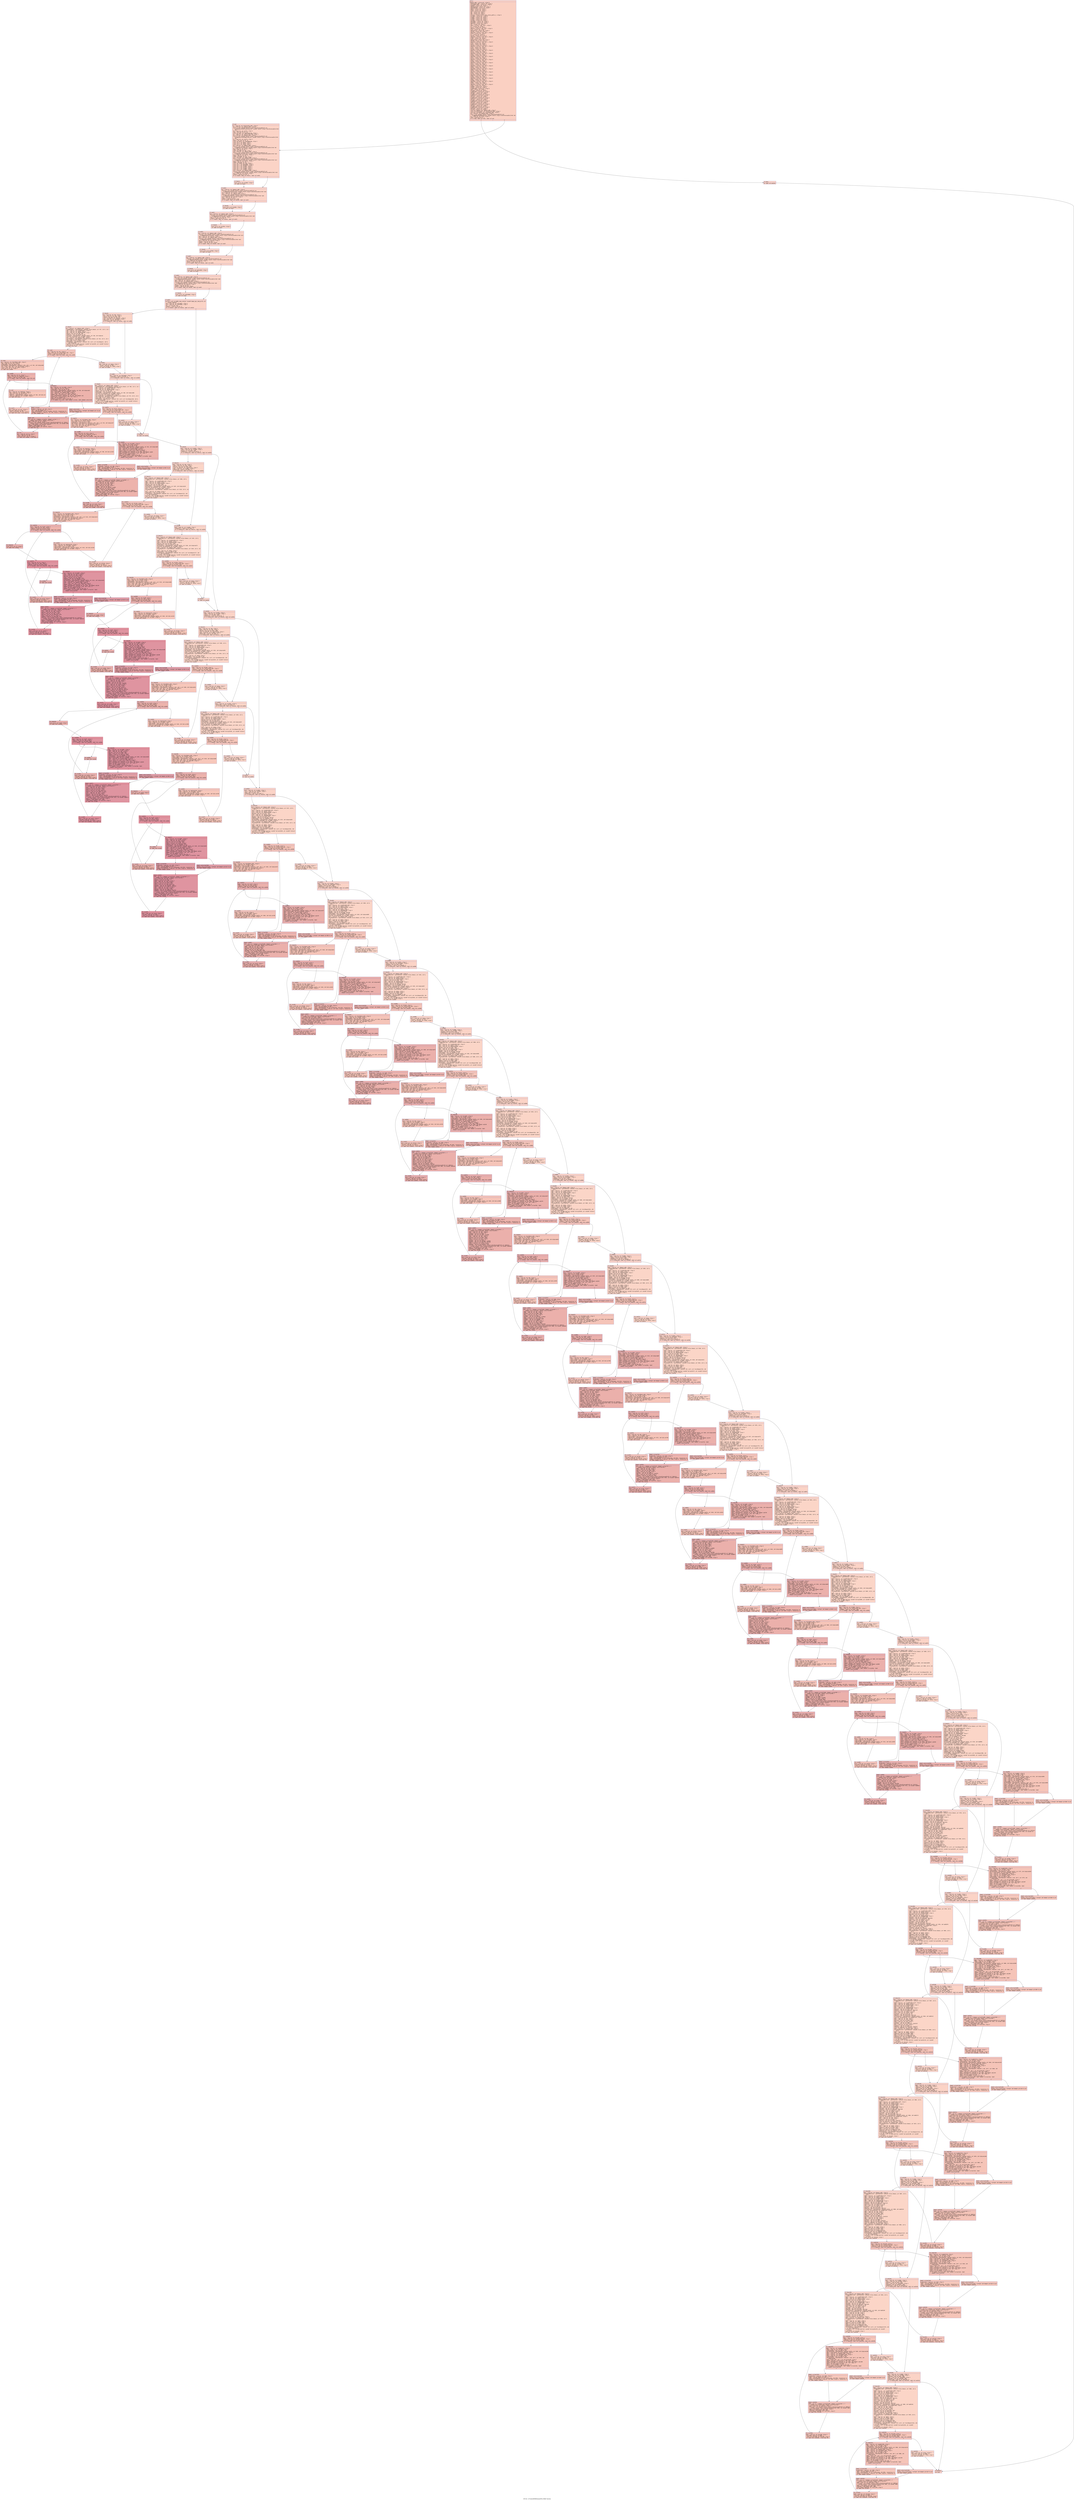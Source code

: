 digraph "CFG for '_Z7CommSBNR6DomainiPMS_FRdiE' function" {
	label="CFG for '_Z7CommSBNR6DomainiPMS_FRdiE' function";

	Node0x55707bd456c0 [shape=record,color="#3d50c3ff", style=filled, fillcolor="#f3947570" fontname="Courier",label="{entry:\l|  %domain.addr = alloca ptr, align 8\l  %xferFields.addr = alloca i32, align 4\l  %fieldData.addr = alloca ptr, align 8\l  %myRank = alloca i32, align 4\l  %maxPlaneComm = alloca i32, align 4\l  %maxEdgeComm = alloca i32, align 4\l  %pmsg = alloca i32, align 4\l  %emsg = alloca i32, align 4\l  %cmsg = alloca i32, align 4\l  %dx = alloca i32, align 4\l  %dy = alloca i32, align 4\l  %dz = alloca i32, align 4\l  %status = alloca %struct.ompi_status_public_t, align 8\l  %srcAddr = alloca ptr, align 8\l  %rowMin = alloca i32, align 4\l  %rowMax = alloca i32, align 4\l  %colMin = alloca i32, align 4\l  %colMax = alloca i32, align 4\l  %planeMin = alloca i32, align 4\l  %planeMax = alloca i32, align 4\l  %opCount = alloca i32, align 4\l  %fi = alloca i32, align 4\l  %dest = alloca \{ i64, i64 \}, align 8\l  %i = alloca i32, align 4\l  %fi72 = alloca i32, align 4\l  %dest76 = alloca \{ i64, i64 \}, align 8\l  %i79 = alloca i32, align 4\l  %opCount114 = alloca i32, align 4\l  %fi126 = alloca i32, align 4\l  %dest130 = alloca \{ i64, i64 \}, align 8\l  %i133 = alloca i32, align 4\l  %j = alloca i32, align 4\l  %fi181 = alloca i32, align 4\l  %dest185 = alloca \{ i64, i64 \}, align 8\l  %i188 = alloca i32, align 4\l  %j192 = alloca i32, align 4\l  %opCount234 = alloca i32, align 4\l  %fi246 = alloca i32, align 4\l  %dest250 = alloca \{ i64, i64 \}, align 8\l  %i253 = alloca i32, align 4\l  %j257 = alloca i32, align 4\l  %fi303 = alloca i32, align 4\l  %dest307 = alloca \{ i64, i64 \}, align 8\l  %i310 = alloca i32, align 4\l  %j314 = alloca i32, align 4\l  %fi366 = alloca i32, align 4\l  %dest370 = alloca \{ i64, i64 \}, align 8\l  %i373 = alloca i32, align 4\l  %fi416 = alloca i32, align 4\l  %dest420 = alloca \{ i64, i64 \}, align 8\l  %i423 = alloca i32, align 4\l  %fi464 = alloca i32, align 4\l  %dest468 = alloca \{ i64, i64 \}, align 8\l  %i471 = alloca i32, align 4\l  %fi513 = alloca i32, align 4\l  %dest517 = alloca \{ i64, i64 \}, align 8\l  %i520 = alloca i32, align 4\l  %fi566 = alloca i32, align 4\l  %dest570 = alloca \{ i64, i64 \}, align 8\l  %i573 = alloca i32, align 4\l  %fi621 = alloca i32, align 4\l  %dest625 = alloca \{ i64, i64 \}, align 8\l  %i628 = alloca i32, align 4\l  %fi676 = alloca i32, align 4\l  %dest680 = alloca \{ i64, i64 \}, align 8\l  %i683 = alloca i32, align 4\l  %fi729 = alloca i32, align 4\l  %dest733 = alloca \{ i64, i64 \}, align 8\l  %i736 = alloca i32, align 4\l  %fi781 = alloca i32, align 4\l  %dest785 = alloca \{ i64, i64 \}, align 8\l  %i788 = alloca i32, align 4\l  %fi834 = alloca i32, align 4\l  %dest838 = alloca \{ i64, i64 \}, align 8\l  %i841 = alloca i32, align 4\l  %fi886 = alloca i32, align 4\l  %dest890 = alloca \{ i64, i64 \}, align 8\l  %i893 = alloca i32, align 4\l  %fi937 = alloca i32, align 4\l  %dest941 = alloca \{ i64, i64 \}, align 8\l  %i944 = alloca i32, align 4\l  %comBuf = alloca ptr, align 8\l  %fi992 = alloca i32, align 4\l  %comBuf1020 = alloca ptr, align 8\l  %idx = alloca i32, align 4\l  %fi1039 = alloca i32, align 4\l  %comBuf1067 = alloca ptr, align 8\l  %idx1077 = alloca i32, align 4\l  %fi1085 = alloca i32, align 4\l  %comBuf1113 = alloca ptr, align 8\l  %idx1123 = alloca i32, align 4\l  %fi1135 = alloca i32, align 4\l  %comBuf1163 = alloca ptr, align 8\l  %idx1173 = alloca i32, align 4\l  %fi1182 = alloca i32, align 4\l  %comBuf1210 = alloca ptr, align 8\l  %idx1220 = alloca i32, align 4\l  %fi1233 = alloca i32, align 4\l  %comBuf1261 = alloca ptr, align 8\l  %idx1271 = alloca i32, align 4\l  %fi1280 = alloca i32, align 4\l  %comBuf1308 = alloca ptr, align 8\l  %idx1318 = alloca i32, align 4\l  %fi1328 = alloca i32, align 4\l  store ptr %domain, ptr %domain.addr, align 8\l  store i32 %xferFields, ptr %xferFields.addr, align 4\l  store ptr %fieldData, ptr %fieldData.addr, align 8\l  %0 = load ptr, ptr %domain.addr, align 8\l  %call = call noundef nonnull align 4 dereferenceable(4) ptr\l... @_ZN6Domain8numRanksEv(ptr noundef nonnull align 8 dereferenceable(1744) %0)\l  %1 = load i32, ptr %call, align 4\l  %cmp = icmp eq i32 %1, 1\l  br i1 %cmp, label %if.then, label %if.end\l|{<s0>T|<s1>F}}"];
	Node0x55707bd456c0:s0 -> Node0x55707bd4ae90[tooltip="entry -> if.then\nProbability 50.00%" ];
	Node0x55707bd456c0:s1 -> Node0x55707bd4af00[tooltip="entry -> if.end\nProbability 50.00%" ];
	Node0x55707bd4ae90 [shape=record,color="#3d50c3ff", style=filled, fillcolor="#f59c7d70" fontname="Courier",label="{if.then:\l|  br label %if.end1351\l}"];
	Node0x55707bd4ae90 -> Node0x55707bd4b020[tooltip="if.then -> if.end1351\nProbability 100.00%" ];
	Node0x55707bd4af00 [shape=record,color="#3d50c3ff", style=filled, fillcolor="#f59c7d70" fontname="Courier",label="{if.end:\l|  %2 = load i32, ptr %xferFields.addr, align 4\l  %3 = load ptr, ptr %domain.addr, align 8\l  %call1 = call noundef nonnull align 4 dereferenceable(4) ptr\l... @_ZN6Domain12maxPlaneSizeEv(ptr noundef nonnull align 8 dereferenceable(1744)\l... %3)\l  %4 = load i32, ptr %call1, align 4\l  %mul = mul nsw i32 %2, %4\l  store i32 %mul, ptr %maxPlaneComm, align 4\l  %5 = load i32, ptr %xferFields.addr, align 4\l  %6 = load ptr, ptr %domain.addr, align 8\l  %call2 = call noundef nonnull align 4 dereferenceable(4) ptr\l... @_ZN6Domain11maxEdgeSizeEv(ptr noundef nonnull align 8 dereferenceable(1744)\l... %6)\l  %7 = load i32, ptr %call2, align 4\l  %mul3 = mul nsw i32 %5, %7\l  store i32 %mul3, ptr %maxEdgeComm, align 4\l  store i32 0, ptr %pmsg, align 4\l  store i32 0, ptr %emsg, align 4\l  store i32 0, ptr %cmsg, align 4\l  %8 = load ptr, ptr %domain.addr, align 8\l  %call4 = call noundef nonnull align 4 dereferenceable(4) ptr\l... @_ZN6Domain5sizeXEv(ptr noundef nonnull align 8 dereferenceable(1744) %8)\l  %9 = load i32, ptr %call4, align 4\l  %add = add nsw i32 %9, 1\l  store i32 %add, ptr %dx, align 4\l  %10 = load ptr, ptr %domain.addr, align 8\l  %call5 = call noundef nonnull align 4 dereferenceable(4) ptr\l... @_ZN6Domain5sizeYEv(ptr noundef nonnull align 8 dereferenceable(1744) %10)\l  %11 = load i32, ptr %call5, align 4\l  %add6 = add nsw i32 %11, 1\l  store i32 %add6, ptr %dy, align 4\l  %12 = load ptr, ptr %domain.addr, align 8\l  %call7 = call noundef nonnull align 4 dereferenceable(4) ptr\l... @_ZN6Domain5sizeZEv(ptr noundef nonnull align 8 dereferenceable(1744) %12)\l  %13 = load i32, ptr %call7, align 4\l  %add8 = add nsw i32 %13, 1\l  store i32 %add8, ptr %dz, align 4\l  store i32 1, ptr %planeMax, align 4\l  store i32 1, ptr %planeMin, align 4\l  store i32 1, ptr %colMax, align 4\l  store i32 1, ptr %colMin, align 4\l  store i32 1, ptr %rowMax, align 4\l  store i32 1, ptr %rowMin, align 4\l  %14 = load ptr, ptr %domain.addr, align 8\l  %call9 = call noundef nonnull align 4 dereferenceable(4) ptr\l... @_ZN6Domain6rowLocEv(ptr noundef nonnull align 8 dereferenceable(1744) %14)\l  %15 = load i32, ptr %call9, align 4\l  %cmp10 = icmp eq i32 %15, 0\l  br i1 %cmp10, label %if.then11, label %if.end12\l|{<s0>T|<s1>F}}"];
	Node0x55707bd4af00:s0 -> Node0x55707bd4cd30[tooltip="if.end -> if.then11\nProbability 37.50%" ];
	Node0x55707bd4af00:s1 -> Node0x55707bd4cd80[tooltip="if.end -> if.end12\nProbability 62.50%" ];
	Node0x55707bd4cd30 [shape=record,color="#3d50c3ff", style=filled, fillcolor="#f6a38570" fontname="Courier",label="{if.then11:\l|  store i32 0, ptr %rowMin, align 4\l  br label %if.end12\l}"];
	Node0x55707bd4cd30 -> Node0x55707bd4cd80[tooltip="if.then11 -> if.end12\nProbability 100.00%" ];
	Node0x55707bd4cd80 [shape=record,color="#3d50c3ff", style=filled, fillcolor="#f59c7d70" fontname="Courier",label="{if.end12:\l|  %16 = load ptr, ptr %domain.addr, align 8\l  %call13 = call noundef nonnull align 4 dereferenceable(4) ptr\l... @_ZN6Domain6rowLocEv(ptr noundef nonnull align 8 dereferenceable(1744) %16)\l  %17 = load i32, ptr %call13, align 4\l  %18 = load ptr, ptr %domain.addr, align 8\l  %call14 = call noundef nonnull align 4 dereferenceable(4) ptr\l... @_ZN6Domain2tpEv(ptr noundef nonnull align 8 dereferenceable(1744) %18)\l  %19 = load i32, ptr %call14, align 4\l  %sub = sub nsw i32 %19, 1\l  %cmp15 = icmp eq i32 %17, %sub\l  br i1 %cmp15, label %if.then16, label %if.end17\l|{<s0>T|<s1>F}}"];
	Node0x55707bd4cd80:s0 -> Node0x55707bd89370[tooltip="if.end12 -> if.then16\nProbability 50.00%" ];
	Node0x55707bd4cd80:s1 -> Node0x55707bd893c0[tooltip="if.end12 -> if.end17\nProbability 50.00%" ];
	Node0x55707bd89370 [shape=record,color="#3d50c3ff", style=filled, fillcolor="#f6a38570" fontname="Courier",label="{if.then16:\l|  store i32 0, ptr %rowMax, align 4\l  br label %if.end17\l}"];
	Node0x55707bd89370 -> Node0x55707bd893c0[tooltip="if.then16 -> if.end17\nProbability 100.00%" ];
	Node0x55707bd893c0 [shape=record,color="#3d50c3ff", style=filled, fillcolor="#f59c7d70" fontname="Courier",label="{if.end17:\l|  %20 = load ptr, ptr %domain.addr, align 8\l  %call18 = call noundef nonnull align 4 dereferenceable(4) ptr\l... @_ZN6Domain6colLocEv(ptr noundef nonnull align 8 dereferenceable(1744) %20)\l  %21 = load i32, ptr %call18, align 4\l  %cmp19 = icmp eq i32 %21, 0\l  br i1 %cmp19, label %if.then20, label %if.end21\l|{<s0>T|<s1>F}}"];
	Node0x55707bd893c0:s0 -> Node0x55707bd898f0[tooltip="if.end17 -> if.then20\nProbability 37.50%" ];
	Node0x55707bd893c0:s1 -> Node0x55707bd89940[tooltip="if.end17 -> if.end21\nProbability 62.50%" ];
	Node0x55707bd898f0 [shape=record,color="#3d50c3ff", style=filled, fillcolor="#f6a38570" fontname="Courier",label="{if.then20:\l|  store i32 0, ptr %colMin, align 4\l  br label %if.end21\l}"];
	Node0x55707bd898f0 -> Node0x55707bd89940[tooltip="if.then20 -> if.end21\nProbability 100.00%" ];
	Node0x55707bd89940 [shape=record,color="#3d50c3ff", style=filled, fillcolor="#f59c7d70" fontname="Courier",label="{if.end21:\l|  %22 = load ptr, ptr %domain.addr, align 8\l  %call22 = call noundef nonnull align 4 dereferenceable(4) ptr\l... @_ZN6Domain6colLocEv(ptr noundef nonnull align 8 dereferenceable(1744) %22)\l  %23 = load i32, ptr %call22, align 4\l  %24 = load ptr, ptr %domain.addr, align 8\l  %call23 = call noundef nonnull align 4 dereferenceable(4) ptr\l... @_ZN6Domain2tpEv(ptr noundef nonnull align 8 dereferenceable(1744) %24)\l  %25 = load i32, ptr %call23, align 4\l  %sub24 = sub nsw i32 %25, 1\l  %cmp25 = icmp eq i32 %23, %sub24\l  br i1 %cmp25, label %if.then26, label %if.end27\l|{<s0>T|<s1>F}}"];
	Node0x55707bd89940:s0 -> Node0x55707bd8a130[tooltip="if.end21 -> if.then26\nProbability 50.00%" ];
	Node0x55707bd89940:s1 -> Node0x55707bd8a180[tooltip="if.end21 -> if.end27\nProbability 50.00%" ];
	Node0x55707bd8a130 [shape=record,color="#3d50c3ff", style=filled, fillcolor="#f6a38570" fontname="Courier",label="{if.then26:\l|  store i32 0, ptr %colMax, align 4\l  br label %if.end27\l}"];
	Node0x55707bd8a130 -> Node0x55707bd8a180[tooltip="if.then26 -> if.end27\nProbability 100.00%" ];
	Node0x55707bd8a180 [shape=record,color="#3d50c3ff", style=filled, fillcolor="#f59c7d70" fontname="Courier",label="{if.end27:\l|  %26 = load ptr, ptr %domain.addr, align 8\l  %call28 = call noundef nonnull align 4 dereferenceable(4) ptr\l... @_ZN6Domain8planeLocEv(ptr noundef nonnull align 8 dereferenceable(1744) %26)\l  %27 = load i32, ptr %call28, align 4\l  %cmp29 = icmp eq i32 %27, 0\l  br i1 %cmp29, label %if.then30, label %if.end31\l|{<s0>T|<s1>F}}"];
	Node0x55707bd8a180:s0 -> Node0x55707bd8a6b0[tooltip="if.end27 -> if.then30\nProbability 37.50%" ];
	Node0x55707bd8a180:s1 -> Node0x55707bd8a700[tooltip="if.end27 -> if.end31\nProbability 62.50%" ];
	Node0x55707bd8a6b0 [shape=record,color="#3d50c3ff", style=filled, fillcolor="#f6a38570" fontname="Courier",label="{if.then30:\l|  store i32 0, ptr %planeMin, align 4\l  br label %if.end31\l}"];
	Node0x55707bd8a6b0 -> Node0x55707bd8a700[tooltip="if.then30 -> if.end31\nProbability 100.00%" ];
	Node0x55707bd8a700 [shape=record,color="#3d50c3ff", style=filled, fillcolor="#f59c7d70" fontname="Courier",label="{if.end31:\l|  %28 = load ptr, ptr %domain.addr, align 8\l  %call32 = call noundef nonnull align 4 dereferenceable(4) ptr\l... @_ZN6Domain8planeLocEv(ptr noundef nonnull align 8 dereferenceable(1744) %28)\l  %29 = load i32, ptr %call32, align 4\l  %30 = load ptr, ptr %domain.addr, align 8\l  %call33 = call noundef nonnull align 4 dereferenceable(4) ptr\l... @_ZN6Domain2tpEv(ptr noundef nonnull align 8 dereferenceable(1744) %30)\l  %31 = load i32, ptr %call33, align 4\l  %sub34 = sub nsw i32 %31, 1\l  %cmp35 = icmp eq i32 %29, %sub34\l  br i1 %cmp35, label %if.then36, label %if.end37\l|{<s0>T|<s1>F}}"];
	Node0x55707bd8a700:s0 -> Node0x55707bd8aef0[tooltip="if.end31 -> if.then36\nProbability 50.00%" ];
	Node0x55707bd8a700:s1 -> Node0x55707bd8af40[tooltip="if.end31 -> if.end37\nProbability 50.00%" ];
	Node0x55707bd8aef0 [shape=record,color="#3d50c3ff", style=filled, fillcolor="#f6a38570" fontname="Courier",label="{if.then36:\l|  store i32 0, ptr %planeMax, align 4\l  br label %if.end37\l}"];
	Node0x55707bd8aef0 -> Node0x55707bd8af40[tooltip="if.then36 -> if.end37\nProbability 100.00%" ];
	Node0x55707bd8af40 [shape=record,color="#3d50c3ff", style=filled, fillcolor="#f59c7d70" fontname="Courier",label="{if.end37:\l|  %call38 = call i32 @MPI_Comm_rank(ptr noundef @ompi_mpi_comm_world, ptr\l... noundef %myRank)\l  %32 = load i32, ptr %planeMin, align 4\l  %33 = load i32, ptr %planeMax, align 4\l  %or = or i32 %32, %33\l  %tobool = icmp ne i32 %or, 0\l  br i1 %tobool, label %if.then39, label %if.end110\l|{<s0>T|<s1>F}}"];
	Node0x55707bd8af40:s0 -> Node0x55707bd8b540[tooltip="if.end37 -> if.then39\nProbability 62.50%" ];
	Node0x55707bd8af40:s1 -> Node0x55707bd8b590[tooltip="if.end37 -> if.end110\nProbability 37.50%" ];
	Node0x55707bd8b540 [shape=record,color="#3d50c3ff", style=filled, fillcolor="#f5a08170" fontname="Courier",label="{if.then39:\l|  %34 = load i32, ptr %dx, align 4\l  %35 = load i32, ptr %dy, align 4\l  %mul40 = mul nsw i32 %34, %35\l  store i32 %mul40, ptr %opCount, align 4\l  %36 = load i32, ptr %planeMin, align 4\l  %tobool41 = icmp ne i32 %36, 0\l  br i1 %tobool41, label %if.then42, label %if.end61\l|{<s0>T|<s1>F}}"];
	Node0x55707bd8b540:s0 -> Node0x55707bd8ba20[tooltip="if.then39 -> if.then42\nProbability 62.50%" ];
	Node0x55707bd8b540:s1 -> Node0x55707bd8baa0[tooltip="if.then39 -> if.end61\nProbability 37.50%" ];
	Node0x55707bd8ba20 [shape=record,color="#3d50c3ff", style=filled, fillcolor="#f6a38570" fontname="Courier",label="{if.then42:\l|  %37 = load ptr, ptr %domain.addr, align 8\l  %commDataRecv = getelementptr inbounds %class.Domain, ptr %37, i32 0, i32 1\l  %38 = load ptr, ptr %commDataRecv, align 8\l  %39 = load i32, ptr %pmsg, align 4\l  %40 = load i32, ptr %maxPlaneComm, align 4\l  %mul43 = mul nsw i32 %39, %40\l  %idxprom = sext i32 %mul43 to i64\l  %arrayidx = getelementptr inbounds double, ptr %38, i64 %idxprom\l  store ptr %arrayidx, ptr %srcAddr, align 8\l  %41 = load ptr, ptr %domain.addr, align 8\l  %recvRequest = getelementptr inbounds %class.Domain, ptr %41, i32 0, i32 2\l  %42 = load i32, ptr %pmsg, align 4\l  %idxprom44 = sext i32 %42 to i64\l  %arrayidx45 = getelementptr inbounds [26 x ptr], ptr %recvRequest, i64 0,\l... i64 %idxprom44\l  %call46 = call i32 @MPI_Wait(ptr noundef %arrayidx45, ptr noundef %status)\l  store i32 0, ptr %fi, align 4\l  br label %for.cond\l}"];
	Node0x55707bd8ba20 -> Node0x55707bd8c7c0[tooltip="if.then42 -> for.cond\nProbability 100.00%" ];
	Node0x55707bd8c7c0 [shape=record,color="#3d50c3ff", style=filled, fillcolor="#ec7f6370" fontname="Courier",label="{for.cond:\l|  %43 = load i32, ptr %fi, align 4\l  %44 = load i32, ptr %xferFields.addr, align 4\l  %cmp47 = icmp slt i32 %43, %44\l  br i1 %cmp47, label %for.body, label %for.end59\l|{<s0>T|<s1>F}}"];
	Node0x55707bd8c7c0:s0 -> Node0x55707bd8cad0[tooltip="for.cond -> for.body\nProbability 96.88%" ];
	Node0x55707bd8c7c0:s1 -> Node0x55707bd8cb20[tooltip="for.cond -> for.end59\nProbability 3.12%" ];
	Node0x55707bd8cad0 [shape=record,color="#3d50c3ff", style=filled, fillcolor="#ec7f6370" fontname="Courier",label="{for.body:\l|  %45 = load ptr, ptr %fieldData.addr, align 8\l  %46 = load i32, ptr %fi, align 4\l  %idxprom48 = sext i32 %46 to i64\l  %arrayidx49 = getelementptr inbounds \{ i64, i64 \}, ptr %45, i64 %idxprom48\l  %47 = load \{ i64, i64 \}, ptr %arrayidx49, align 8\l  store \{ i64, i64 \} %47, ptr %dest, align 8\l  store i32 0, ptr %i, align 4\l  br label %for.cond50\l}"];
	Node0x55707bd8cad0 -> Node0x55707bd8d8f0[tooltip="for.body -> for.cond50\nProbability 100.00%" ];
	Node0x55707bd8d8f0 [shape=record,color="#3d50c3ff", style=filled, fillcolor="#d6524470" fontname="Courier",label="{for.cond50:\l|  %48 = load i32, ptr %i, align 4\l  %49 = load i32, ptr %opCount, align 4\l  %cmp51 = icmp slt i32 %48, %49\l  br i1 %cmp51, label %for.body52, label %for.end\l|{<s0>T|<s1>F}}"];
	Node0x55707bd8d8f0:s0 -> Node0x55707bd8db90[tooltip="for.cond50 -> for.body52\nProbability 96.88%" ];
	Node0x55707bd8d8f0:s1 -> Node0x55707bd8dc10[tooltip="for.cond50 -> for.end\nProbability 3.12%" ];
	Node0x55707bd8db90 [shape=record,color="#3d50c3ff", style=filled, fillcolor="#d6524470" fontname="Courier",label="{for.body52:\l|  %50 = load ptr, ptr %srcAddr, align 8\l  %51 = load i32, ptr %i, align 4\l  %idxprom53 = sext i32 %51 to i64\l  %arrayidx54 = getelementptr inbounds double, ptr %50, i64 %idxprom53\l  %52 = load double, ptr %arrayidx54, align 8\l  %53 = load ptr, ptr %domain.addr, align 8\l  %54 = load \{ i64, i64 \}, ptr %dest, align 8\l  %memptr.adj = extractvalue \{ i64, i64 \} %54, 1\l  %55 = getelementptr inbounds i8, ptr %53, i64 %memptr.adj\l  %memptr.ptr = extractvalue \{ i64, i64 \} %54, 0\l  %56 = and i64 %memptr.ptr, 1\l  %memptr.isvirtual = icmp ne i64 %56, 0\l  br i1 %memptr.isvirtual, label %memptr.virtual, label %memptr.nonvirtual\l|{<s0>T|<s1>F}}"];
	Node0x55707bd8db90:s0 -> Node0x55707bd8e580[tooltip="for.body52 -> memptr.virtual\nProbability 50.00%" ];
	Node0x55707bd8db90:s1 -> Node0x55707bd8e5d0[tooltip="for.body52 -> memptr.nonvirtual\nProbability 50.00%" ];
	Node0x55707bd8e580 [shape=record,color="#3d50c3ff", style=filled, fillcolor="#dc5d4a70" fontname="Courier",label="{memptr.virtual:\l|  %vtable = load ptr, ptr %55, align 8\l  %57 = sub i64 %memptr.ptr, 1\l  %58 = getelementptr i8, ptr %vtable, i64 %57, !nosanitize !6\l  %memptr.virtualfn = load ptr, ptr %58, align 8, !nosanitize !6\l  br label %memptr.end\l}"];
	Node0x55707bd8e580 -> Node0x55707bd8e9d0[tooltip="memptr.virtual -> memptr.end\nProbability 100.00%" ];
	Node0x55707bd8e5d0 [shape=record,color="#3d50c3ff", style=filled, fillcolor="#dc5d4a70" fontname="Courier",label="{memptr.nonvirtual:\l|  %memptr.nonvirtualfn = inttoptr i64 %memptr.ptr to ptr\l  br label %memptr.end\l}"];
	Node0x55707bd8e5d0 -> Node0x55707bd8e9d0[tooltip="memptr.nonvirtual -> memptr.end\nProbability 100.00%" ];
	Node0x55707bd8e9d0 [shape=record,color="#3d50c3ff", style=filled, fillcolor="#d6524470" fontname="Courier",label="{memptr.end:\l|  %59 = phi ptr [ %memptr.virtualfn, %memptr.virtual ], [\l... %memptr.nonvirtualfn, %memptr.nonvirtual ]\l  %60 = load i32, ptr %i, align 4\l  %call55 = call noundef nonnull align 8 dereferenceable(8) ptr %59(ptr\l... noundef nonnull align 8 dereferenceable(1744) %55, i32 noundef %60)\l  %61 = load double, ptr %call55, align 8\l  %add56 = fadd double %61, %52\l  store double %add56, ptr %call55, align 8\l  br label %for.inc\l}"];
	Node0x55707bd8e9d0 -> Node0x55707bd49d20[tooltip="memptr.end -> for.inc\nProbability 100.00%" ];
	Node0x55707bd49d20 [shape=record,color="#3d50c3ff", style=filled, fillcolor="#d6524470" fontname="Courier",label="{for.inc:\l|  %62 = load i32, ptr %i, align 4\l  %inc = add nsw i32 %62, 1\l  store i32 %inc, ptr %i, align 4\l  br label %for.cond50, !llvm.loop !7\l}"];
	Node0x55707bd49d20 -> Node0x55707bd8d8f0[tooltip="for.inc -> for.cond50\nProbability 100.00%" ];
	Node0x55707bd8dc10 [shape=record,color="#3d50c3ff", style=filled, fillcolor="#ec7f6370" fontname="Courier",label="{for.end:\l|  %63 = load i32, ptr %opCount, align 4\l  %64 = load ptr, ptr %srcAddr, align 8\l  %idx.ext = sext i32 %63 to i64\l  %add.ptr = getelementptr inbounds double, ptr %64, i64 %idx.ext\l  store ptr %add.ptr, ptr %srcAddr, align 8\l  br label %for.inc57\l}"];
	Node0x55707bd8dc10 -> Node0x55707bd4a4e0[tooltip="for.end -> for.inc57\nProbability 100.00%" ];
	Node0x55707bd4a4e0 [shape=record,color="#3d50c3ff", style=filled, fillcolor="#ec7f6370" fontname="Courier",label="{for.inc57:\l|  %65 = load i32, ptr %fi, align 4\l  %inc58 = add nsw i32 %65, 1\l  store i32 %inc58, ptr %fi, align 4\l  br label %for.cond, !llvm.loop !9\l}"];
	Node0x55707bd4a4e0 -> Node0x55707bd8c7c0[tooltip="for.inc57 -> for.cond\nProbability 100.00%" ];
	Node0x55707bd8cb20 [shape=record,color="#3d50c3ff", style=filled, fillcolor="#f6a38570" fontname="Courier",label="{for.end59:\l|  %66 = load i32, ptr %pmsg, align 4\l  %inc60 = add nsw i32 %66, 1\l  store i32 %inc60, ptr %pmsg, align 4\l  br label %if.end61\l}"];
	Node0x55707bd8cb20 -> Node0x55707bd8baa0[tooltip="for.end59 -> if.end61\nProbability 100.00%" ];
	Node0x55707bd8baa0 [shape=record,color="#3d50c3ff", style=filled, fillcolor="#f5a08170" fontname="Courier",label="{if.end61:\l|  %67 = load i32, ptr %planeMax, align 4\l  %tobool62 = icmp ne i32 %67, 0\l  br i1 %tobool62, label %if.then63, label %if.end109\l|{<s0>T|<s1>F}}"];
	Node0x55707bd8baa0:s0 -> Node0x55707bd90ac0[tooltip="if.end61 -> if.then63\nProbability 62.50%" ];
	Node0x55707bd8baa0:s1 -> Node0x55707bd90b40[tooltip="if.end61 -> if.end109\nProbability 37.50%" ];
	Node0x55707bd90ac0 [shape=record,color="#3d50c3ff", style=filled, fillcolor="#f6a38570" fontname="Courier",label="{if.then63:\l|  %68 = load ptr, ptr %domain.addr, align 8\l  %commDataRecv64 = getelementptr inbounds %class.Domain, ptr %68, i32 0, i32 1\l  %69 = load ptr, ptr %commDataRecv64, align 8\l  %70 = load i32, ptr %pmsg, align 4\l  %71 = load i32, ptr %maxPlaneComm, align 4\l  %mul65 = mul nsw i32 %70, %71\l  %idxprom66 = sext i32 %mul65 to i64\l  %arrayidx67 = getelementptr inbounds double, ptr %69, i64 %idxprom66\l  store ptr %arrayidx67, ptr %srcAddr, align 8\l  %72 = load ptr, ptr %domain.addr, align 8\l  %recvRequest68 = getelementptr inbounds %class.Domain, ptr %72, i32 0, i32 2\l  %73 = load i32, ptr %pmsg, align 4\l  %idxprom69 = sext i32 %73 to i64\l  %arrayidx70 = getelementptr inbounds [26 x ptr], ptr %recvRequest68, i64 0,\l... i64 %idxprom69\l  %call71 = call i32 @MPI_Wait(ptr noundef %arrayidx70, ptr noundef %status)\l  store i32 0, ptr %fi72, align 4\l  br label %for.cond73\l}"];
	Node0x55707bd90ac0 -> Node0x55707bd91790[tooltip="if.then63 -> for.cond73\nProbability 100.00%" ];
	Node0x55707bd91790 [shape=record,color="#3d50c3ff", style=filled, fillcolor="#ec7f6370" fontname="Courier",label="{for.cond73:\l|  %74 = load i32, ptr %fi72, align 4\l  %75 = load i32, ptr %xferFields.addr, align 4\l  %cmp74 = icmp slt i32 %74, %75\l  br i1 %cmp74, label %for.body75, label %for.end107\l|{<s0>T|<s1>F}}"];
	Node0x55707bd91790:s0 -> Node0x55707bd91a40[tooltip="for.cond73 -> for.body75\nProbability 96.88%" ];
	Node0x55707bd91790:s1 -> Node0x55707bd91a90[tooltip="for.cond73 -> for.end107\nProbability 3.12%" ];
	Node0x55707bd91a40 [shape=record,color="#3d50c3ff", style=filled, fillcolor="#ec7f6370" fontname="Courier",label="{for.body75:\l|  %76 = load ptr, ptr %fieldData.addr, align 8\l  %77 = load i32, ptr %fi72, align 4\l  %idxprom77 = sext i32 %77 to i64\l  %arrayidx78 = getelementptr inbounds \{ i64, i64 \}, ptr %76, i64 %idxprom77\l  %78 = load \{ i64, i64 \}, ptr %arrayidx78, align 8\l  store \{ i64, i64 \} %78, ptr %dest76, align 8\l  store i32 0, ptr %i79, align 4\l  br label %for.cond80\l}"];
	Node0x55707bd91a40 -> Node0x55707bd91ff0[tooltip="for.body75 -> for.cond80\nProbability 100.00%" ];
	Node0x55707bd91ff0 [shape=record,color="#3d50c3ff", style=filled, fillcolor="#d6524470" fontname="Courier",label="{for.cond80:\l|  %79 = load i32, ptr %i79, align 4\l  %80 = load i32, ptr %opCount, align 4\l  %cmp81 = icmp slt i32 %79, %80\l  br i1 %cmp81, label %for.body82, label %for.end102\l|{<s0>T|<s1>F}}"];
	Node0x55707bd91ff0:s0 -> Node0x55707bd92290[tooltip="for.cond80 -> for.body82\nProbability 96.88%" ];
	Node0x55707bd91ff0:s1 -> Node0x55707bd92310[tooltip="for.cond80 -> for.end102\nProbability 3.12%" ];
	Node0x55707bd92290 [shape=record,color="#3d50c3ff", style=filled, fillcolor="#d6524470" fontname="Courier",label="{for.body82:\l|  %81 = load ptr, ptr %srcAddr, align 8\l  %82 = load i32, ptr %i79, align 4\l  %idxprom83 = sext i32 %82 to i64\l  %arrayidx84 = getelementptr inbounds double, ptr %81, i64 %idxprom83\l  %83 = load double, ptr %arrayidx84, align 8\l  %84 = load ptr, ptr %domain.addr, align 8\l  %85 = load \{ i64, i64 \}, ptr %dest76, align 8\l  %memptr.adj85 = extractvalue \{ i64, i64 \} %85, 1\l  %86 = getelementptr inbounds i8, ptr %84, i64 %memptr.adj85\l  %memptr.ptr86 = extractvalue \{ i64, i64 \} %85, 0\l  %87 = and i64 %memptr.ptr86, 1\l  %memptr.isvirtual87 = icmp ne i64 %87, 0\l  br i1 %memptr.isvirtual87, label %memptr.virtual88, label\l... %memptr.nonvirtual91\l|{<s0>T|<s1>F}}"];
	Node0x55707bd92290:s0 -> Node0x55707bd92c30[tooltip="for.body82 -> memptr.virtual88\nProbability 50.00%" ];
	Node0x55707bd92290:s1 -> Node0x55707bd92ca0[tooltip="for.body82 -> memptr.nonvirtual91\nProbability 50.00%" ];
	Node0x55707bd92c30 [shape=record,color="#3d50c3ff", style=filled, fillcolor="#dc5d4a70" fontname="Courier",label="{memptr.virtual88:\l|  %vtable89 = load ptr, ptr %86, align 8\l  %88 = sub i64 %memptr.ptr86, 1\l  %89 = getelementptr i8, ptr %vtable89, i64 %88, !nosanitize !6\l  %memptr.virtualfn90 = load ptr, ptr %89, align 8, !nosanitize !6\l  br label %memptr.end93\l}"];
	Node0x55707bd92c30 -> Node0x55707bd930e0[tooltip="memptr.virtual88 -> memptr.end93\nProbability 100.00%" ];
	Node0x55707bd92ca0 [shape=record,color="#3d50c3ff", style=filled, fillcolor="#dc5d4a70" fontname="Courier",label="{memptr.nonvirtual91:\l|  %memptr.nonvirtualfn92 = inttoptr i64 %memptr.ptr86 to ptr\l  br label %memptr.end93\l}"];
	Node0x55707bd92ca0 -> Node0x55707bd930e0[tooltip="memptr.nonvirtual91 -> memptr.end93\nProbability 100.00%" ];
	Node0x55707bd930e0 [shape=record,color="#3d50c3ff", style=filled, fillcolor="#d6524470" fontname="Courier",label="{memptr.end93:\l|  %90 = phi ptr [ %memptr.virtualfn90, %memptr.virtual88 ], [\l... %memptr.nonvirtualfn92, %memptr.nonvirtual91 ]\l  %91 = load i32, ptr %dx, align 4\l  %92 = load i32, ptr %dy, align 4\l  %mul94 = mul nsw i32 %91, %92\l  %93 = load i32, ptr %dz, align 4\l  %sub95 = sub nsw i32 %93, 1\l  %mul96 = mul nsw i32 %mul94, %sub95\l  %94 = load i32, ptr %i79, align 4\l  %add97 = add nsw i32 %mul96, %94\l  %call98 = call noundef nonnull align 8 dereferenceable(8) ptr %90(ptr\l... noundef nonnull align 8 dereferenceable(1744) %86, i32 noundef %add97)\l  %95 = load double, ptr %call98, align 8\l  %add99 = fadd double %95, %83\l  store double %add99, ptr %call98, align 8\l  br label %for.inc100\l}"];
	Node0x55707bd930e0 -> Node0x55707bd8d0d0[tooltip="memptr.end93 -> for.inc100\nProbability 100.00%" ];
	Node0x55707bd8d0d0 [shape=record,color="#3d50c3ff", style=filled, fillcolor="#d6524470" fontname="Courier",label="{for.inc100:\l|  %96 = load i32, ptr %i79, align 4\l  %inc101 = add nsw i32 %96, 1\l  store i32 %inc101, ptr %i79, align 4\l  br label %for.cond80, !llvm.loop !10\l}"];
	Node0x55707bd8d0d0 -> Node0x55707bd91ff0[tooltip="for.inc100 -> for.cond80\nProbability 100.00%" ];
	Node0x55707bd92310 [shape=record,color="#3d50c3ff", style=filled, fillcolor="#ec7f6370" fontname="Courier",label="{for.end102:\l|  %97 = load i32, ptr %opCount, align 4\l  %98 = load ptr, ptr %srcAddr, align 8\l  %idx.ext103 = sext i32 %97 to i64\l  %add.ptr104 = getelementptr inbounds double, ptr %98, i64 %idx.ext103\l  store ptr %add.ptr104, ptr %srcAddr, align 8\l  br label %for.inc105\l}"];
	Node0x55707bd92310 -> Node0x55707bd94a10[tooltip="for.end102 -> for.inc105\nProbability 100.00%" ];
	Node0x55707bd94a10 [shape=record,color="#3d50c3ff", style=filled, fillcolor="#ec7f6370" fontname="Courier",label="{for.inc105:\l|  %99 = load i32, ptr %fi72, align 4\l  %inc106 = add nsw i32 %99, 1\l  store i32 %inc106, ptr %fi72, align 4\l  br label %for.cond73, !llvm.loop !11\l}"];
	Node0x55707bd94a10 -> Node0x55707bd91790[tooltip="for.inc105 -> for.cond73\nProbability 100.00%" ];
	Node0x55707bd91a90 [shape=record,color="#3d50c3ff", style=filled, fillcolor="#f6a38570" fontname="Courier",label="{for.end107:\l|  %100 = load i32, ptr %pmsg, align 4\l  %inc108 = add nsw i32 %100, 1\l  store i32 %inc108, ptr %pmsg, align 4\l  br label %if.end109\l}"];
	Node0x55707bd91a90 -> Node0x55707bd90b40[tooltip="for.end107 -> if.end109\nProbability 100.00%" ];
	Node0x55707bd90b40 [shape=record,color="#3d50c3ff", style=filled, fillcolor="#f5a08170" fontname="Courier",label="{if.end109:\l|  br label %if.end110\l}"];
	Node0x55707bd90b40 -> Node0x55707bd8b590[tooltip="if.end109 -> if.end110\nProbability 100.00%" ];
	Node0x55707bd8b590 [shape=record,color="#3d50c3ff", style=filled, fillcolor="#f59c7d70" fontname="Courier",label="{if.end110:\l|  %101 = load i32, ptr %rowMin, align 4\l  %102 = load i32, ptr %rowMax, align 4\l  %or111 = or i32 %101, %102\l  %tobool112 = icmp ne i32 %or111, 0\l  br i1 %tobool112, label %if.then113, label %if.end230\l|{<s0>T|<s1>F}}"];
	Node0x55707bd8b590:s0 -> Node0x55707bd95390[tooltip="if.end110 -> if.then113\nProbability 62.50%" ];
	Node0x55707bd8b590:s1 -> Node0x55707bd95410[tooltip="if.end110 -> if.end230\nProbability 37.50%" ];
	Node0x55707bd95390 [shape=record,color="#3d50c3ff", style=filled, fillcolor="#f5a08170" fontname="Courier",label="{if.then113:\l|  %103 = load i32, ptr %dx, align 4\l  %104 = load i32, ptr %dz, align 4\l  %mul115 = mul nsw i32 %103, %104\l  store i32 %mul115, ptr %opCount114, align 4\l  %105 = load i32, ptr %rowMin, align 4\l  %tobool116 = icmp ne i32 %105, 0\l  br i1 %tobool116, label %if.then117, label %if.end170\l|{<s0>T|<s1>F}}"];
	Node0x55707bd95390:s0 -> Node0x55707bd958d0[tooltip="if.then113 -> if.then117\nProbability 62.50%" ];
	Node0x55707bd95390:s1 -> Node0x55707bd95950[tooltip="if.then113 -> if.end170\nProbability 37.50%" ];
	Node0x55707bd958d0 [shape=record,color="#3d50c3ff", style=filled, fillcolor="#f6a38570" fontname="Courier",label="{if.then117:\l|  %106 = load ptr, ptr %domain.addr, align 8\l  %commDataRecv118 = getelementptr inbounds %class.Domain, ptr %106, i32 0,\l... i32 1\l  %107 = load ptr, ptr %commDataRecv118, align 8\l  %108 = load i32, ptr %pmsg, align 4\l  %109 = load i32, ptr %maxPlaneComm, align 4\l  %mul119 = mul nsw i32 %108, %109\l  %idxprom120 = sext i32 %mul119 to i64\l  %arrayidx121 = getelementptr inbounds double, ptr %107, i64 %idxprom120\l  store ptr %arrayidx121, ptr %srcAddr, align 8\l  %110 = load ptr, ptr %domain.addr, align 8\l  %recvRequest122 = getelementptr inbounds %class.Domain, ptr %110, i32 0, i32\l... 2\l  %111 = load i32, ptr %pmsg, align 4\l  %idxprom123 = sext i32 %111 to i64\l  %arrayidx124 = getelementptr inbounds [26 x ptr], ptr %recvRequest122, i64\l... 0, i64 %idxprom123\l  %call125 = call i32 @MPI_Wait(ptr noundef %arrayidx124, ptr noundef %status)\l  store i32 0, ptr %fi126, align 4\l  br label %for.cond127\l}"];
	Node0x55707bd958d0 -> Node0x55707bd965a0[tooltip="if.then117 -> for.cond127\nProbability 100.00%" ];
	Node0x55707bd965a0 [shape=record,color="#3d50c3ff", style=filled, fillcolor="#ec7f6370" fontname="Courier",label="{for.cond127:\l|  %112 = load i32, ptr %fi126, align 4\l  %113 = load i32, ptr %xferFields.addr, align 4\l  %cmp128 = icmp slt i32 %112, %113\l  br i1 %cmp128, label %for.body129, label %for.end168\l|{<s0>T|<s1>F}}"];
	Node0x55707bd965a0:s0 -> Node0x55707bd96850[tooltip="for.cond127 -> for.body129\nProbability 96.88%" ];
	Node0x55707bd965a0:s1 -> Node0x55707bd968a0[tooltip="for.cond127 -> for.end168\nProbability 3.12%" ];
	Node0x55707bd96850 [shape=record,color="#3d50c3ff", style=filled, fillcolor="#ec7f6370" fontname="Courier",label="{for.body129:\l|  %114 = load ptr, ptr %fieldData.addr, align 8\l  %115 = load i32, ptr %fi126, align 4\l  %idxprom131 = sext i32 %115 to i64\l  %arrayidx132 = getelementptr inbounds \{ i64, i64 \}, ptr %114, i64 %idxprom131\l  %116 = load \{ i64, i64 \}, ptr %arrayidx132, align 8\l  store \{ i64, i64 \} %116, ptr %dest130, align 8\l  store i32 0, ptr %i133, align 4\l  br label %for.cond134\l}"];
	Node0x55707bd96850 -> Node0x55707bd96e00[tooltip="for.body129 -> for.cond134\nProbability 100.00%" ];
	Node0x55707bd96e00 [shape=record,color="#3d50c3ff", style=filled, fillcolor="#d6524470" fontname="Courier",label="{for.cond134:\l|  %117 = load i32, ptr %i133, align 4\l  %118 = load i32, ptr %dz, align 4\l  %cmp135 = icmp slt i32 %117, %118\l  br i1 %cmp135, label %for.body136, label %for.end163\l|{<s0>T|<s1>F}}"];
	Node0x55707bd96e00:s0 -> Node0x55707bd970a0[tooltip="for.cond134 -> for.body136\nProbability 96.88%" ];
	Node0x55707bd96e00:s1 -> Node0x55707bd97120[tooltip="for.cond134 -> for.end163\nProbability 3.12%" ];
	Node0x55707bd970a0 [shape=record,color="#3d50c3ff", style=filled, fillcolor="#d6524470" fontname="Courier",label="{for.body136:\l|  store i32 0, ptr %j, align 4\l  br label %for.cond137\l}"];
	Node0x55707bd970a0 -> Node0x55707bd972f0[tooltip="for.body136 -> for.cond137\nProbability 100.00%" ];
	Node0x55707bd972f0 [shape=record,color="#b70d28ff", style=filled, fillcolor="#b70d2870" fontname="Courier",label="{for.cond137:\l|  %119 = load i32, ptr %j, align 4\l  %120 = load i32, ptr %dx, align 4\l  %cmp138 = icmp slt i32 %119, %120\l  br i1 %cmp138, label %for.body139, label %for.end160\l|{<s0>T|<s1>F}}"];
	Node0x55707bd972f0:s0 -> Node0x55707bd97590[tooltip="for.cond137 -> for.body139\nProbability 96.88%" ];
	Node0x55707bd972f0:s1 -> Node0x55707bd97610[tooltip="for.cond137 -> for.end160\nProbability 3.12%" ];
	Node0x55707bd97590 [shape=record,color="#b70d28ff", style=filled, fillcolor="#b70d2870" fontname="Courier",label="{for.body139:\l|  %121 = load ptr, ptr %srcAddr, align 8\l  %122 = load i32, ptr %i133, align 4\l  %123 = load i32, ptr %dx, align 4\l  %mul140 = mul nsw i32 %122, %123\l  %124 = load i32, ptr %j, align 4\l  %add141 = add nsw i32 %mul140, %124\l  %idxprom142 = sext i32 %add141 to i64\l  %arrayidx143 = getelementptr inbounds double, ptr %121, i64 %idxprom142\l  %125 = load double, ptr %arrayidx143, align 8\l  %126 = load ptr, ptr %domain.addr, align 8\l  %127 = load \{ i64, i64 \}, ptr %dest130, align 8\l  %memptr.adj144 = extractvalue \{ i64, i64 \} %127, 1\l  %128 = getelementptr inbounds i8, ptr %126, i64 %memptr.adj144\l  %memptr.ptr145 = extractvalue \{ i64, i64 \} %127, 0\l  %129 = and i64 %memptr.ptr145, 1\l  %memptr.isvirtual146 = icmp ne i64 %129, 0\l  br i1 %memptr.isvirtual146, label %memptr.virtual147, label\l... %memptr.nonvirtual150\l|{<s0>T|<s1>F}}"];
	Node0x55707bd97590:s0 -> Node0x55707bd981f0[tooltip="for.body139 -> memptr.virtual147\nProbability 50.00%" ];
	Node0x55707bd97590:s1 -> Node0x55707bd98260[tooltip="for.body139 -> memptr.nonvirtual150\nProbability 50.00%" ];
	Node0x55707bd981f0 [shape=record,color="#3d50c3ff", style=filled, fillcolor="#be242e70" fontname="Courier",label="{memptr.virtual147:\l|  %vtable148 = load ptr, ptr %128, align 8\l  %130 = sub i64 %memptr.ptr145, 1\l  %131 = getelementptr i8, ptr %vtable148, i64 %130, !nosanitize !6\l  %memptr.virtualfn149 = load ptr, ptr %131, align 8, !nosanitize !6\l  br label %memptr.end152\l}"];
	Node0x55707bd981f0 -> Node0x55707bd986a0[tooltip="memptr.virtual147 -> memptr.end152\nProbability 100.00%" ];
	Node0x55707bd98260 [shape=record,color="#3d50c3ff", style=filled, fillcolor="#be242e70" fontname="Courier",label="{memptr.nonvirtual150:\l|  %memptr.nonvirtualfn151 = inttoptr i64 %memptr.ptr145 to ptr\l  br label %memptr.end152\l}"];
	Node0x55707bd98260 -> Node0x55707bd986a0[tooltip="memptr.nonvirtual150 -> memptr.end152\nProbability 100.00%" ];
	Node0x55707bd986a0 [shape=record,color="#b70d28ff", style=filled, fillcolor="#b70d2870" fontname="Courier",label="{memptr.end152:\l|  %132 = phi ptr [ %memptr.virtualfn149, %memptr.virtual147 ], [\l... %memptr.nonvirtualfn151, %memptr.nonvirtual150 ]\l  %133 = load i32, ptr %i133, align 4\l  %134 = load i32, ptr %dx, align 4\l  %mul153 = mul nsw i32 %133, %134\l  %135 = load i32, ptr %dy, align 4\l  %mul154 = mul nsw i32 %mul153, %135\l  %136 = load i32, ptr %j, align 4\l  %add155 = add nsw i32 %mul154, %136\l  %call156 = call noundef nonnull align 8 dereferenceable(8) ptr %132(ptr\l... noundef nonnull align 8 dereferenceable(1744) %128, i32 noundef %add155)\l  %137 = load double, ptr %call156, align 8\l  %add157 = fadd double %137, %125\l  store double %add157, ptr %call156, align 8\l  br label %for.inc158\l}"];
	Node0x55707bd986a0 -> Node0x55707bd98f70[tooltip="memptr.end152 -> for.inc158\nProbability 100.00%" ];
	Node0x55707bd98f70 [shape=record,color="#b70d28ff", style=filled, fillcolor="#b70d2870" fontname="Courier",label="{for.inc158:\l|  %138 = load i32, ptr %j, align 4\l  %inc159 = add nsw i32 %138, 1\l  store i32 %inc159, ptr %j, align 4\l  br label %for.cond137, !llvm.loop !12\l}"];
	Node0x55707bd98f70 -> Node0x55707bd972f0[tooltip="for.inc158 -> for.cond137\nProbability 100.00%" ];
	Node0x55707bd97610 [shape=record,color="#3d50c3ff", style=filled, fillcolor="#d6524470" fontname="Courier",label="{for.end160:\l|  br label %for.inc161\l}"];
	Node0x55707bd97610 -> Node0x55707bd99420[tooltip="for.end160 -> for.inc161\nProbability 100.00%" ];
	Node0x55707bd99420 [shape=record,color="#3d50c3ff", style=filled, fillcolor="#d6524470" fontname="Courier",label="{for.inc161:\l|  %139 = load i32, ptr %i133, align 4\l  %inc162 = add nsw i32 %139, 1\l  store i32 %inc162, ptr %i133, align 4\l  br label %for.cond134, !llvm.loop !13\l}"];
	Node0x55707bd99420 -> Node0x55707bd96e00[tooltip="for.inc161 -> for.cond134\nProbability 100.00%" ];
	Node0x55707bd97120 [shape=record,color="#3d50c3ff", style=filled, fillcolor="#ec7f6370" fontname="Courier",label="{for.end163:\l|  %140 = load i32, ptr %opCount114, align 4\l  %141 = load ptr, ptr %srcAddr, align 8\l  %idx.ext164 = sext i32 %140 to i64\l  %add.ptr165 = getelementptr inbounds double, ptr %141, i64 %idx.ext164\l  store ptr %add.ptr165, ptr %srcAddr, align 8\l  br label %for.inc166\l}"];
	Node0x55707bd97120 -> Node0x55707bd99b80[tooltip="for.end163 -> for.inc166\nProbability 100.00%" ];
	Node0x55707bd99b80 [shape=record,color="#3d50c3ff", style=filled, fillcolor="#ec7f6370" fontname="Courier",label="{for.inc166:\l|  %142 = load i32, ptr %fi126, align 4\l  %inc167 = add nsw i32 %142, 1\l  store i32 %inc167, ptr %fi126, align 4\l  br label %for.cond127, !llvm.loop !14\l}"];
	Node0x55707bd99b80 -> Node0x55707bd965a0[tooltip="for.inc166 -> for.cond127\nProbability 100.00%" ];
	Node0x55707bd968a0 [shape=record,color="#3d50c3ff", style=filled, fillcolor="#f6a38570" fontname="Courier",label="{for.end168:\l|  %143 = load i32, ptr %pmsg, align 4\l  %inc169 = add nsw i32 %143, 1\l  store i32 %inc169, ptr %pmsg, align 4\l  br label %if.end170\l}"];
	Node0x55707bd968a0 -> Node0x55707bd95950[tooltip="for.end168 -> if.end170\nProbability 100.00%" ];
	Node0x55707bd95950 [shape=record,color="#3d50c3ff", style=filled, fillcolor="#f5a08170" fontname="Courier",label="{if.end170:\l|  %144 = load i32, ptr %rowMax, align 4\l  %tobool171 = icmp ne i32 %144, 0\l  br i1 %tobool171, label %if.then172, label %if.end229\l|{<s0>T|<s1>F}}"];
	Node0x55707bd95950:s0 -> Node0x55707bd9a380[tooltip="if.end170 -> if.then172\nProbability 62.50%" ];
	Node0x55707bd95950:s1 -> Node0x55707bd9a400[tooltip="if.end170 -> if.end229\nProbability 37.50%" ];
	Node0x55707bd9a380 [shape=record,color="#3d50c3ff", style=filled, fillcolor="#f6a38570" fontname="Courier",label="{if.then172:\l|  %145 = load ptr, ptr %domain.addr, align 8\l  %commDataRecv173 = getelementptr inbounds %class.Domain, ptr %145, i32 0,\l... i32 1\l  %146 = load ptr, ptr %commDataRecv173, align 8\l  %147 = load i32, ptr %pmsg, align 4\l  %148 = load i32, ptr %maxPlaneComm, align 4\l  %mul174 = mul nsw i32 %147, %148\l  %idxprom175 = sext i32 %mul174 to i64\l  %arrayidx176 = getelementptr inbounds double, ptr %146, i64 %idxprom175\l  store ptr %arrayidx176, ptr %srcAddr, align 8\l  %149 = load ptr, ptr %domain.addr, align 8\l  %recvRequest177 = getelementptr inbounds %class.Domain, ptr %149, i32 0, i32\l... 2\l  %150 = load i32, ptr %pmsg, align 4\l  %idxprom178 = sext i32 %150 to i64\l  %arrayidx179 = getelementptr inbounds [26 x ptr], ptr %recvRequest177, i64\l... 0, i64 %idxprom178\l  %call180 = call i32 @MPI_Wait(ptr noundef %arrayidx179, ptr noundef %status)\l  store i32 0, ptr %fi181, align 4\l  br label %for.cond182\l}"];
	Node0x55707bd9a380 -> Node0x55707bd9b050[tooltip="if.then172 -> for.cond182\nProbability 100.00%" ];
	Node0x55707bd9b050 [shape=record,color="#3d50c3ff", style=filled, fillcolor="#ec7f6370" fontname="Courier",label="{for.cond182:\l|  %151 = load i32, ptr %fi181, align 4\l  %152 = load i32, ptr %xferFields.addr, align 4\l  %cmp183 = icmp slt i32 %151, %152\l  br i1 %cmp183, label %for.body184, label %for.end227\l|{<s0>T|<s1>F}}"];
	Node0x55707bd9b050:s0 -> Node0x55707bd9b300[tooltip="for.cond182 -> for.body184\nProbability 96.88%" ];
	Node0x55707bd9b050:s1 -> Node0x55707bd9b350[tooltip="for.cond182 -> for.end227\nProbability 3.12%" ];
	Node0x55707bd9b300 [shape=record,color="#3d50c3ff", style=filled, fillcolor="#ec7f6370" fontname="Courier",label="{for.body184:\l|  %153 = load ptr, ptr %fieldData.addr, align 8\l  %154 = load i32, ptr %fi181, align 4\l  %idxprom186 = sext i32 %154 to i64\l  %arrayidx187 = getelementptr inbounds \{ i64, i64 \}, ptr %153, i64 %idxprom186\l  %155 = load \{ i64, i64 \}, ptr %arrayidx187, align 8\l  store \{ i64, i64 \} %155, ptr %dest185, align 8\l  store i32 0, ptr %i188, align 4\l  br label %for.cond189\l}"];
	Node0x55707bd9b300 -> Node0x55707bd9b8b0[tooltip="for.body184 -> for.cond189\nProbability 100.00%" ];
	Node0x55707bd9b8b0 [shape=record,color="#3d50c3ff", style=filled, fillcolor="#d6524470" fontname="Courier",label="{for.cond189:\l|  %156 = load i32, ptr %i188, align 4\l  %157 = load i32, ptr %dz, align 4\l  %cmp190 = icmp slt i32 %156, %157\l  br i1 %cmp190, label %for.body191, label %for.end222\l|{<s0>T|<s1>F}}"];
	Node0x55707bd9b8b0:s0 -> Node0x55707bd9bb50[tooltip="for.cond189 -> for.body191\nProbability 96.88%" ];
	Node0x55707bd9b8b0:s1 -> Node0x55707bd9bbd0[tooltip="for.cond189 -> for.end222\nProbability 3.12%" ];
	Node0x55707bd9bb50 [shape=record,color="#3d50c3ff", style=filled, fillcolor="#d6524470" fontname="Courier",label="{for.body191:\l|  store i32 0, ptr %j192, align 4\l  br label %for.cond193\l}"];
	Node0x55707bd9bb50 -> Node0x55707bd9bda0[tooltip="for.body191 -> for.cond193\nProbability 100.00%" ];
	Node0x55707bd9bda0 [shape=record,color="#b70d28ff", style=filled, fillcolor="#b70d2870" fontname="Courier",label="{for.cond193:\l|  %158 = load i32, ptr %j192, align 4\l  %159 = load i32, ptr %dx, align 4\l  %cmp194 = icmp slt i32 %158, %159\l  br i1 %cmp194, label %for.body195, label %for.end219\l|{<s0>T|<s1>F}}"];
	Node0x55707bd9bda0:s0 -> Node0x55707bd9c040[tooltip="for.cond193 -> for.body195\nProbability 96.88%" ];
	Node0x55707bd9bda0:s1 -> Node0x55707bd9c0c0[tooltip="for.cond193 -> for.end219\nProbability 3.12%" ];
	Node0x55707bd9c040 [shape=record,color="#b70d28ff", style=filled, fillcolor="#b70d2870" fontname="Courier",label="{for.body195:\l|  %160 = load ptr, ptr %srcAddr, align 8\l  %161 = load i32, ptr %i188, align 4\l  %162 = load i32, ptr %dx, align 4\l  %mul196 = mul nsw i32 %161, %162\l  %163 = load i32, ptr %j192, align 4\l  %add197 = add nsw i32 %mul196, %163\l  %idxprom198 = sext i32 %add197 to i64\l  %arrayidx199 = getelementptr inbounds double, ptr %160, i64 %idxprom198\l  %164 = load double, ptr %arrayidx199, align 8\l  %165 = load ptr, ptr %domain.addr, align 8\l  %166 = load \{ i64, i64 \}, ptr %dest185, align 8\l  %memptr.adj200 = extractvalue \{ i64, i64 \} %166, 1\l  %167 = getelementptr inbounds i8, ptr %165, i64 %memptr.adj200\l  %memptr.ptr201 = extractvalue \{ i64, i64 \} %166, 0\l  %168 = and i64 %memptr.ptr201, 1\l  %memptr.isvirtual202 = icmp ne i64 %168, 0\l  br i1 %memptr.isvirtual202, label %memptr.virtual203, label\l... %memptr.nonvirtual206\l|{<s0>T|<s1>F}}"];
	Node0x55707bd9c040:s0 -> Node0x55707bd9cc40[tooltip="for.body195 -> memptr.virtual203\nProbability 50.00%" ];
	Node0x55707bd9c040:s1 -> Node0x55707bd9ccb0[tooltip="for.body195 -> memptr.nonvirtual206\nProbability 50.00%" ];
	Node0x55707bd9cc40 [shape=record,color="#3d50c3ff", style=filled, fillcolor="#be242e70" fontname="Courier",label="{memptr.virtual203:\l|  %vtable204 = load ptr, ptr %167, align 8\l  %169 = sub i64 %memptr.ptr201, 1\l  %170 = getelementptr i8, ptr %vtable204, i64 %169, !nosanitize !6\l  %memptr.virtualfn205 = load ptr, ptr %170, align 8, !nosanitize !6\l  br label %memptr.end208\l}"];
	Node0x55707bd9cc40 -> Node0x55707bd9d0f0[tooltip="memptr.virtual203 -> memptr.end208\nProbability 100.00%" ];
	Node0x55707bd9ccb0 [shape=record,color="#3d50c3ff", style=filled, fillcolor="#be242e70" fontname="Courier",label="{memptr.nonvirtual206:\l|  %memptr.nonvirtualfn207 = inttoptr i64 %memptr.ptr201 to ptr\l  br label %memptr.end208\l}"];
	Node0x55707bd9ccb0 -> Node0x55707bd9d0f0[tooltip="memptr.nonvirtual206 -> memptr.end208\nProbability 100.00%" ];
	Node0x55707bd9d0f0 [shape=record,color="#b70d28ff", style=filled, fillcolor="#b70d2870" fontname="Courier",label="{memptr.end208:\l|  %171 = phi ptr [ %memptr.virtualfn205, %memptr.virtual203 ], [\l... %memptr.nonvirtualfn207, %memptr.nonvirtual206 ]\l  %172 = load i32, ptr %dx, align 4\l  %173 = load i32, ptr %dy, align 4\l  %sub209 = sub nsw i32 %173, 1\l  %mul210 = mul nsw i32 %172, %sub209\l  %174 = load i32, ptr %i188, align 4\l  %175 = load i32, ptr %dx, align 4\l  %mul211 = mul nsw i32 %174, %175\l  %176 = load i32, ptr %dy, align 4\l  %mul212 = mul nsw i32 %mul211, %176\l  %add213 = add nsw i32 %mul210, %mul212\l  %177 = load i32, ptr %j192, align 4\l  %add214 = add nsw i32 %add213, %177\l  %call215 = call noundef nonnull align 8 dereferenceable(8) ptr %171(ptr\l... noundef nonnull align 8 dereferenceable(1744) %167, i32 noundef %add214)\l  %178 = load double, ptr %call215, align 8\l  %add216 = fadd double %178, %164\l  store double %add216, ptr %call215, align 8\l  br label %for.inc217\l}"];
	Node0x55707bd9d0f0 -> Node0x55707bd9dcd0[tooltip="memptr.end208 -> for.inc217\nProbability 100.00%" ];
	Node0x55707bd9dcd0 [shape=record,color="#b70d28ff", style=filled, fillcolor="#b70d2870" fontname="Courier",label="{for.inc217:\l|  %179 = load i32, ptr %j192, align 4\l  %inc218 = add nsw i32 %179, 1\l  store i32 %inc218, ptr %j192, align 4\l  br label %for.cond193, !llvm.loop !15\l}"];
	Node0x55707bd9dcd0 -> Node0x55707bd9bda0[tooltip="for.inc217 -> for.cond193\nProbability 100.00%" ];
	Node0x55707bd9c0c0 [shape=record,color="#3d50c3ff", style=filled, fillcolor="#d6524470" fontname="Courier",label="{for.end219:\l|  br label %for.inc220\l}"];
	Node0x55707bd9c0c0 -> Node0x55707bd9e180[tooltip="for.end219 -> for.inc220\nProbability 100.00%" ];
	Node0x55707bd9e180 [shape=record,color="#3d50c3ff", style=filled, fillcolor="#d6524470" fontname="Courier",label="{for.inc220:\l|  %180 = load i32, ptr %i188, align 4\l  %inc221 = add nsw i32 %180, 1\l  store i32 %inc221, ptr %i188, align 4\l  br label %for.cond189, !llvm.loop !16\l}"];
	Node0x55707bd9e180 -> Node0x55707bd9b8b0[tooltip="for.inc220 -> for.cond189\nProbability 100.00%" ];
	Node0x55707bd9bbd0 [shape=record,color="#3d50c3ff", style=filled, fillcolor="#ec7f6370" fontname="Courier",label="{for.end222:\l|  %181 = load i32, ptr %opCount114, align 4\l  %182 = load ptr, ptr %srcAddr, align 8\l  %idx.ext223 = sext i32 %181 to i64\l  %add.ptr224 = getelementptr inbounds double, ptr %182, i64 %idx.ext223\l  store ptr %add.ptr224, ptr %srcAddr, align 8\l  br label %for.inc225\l}"];
	Node0x55707bd9bbd0 -> Node0x55707bd9e8e0[tooltip="for.end222 -> for.inc225\nProbability 100.00%" ];
	Node0x55707bd9e8e0 [shape=record,color="#3d50c3ff", style=filled, fillcolor="#ec7f6370" fontname="Courier",label="{for.inc225:\l|  %183 = load i32, ptr %fi181, align 4\l  %inc226 = add nsw i32 %183, 1\l  store i32 %inc226, ptr %fi181, align 4\l  br label %for.cond182, !llvm.loop !17\l}"];
	Node0x55707bd9e8e0 -> Node0x55707bd9b050[tooltip="for.inc225 -> for.cond182\nProbability 100.00%" ];
	Node0x55707bd9b350 [shape=record,color="#3d50c3ff", style=filled, fillcolor="#f6a38570" fontname="Courier",label="{for.end227:\l|  %184 = load i32, ptr %pmsg, align 4\l  %inc228 = add nsw i32 %184, 1\l  store i32 %inc228, ptr %pmsg, align 4\l  br label %if.end229\l}"];
	Node0x55707bd9b350 -> Node0x55707bd9a400[tooltip="for.end227 -> if.end229\nProbability 100.00%" ];
	Node0x55707bd9a400 [shape=record,color="#3d50c3ff", style=filled, fillcolor="#f5a08170" fontname="Courier",label="{if.end229:\l|  br label %if.end230\l}"];
	Node0x55707bd9a400 -> Node0x55707bd95410[tooltip="if.end229 -> if.end230\nProbability 100.00%" ];
	Node0x55707bd95410 [shape=record,color="#3d50c3ff", style=filled, fillcolor="#f59c7d70" fontname="Courier",label="{if.end230:\l|  %185 = load i32, ptr %colMin, align 4\l  %186 = load i32, ptr %colMax, align 4\l  %or231 = or i32 %185, %186\l  %tobool232 = icmp ne i32 %or231, 0\l  br i1 %tobool232, label %if.then233, label %if.end352\l|{<s0>T|<s1>F}}"];
	Node0x55707bd95410:s0 -> Node0x55707bd9f280[tooltip="if.end230 -> if.then233\nProbability 62.50%" ];
	Node0x55707bd95410:s1 -> Node0x55707bd9f300[tooltip="if.end230 -> if.end352\nProbability 37.50%" ];
	Node0x55707bd9f280 [shape=record,color="#3d50c3ff", style=filled, fillcolor="#f5a08170" fontname="Courier",label="{if.then233:\l|  %187 = load i32, ptr %dy, align 4\l  %188 = load i32, ptr %dz, align 4\l  %mul235 = mul nsw i32 %187, %188\l  store i32 %mul235, ptr %opCount234, align 4\l  %189 = load i32, ptr %colMin, align 4\l  %tobool236 = icmp ne i32 %189, 0\l  br i1 %tobool236, label %if.then237, label %if.end292\l|{<s0>T|<s1>F}}"];
	Node0x55707bd9f280:s0 -> Node0x55707bd9f7c0[tooltip="if.then233 -> if.then237\nProbability 62.50%" ];
	Node0x55707bd9f280:s1 -> Node0x55707bd9f840[tooltip="if.then233 -> if.end292\nProbability 37.50%" ];
	Node0x55707bd9f7c0 [shape=record,color="#3d50c3ff", style=filled, fillcolor="#f6a38570" fontname="Courier",label="{if.then237:\l|  %190 = load ptr, ptr %domain.addr, align 8\l  %commDataRecv238 = getelementptr inbounds %class.Domain, ptr %190, i32 0,\l... i32 1\l  %191 = load ptr, ptr %commDataRecv238, align 8\l  %192 = load i32, ptr %pmsg, align 4\l  %193 = load i32, ptr %maxPlaneComm, align 4\l  %mul239 = mul nsw i32 %192, %193\l  %idxprom240 = sext i32 %mul239 to i64\l  %arrayidx241 = getelementptr inbounds double, ptr %191, i64 %idxprom240\l  store ptr %arrayidx241, ptr %srcAddr, align 8\l  %194 = load ptr, ptr %domain.addr, align 8\l  %recvRequest242 = getelementptr inbounds %class.Domain, ptr %194, i32 0, i32\l... 2\l  %195 = load i32, ptr %pmsg, align 4\l  %idxprom243 = sext i32 %195 to i64\l  %arrayidx244 = getelementptr inbounds [26 x ptr], ptr %recvRequest242, i64\l... 0, i64 %idxprom243\l  %call245 = call i32 @MPI_Wait(ptr noundef %arrayidx244, ptr noundef %status)\l  store i32 0, ptr %fi246, align 4\l  br label %for.cond247\l}"];
	Node0x55707bd9f7c0 -> Node0x55707bd94230[tooltip="if.then237 -> for.cond247\nProbability 100.00%" ];
	Node0x55707bd94230 [shape=record,color="#3d50c3ff", style=filled, fillcolor="#ec7f6370" fontname="Courier",label="{for.cond247:\l|  %196 = load i32, ptr %fi246, align 4\l  %197 = load i32, ptr %xferFields.addr, align 4\l  %cmp248 = icmp slt i32 %196, %197\l  br i1 %cmp248, label %for.body249, label %for.end290\l|{<s0>T|<s1>F}}"];
	Node0x55707bd94230:s0 -> Node0x55707bd944e0[tooltip="for.cond247 -> for.body249\nProbability 96.88%" ];
	Node0x55707bd94230:s1 -> Node0x55707bd94530[tooltip="for.cond247 -> for.end290\nProbability 3.12%" ];
	Node0x55707bd944e0 [shape=record,color="#3d50c3ff", style=filled, fillcolor="#ec7f6370" fontname="Courier",label="{for.body249:\l|  %198 = load ptr, ptr %fieldData.addr, align 8\l  %199 = load i32, ptr %fi246, align 4\l  %idxprom251 = sext i32 %199 to i64\l  %arrayidx252 = getelementptr inbounds \{ i64, i64 \}, ptr %198, i64 %idxprom251\l  %200 = load \{ i64, i64 \}, ptr %arrayidx252, align 8\l  store \{ i64, i64 \} %200, ptr %dest250, align 8\l  store i32 0, ptr %i253, align 4\l  br label %for.cond254\l}"];
	Node0x55707bd944e0 -> Node0x55707bd948d0[tooltip="for.body249 -> for.cond254\nProbability 100.00%" ];
	Node0x55707bd948d0 [shape=record,color="#3d50c3ff", style=filled, fillcolor="#d6524470" fontname="Courier",label="{for.cond254:\l|  %201 = load i32, ptr %i253, align 4\l  %202 = load i32, ptr %dz, align 4\l  %cmp255 = icmp slt i32 %201, %202\l  br i1 %cmp255, label %for.body256, label %for.end285\l|{<s0>T|<s1>F}}"];
	Node0x55707bd948d0:s0 -> Node0x55707bda1f90[tooltip="for.cond254 -> for.body256\nProbability 96.88%" ];
	Node0x55707bd948d0:s1 -> Node0x55707bda2010[tooltip="for.cond254 -> for.end285\nProbability 3.12%" ];
	Node0x55707bda1f90 [shape=record,color="#3d50c3ff", style=filled, fillcolor="#d6524470" fontname="Courier",label="{for.body256:\l|  store i32 0, ptr %j257, align 4\l  br label %for.cond258\l}"];
	Node0x55707bda1f90 -> Node0x55707bda21e0[tooltip="for.body256 -> for.cond258\nProbability 100.00%" ];
	Node0x55707bda21e0 [shape=record,color="#b70d28ff", style=filled, fillcolor="#b70d2870" fontname="Courier",label="{for.cond258:\l|  %203 = load i32, ptr %j257, align 4\l  %204 = load i32, ptr %dy, align 4\l  %cmp259 = icmp slt i32 %203, %204\l  br i1 %cmp259, label %for.body260, label %for.end282\l|{<s0>T|<s1>F}}"];
	Node0x55707bda21e0:s0 -> Node0x55707bd8eec0[tooltip="for.cond258 -> for.body260\nProbability 96.88%" ];
	Node0x55707bda21e0:s1 -> Node0x55707bd8ef40[tooltip="for.cond258 -> for.end282\nProbability 3.12%" ];
	Node0x55707bd8eec0 [shape=record,color="#b70d28ff", style=filled, fillcolor="#b70d2870" fontname="Courier",label="{for.body260:\l|  %205 = load ptr, ptr %srcAddr, align 8\l  %206 = load i32, ptr %i253, align 4\l  %207 = load i32, ptr %dy, align 4\l  %mul261 = mul nsw i32 %206, %207\l  %208 = load i32, ptr %j257, align 4\l  %add262 = add nsw i32 %mul261, %208\l  %idxprom263 = sext i32 %add262 to i64\l  %arrayidx264 = getelementptr inbounds double, ptr %205, i64 %idxprom263\l  %209 = load double, ptr %arrayidx264, align 8\l  %210 = load ptr, ptr %domain.addr, align 8\l  %211 = load \{ i64, i64 \}, ptr %dest250, align 8\l  %memptr.adj265 = extractvalue \{ i64, i64 \} %211, 1\l  %212 = getelementptr inbounds i8, ptr %210, i64 %memptr.adj265\l  %memptr.ptr266 = extractvalue \{ i64, i64 \} %211, 0\l  %213 = and i64 %memptr.ptr266, 1\l  %memptr.isvirtual267 = icmp ne i64 %213, 0\l  br i1 %memptr.isvirtual267, label %memptr.virtual268, label\l... %memptr.nonvirtual271\l|{<s0>T|<s1>F}}"];
	Node0x55707bd8eec0:s0 -> Node0x55707bd8fac0[tooltip="for.body260 -> memptr.virtual268\nProbability 50.00%" ];
	Node0x55707bd8eec0:s1 -> Node0x55707bd8fb30[tooltip="for.body260 -> memptr.nonvirtual271\nProbability 50.00%" ];
	Node0x55707bd8fac0 [shape=record,color="#3d50c3ff", style=filled, fillcolor="#be242e70" fontname="Courier",label="{memptr.virtual268:\l|  %vtable269 = load ptr, ptr %212, align 8\l  %214 = sub i64 %memptr.ptr266, 1\l  %215 = getelementptr i8, ptr %vtable269, i64 %214, !nosanitize !6\l  %memptr.virtualfn270 = load ptr, ptr %215, align 8, !nosanitize !6\l  br label %memptr.end273\l}"];
	Node0x55707bd8fac0 -> Node0x55707bd8ff70[tooltip="memptr.virtual268 -> memptr.end273\nProbability 100.00%" ];
	Node0x55707bd8fb30 [shape=record,color="#3d50c3ff", style=filled, fillcolor="#be242e70" fontname="Courier",label="{memptr.nonvirtual271:\l|  %memptr.nonvirtualfn272 = inttoptr i64 %memptr.ptr266 to ptr\l  br label %memptr.end273\l}"];
	Node0x55707bd8fb30 -> Node0x55707bd8ff70[tooltip="memptr.nonvirtual271 -> memptr.end273\nProbability 100.00%" ];
	Node0x55707bd8ff70 [shape=record,color="#b70d28ff", style=filled, fillcolor="#b70d2870" fontname="Courier",label="{memptr.end273:\l|  %216 = phi ptr [ %memptr.virtualfn270, %memptr.virtual268 ], [\l... %memptr.nonvirtualfn272, %memptr.nonvirtual271 ]\l  %217 = load i32, ptr %i253, align 4\l  %218 = load i32, ptr %dx, align 4\l  %mul274 = mul nsw i32 %217, %218\l  %219 = load i32, ptr %dy, align 4\l  %mul275 = mul nsw i32 %mul274, %219\l  %220 = load i32, ptr %j257, align 4\l  %221 = load i32, ptr %dx, align 4\l  %mul276 = mul nsw i32 %220, %221\l  %add277 = add nsw i32 %mul275, %mul276\l  %call278 = call noundef nonnull align 8 dereferenceable(8) ptr %216(ptr\l... noundef nonnull align 8 dereferenceable(1744) %212, i32 noundef %add277)\l  %222 = load double, ptr %call278, align 8\l  %add279 = fadd double %222, %209\l  store double %add279, ptr %call278, align 8\l  br label %for.inc280\l}"];
	Node0x55707bd8ff70 -> Node0x55707bda5760[tooltip="memptr.end273 -> for.inc280\nProbability 100.00%" ];
	Node0x55707bda5760 [shape=record,color="#b70d28ff", style=filled, fillcolor="#b70d2870" fontname="Courier",label="{for.inc280:\l|  %223 = load i32, ptr %j257, align 4\l  %inc281 = add nsw i32 %223, 1\l  store i32 %inc281, ptr %j257, align 4\l  br label %for.cond258, !llvm.loop !18\l}"];
	Node0x55707bda5760 -> Node0x55707bda21e0[tooltip="for.inc280 -> for.cond258\nProbability 100.00%" ];
	Node0x55707bd8ef40 [shape=record,color="#3d50c3ff", style=filled, fillcolor="#d6524470" fontname="Courier",label="{for.end282:\l|  br label %for.inc283\l}"];
	Node0x55707bd8ef40 -> Node0x55707bda5bf0[tooltip="for.end282 -> for.inc283\nProbability 100.00%" ];
	Node0x55707bda5bf0 [shape=record,color="#3d50c3ff", style=filled, fillcolor="#d6524470" fontname="Courier",label="{for.inc283:\l|  %224 = load i32, ptr %i253, align 4\l  %inc284 = add nsw i32 %224, 1\l  store i32 %inc284, ptr %i253, align 4\l  br label %for.cond254, !llvm.loop !19\l}"];
	Node0x55707bda5bf0 -> Node0x55707bd948d0[tooltip="for.inc283 -> for.cond254\nProbability 100.00%" ];
	Node0x55707bda2010 [shape=record,color="#3d50c3ff", style=filled, fillcolor="#ec7f6370" fontname="Courier",label="{for.end285:\l|  %225 = load i32, ptr %opCount234, align 4\l  %226 = load ptr, ptr %srcAddr, align 8\l  %idx.ext286 = sext i32 %225 to i64\l  %add.ptr287 = getelementptr inbounds double, ptr %226, i64 %idx.ext286\l  store ptr %add.ptr287, ptr %srcAddr, align 8\l  br label %for.inc288\l}"];
	Node0x55707bda2010 -> Node0x55707bda6350[tooltip="for.end285 -> for.inc288\nProbability 100.00%" ];
	Node0x55707bda6350 [shape=record,color="#3d50c3ff", style=filled, fillcolor="#ec7f6370" fontname="Courier",label="{for.inc288:\l|  %227 = load i32, ptr %fi246, align 4\l  %inc289 = add nsw i32 %227, 1\l  store i32 %inc289, ptr %fi246, align 4\l  br label %for.cond247, !llvm.loop !20\l}"];
	Node0x55707bda6350 -> Node0x55707bd94230[tooltip="for.inc288 -> for.cond247\nProbability 100.00%" ];
	Node0x55707bd94530 [shape=record,color="#3d50c3ff", style=filled, fillcolor="#f6a38570" fontname="Courier",label="{for.end290:\l|  %228 = load i32, ptr %pmsg, align 4\l  %inc291 = add nsw i32 %228, 1\l  store i32 %inc291, ptr %pmsg, align 4\l  br label %if.end292\l}"];
	Node0x55707bd94530 -> Node0x55707bd9f840[tooltip="for.end290 -> if.end292\nProbability 100.00%" ];
	Node0x55707bd9f840 [shape=record,color="#3d50c3ff", style=filled, fillcolor="#f5a08170" fontname="Courier",label="{if.end292:\l|  %229 = load i32, ptr %colMax, align 4\l  %tobool293 = icmp ne i32 %229, 0\l  br i1 %tobool293, label %if.then294, label %if.end351\l|{<s0>T|<s1>F}}"];
	Node0x55707bd9f840:s0 -> Node0x55707bda6b50[tooltip="if.end292 -> if.then294\nProbability 62.50%" ];
	Node0x55707bd9f840:s1 -> Node0x55707bda6bd0[tooltip="if.end292 -> if.end351\nProbability 37.50%" ];
	Node0x55707bda6b50 [shape=record,color="#3d50c3ff", style=filled, fillcolor="#f6a38570" fontname="Courier",label="{if.then294:\l|  %230 = load ptr, ptr %domain.addr, align 8\l  %commDataRecv295 = getelementptr inbounds %class.Domain, ptr %230, i32 0,\l... i32 1\l  %231 = load ptr, ptr %commDataRecv295, align 8\l  %232 = load i32, ptr %pmsg, align 4\l  %233 = load i32, ptr %maxPlaneComm, align 4\l  %mul296 = mul nsw i32 %232, %233\l  %idxprom297 = sext i32 %mul296 to i64\l  %arrayidx298 = getelementptr inbounds double, ptr %231, i64 %idxprom297\l  store ptr %arrayidx298, ptr %srcAddr, align 8\l  %234 = load ptr, ptr %domain.addr, align 8\l  %recvRequest299 = getelementptr inbounds %class.Domain, ptr %234, i32 0, i32\l... 2\l  %235 = load i32, ptr %pmsg, align 4\l  %idxprom300 = sext i32 %235 to i64\l  %arrayidx301 = getelementptr inbounds [26 x ptr], ptr %recvRequest299, i64\l... 0, i64 %idxprom300\l  %call302 = call i32 @MPI_Wait(ptr noundef %arrayidx301, ptr noundef %status)\l  store i32 0, ptr %fi303, align 4\l  br label %for.cond304\l}"];
	Node0x55707bda6b50 -> Node0x55707bda7820[tooltip="if.then294 -> for.cond304\nProbability 100.00%" ];
	Node0x55707bda7820 [shape=record,color="#3d50c3ff", style=filled, fillcolor="#ec7f6370" fontname="Courier",label="{for.cond304:\l|  %236 = load i32, ptr %fi303, align 4\l  %237 = load i32, ptr %xferFields.addr, align 4\l  %cmp305 = icmp slt i32 %236, %237\l  br i1 %cmp305, label %for.body306, label %for.end349\l|{<s0>T|<s1>F}}"];
	Node0x55707bda7820:s0 -> Node0x55707bda7ad0[tooltip="for.cond304 -> for.body306\nProbability 96.88%" ];
	Node0x55707bda7820:s1 -> Node0x55707bda7b20[tooltip="for.cond304 -> for.end349\nProbability 3.12%" ];
	Node0x55707bda7ad0 [shape=record,color="#3d50c3ff", style=filled, fillcolor="#ec7f6370" fontname="Courier",label="{for.body306:\l|  %238 = load ptr, ptr %fieldData.addr, align 8\l  %239 = load i32, ptr %fi303, align 4\l  %idxprom308 = sext i32 %239 to i64\l  %arrayidx309 = getelementptr inbounds \{ i64, i64 \}, ptr %238, i64 %idxprom308\l  %240 = load \{ i64, i64 \}, ptr %arrayidx309, align 8\l  store \{ i64, i64 \} %240, ptr %dest307, align 8\l  store i32 0, ptr %i310, align 4\l  br label %for.cond311\l}"];
	Node0x55707bda7ad0 -> Node0x55707bda8080[tooltip="for.body306 -> for.cond311\nProbability 100.00%" ];
	Node0x55707bda8080 [shape=record,color="#3d50c3ff", style=filled, fillcolor="#d6524470" fontname="Courier",label="{for.cond311:\l|  %241 = load i32, ptr %i310, align 4\l  %242 = load i32, ptr %dz, align 4\l  %cmp312 = icmp slt i32 %241, %242\l  br i1 %cmp312, label %for.body313, label %for.end344\l|{<s0>T|<s1>F}}"];
	Node0x55707bda8080:s0 -> Node0x55707bda8320[tooltip="for.cond311 -> for.body313\nProbability 96.88%" ];
	Node0x55707bda8080:s1 -> Node0x55707bda83a0[tooltip="for.cond311 -> for.end344\nProbability 3.12%" ];
	Node0x55707bda8320 [shape=record,color="#3d50c3ff", style=filled, fillcolor="#d6524470" fontname="Courier",label="{for.body313:\l|  store i32 0, ptr %j314, align 4\l  br label %for.cond315\l}"];
	Node0x55707bda8320 -> Node0x55707bda8570[tooltip="for.body313 -> for.cond315\nProbability 100.00%" ];
	Node0x55707bda8570 [shape=record,color="#b70d28ff", style=filled, fillcolor="#b70d2870" fontname="Courier",label="{for.cond315:\l|  %243 = load i32, ptr %j314, align 4\l  %244 = load i32, ptr %dy, align 4\l  %cmp316 = icmp slt i32 %243, %244\l  br i1 %cmp316, label %for.body317, label %for.end341\l|{<s0>T|<s1>F}}"];
	Node0x55707bda8570:s0 -> Node0x55707bda8810[tooltip="for.cond315 -> for.body317\nProbability 96.88%" ];
	Node0x55707bda8570:s1 -> Node0x55707bda8890[tooltip="for.cond315 -> for.end341\nProbability 3.12%" ];
	Node0x55707bda8810 [shape=record,color="#b70d28ff", style=filled, fillcolor="#b70d2870" fontname="Courier",label="{for.body317:\l|  %245 = load ptr, ptr %srcAddr, align 8\l  %246 = load i32, ptr %i310, align 4\l  %247 = load i32, ptr %dy, align 4\l  %mul318 = mul nsw i32 %246, %247\l  %248 = load i32, ptr %j314, align 4\l  %add319 = add nsw i32 %mul318, %248\l  %idxprom320 = sext i32 %add319 to i64\l  %arrayidx321 = getelementptr inbounds double, ptr %245, i64 %idxprom320\l  %249 = load double, ptr %arrayidx321, align 8\l  %250 = load ptr, ptr %domain.addr, align 8\l  %251 = load \{ i64, i64 \}, ptr %dest307, align 8\l  %memptr.adj322 = extractvalue \{ i64, i64 \} %251, 1\l  %252 = getelementptr inbounds i8, ptr %250, i64 %memptr.adj322\l  %memptr.ptr323 = extractvalue \{ i64, i64 \} %251, 0\l  %253 = and i64 %memptr.ptr323, 1\l  %memptr.isvirtual324 = icmp ne i64 %253, 0\l  br i1 %memptr.isvirtual324, label %memptr.virtual325, label\l... %memptr.nonvirtual328\l|{<s0>T|<s1>F}}"];
	Node0x55707bda8810:s0 -> Node0x55707bda9410[tooltip="for.body317 -> memptr.virtual325\nProbability 50.00%" ];
	Node0x55707bda8810:s1 -> Node0x55707bda9480[tooltip="for.body317 -> memptr.nonvirtual328\nProbability 50.00%" ];
	Node0x55707bda9410 [shape=record,color="#3d50c3ff", style=filled, fillcolor="#be242e70" fontname="Courier",label="{memptr.virtual325:\l|  %vtable326 = load ptr, ptr %252, align 8\l  %254 = sub i64 %memptr.ptr323, 1\l  %255 = getelementptr i8, ptr %vtable326, i64 %254, !nosanitize !6\l  %memptr.virtualfn327 = load ptr, ptr %255, align 8, !nosanitize !6\l  br label %memptr.end330\l}"];
	Node0x55707bda9410 -> Node0x55707bda98c0[tooltip="memptr.virtual325 -> memptr.end330\nProbability 100.00%" ];
	Node0x55707bda9480 [shape=record,color="#3d50c3ff", style=filled, fillcolor="#be242e70" fontname="Courier",label="{memptr.nonvirtual328:\l|  %memptr.nonvirtualfn329 = inttoptr i64 %memptr.ptr323 to ptr\l  br label %memptr.end330\l}"];
	Node0x55707bda9480 -> Node0x55707bda98c0[tooltip="memptr.nonvirtual328 -> memptr.end330\nProbability 100.00%" ];
	Node0x55707bda98c0 [shape=record,color="#b70d28ff", style=filled, fillcolor="#b70d2870" fontname="Courier",label="{memptr.end330:\l|  %256 = phi ptr [ %memptr.virtualfn327, %memptr.virtual325 ], [\l... %memptr.nonvirtualfn329, %memptr.nonvirtual328 ]\l  %257 = load i32, ptr %dx, align 4\l  %sub331 = sub nsw i32 %257, 1\l  %258 = load i32, ptr %i310, align 4\l  %259 = load i32, ptr %dx, align 4\l  %mul332 = mul nsw i32 %258, %259\l  %260 = load i32, ptr %dy, align 4\l  %mul333 = mul nsw i32 %mul332, %260\l  %add334 = add nsw i32 %sub331, %mul333\l  %261 = load i32, ptr %j314, align 4\l  %262 = load i32, ptr %dx, align 4\l  %mul335 = mul nsw i32 %261, %262\l  %add336 = add nsw i32 %add334, %mul335\l  %call337 = call noundef nonnull align 8 dereferenceable(8) ptr %256(ptr\l... noundef nonnull align 8 dereferenceable(1744) %252, i32 noundef %add336)\l  %263 = load double, ptr %call337, align 8\l  %add338 = fadd double %263, %249\l  store double %add338, ptr %call337, align 8\l  br label %for.inc339\l}"];
	Node0x55707bda98c0 -> Node0x55707bdaa4a0[tooltip="memptr.end330 -> for.inc339\nProbability 100.00%" ];
	Node0x55707bdaa4a0 [shape=record,color="#b70d28ff", style=filled, fillcolor="#b70d2870" fontname="Courier",label="{for.inc339:\l|  %264 = load i32, ptr %j314, align 4\l  %inc340 = add nsw i32 %264, 1\l  store i32 %inc340, ptr %j314, align 4\l  br label %for.cond315, !llvm.loop !21\l}"];
	Node0x55707bdaa4a0 -> Node0x55707bda8570[tooltip="for.inc339 -> for.cond315\nProbability 100.00%" ];
	Node0x55707bda8890 [shape=record,color="#3d50c3ff", style=filled, fillcolor="#d6524470" fontname="Courier",label="{for.end341:\l|  br label %for.inc342\l}"];
	Node0x55707bda8890 -> Node0x55707bdaa950[tooltip="for.end341 -> for.inc342\nProbability 100.00%" ];
	Node0x55707bdaa950 [shape=record,color="#3d50c3ff", style=filled, fillcolor="#d6524470" fontname="Courier",label="{for.inc342:\l|  %265 = load i32, ptr %i310, align 4\l  %inc343 = add nsw i32 %265, 1\l  store i32 %inc343, ptr %i310, align 4\l  br label %for.cond311, !llvm.loop !22\l}"];
	Node0x55707bdaa950 -> Node0x55707bda8080[tooltip="for.inc342 -> for.cond311\nProbability 100.00%" ];
	Node0x55707bda83a0 [shape=record,color="#3d50c3ff", style=filled, fillcolor="#ec7f6370" fontname="Courier",label="{for.end344:\l|  %266 = load i32, ptr %opCount234, align 4\l  %267 = load ptr, ptr %srcAddr, align 8\l  %idx.ext345 = sext i32 %266 to i64\l  %add.ptr346 = getelementptr inbounds double, ptr %267, i64 %idx.ext345\l  store ptr %add.ptr346, ptr %srcAddr, align 8\l  br label %for.inc347\l}"];
	Node0x55707bda83a0 -> Node0x55707bdab0b0[tooltip="for.end344 -> for.inc347\nProbability 100.00%" ];
	Node0x55707bdab0b0 [shape=record,color="#3d50c3ff", style=filled, fillcolor="#ec7f6370" fontname="Courier",label="{for.inc347:\l|  %268 = load i32, ptr %fi303, align 4\l  %inc348 = add nsw i32 %268, 1\l  store i32 %inc348, ptr %fi303, align 4\l  br label %for.cond304, !llvm.loop !23\l}"];
	Node0x55707bdab0b0 -> Node0x55707bda7820[tooltip="for.inc347 -> for.cond304\nProbability 100.00%" ];
	Node0x55707bda7b20 [shape=record,color="#3d50c3ff", style=filled, fillcolor="#f6a38570" fontname="Courier",label="{for.end349:\l|  %269 = load i32, ptr %pmsg, align 4\l  %inc350 = add nsw i32 %269, 1\l  store i32 %inc350, ptr %pmsg, align 4\l  br label %if.end351\l}"];
	Node0x55707bda7b20 -> Node0x55707bda6bd0[tooltip="for.end349 -> if.end351\nProbability 100.00%" ];
	Node0x55707bda6bd0 [shape=record,color="#3d50c3ff", style=filled, fillcolor="#f5a08170" fontname="Courier",label="{if.end351:\l|  br label %if.end352\l}"];
	Node0x55707bda6bd0 -> Node0x55707bd9f300[tooltip="if.end351 -> if.end352\nProbability 100.00%" ];
	Node0x55707bd9f300 [shape=record,color="#3d50c3ff", style=filled, fillcolor="#f59c7d70" fontname="Courier",label="{if.end352:\l|  %270 = load i32, ptr %rowMin, align 4\l  %271 = load i32, ptr %colMin, align 4\l  %and = and i32 %270, %271\l  %tobool353 = icmp ne i32 %and, 0\l  br i1 %tobool353, label %if.then354, label %if.end401\l|{<s0>T|<s1>F}}"];
	Node0x55707bd9f300:s0 -> Node0x55707bdaba50[tooltip="if.end352 -> if.then354\nProbability 62.50%" ];
	Node0x55707bd9f300:s1 -> Node0x55707bdabad0[tooltip="if.end352 -> if.end401\nProbability 37.50%" ];
	Node0x55707bdaba50 [shape=record,color="#3d50c3ff", style=filled, fillcolor="#f5a08170" fontname="Courier",label="{if.then354:\l|  %272 = load ptr, ptr %domain.addr, align 8\l  %commDataRecv355 = getelementptr inbounds %class.Domain, ptr %272, i32 0,\l... i32 1\l  %273 = load ptr, ptr %commDataRecv355, align 8\l  %274 = load i32, ptr %pmsg, align 4\l  %275 = load i32, ptr %maxPlaneComm, align 4\l  %mul356 = mul nsw i32 %274, %275\l  %276 = load i32, ptr %emsg, align 4\l  %277 = load i32, ptr %maxEdgeComm, align 4\l  %mul357 = mul nsw i32 %276, %277\l  %add358 = add nsw i32 %mul356, %mul357\l  %idxprom359 = sext i32 %add358 to i64\l  %arrayidx360 = getelementptr inbounds double, ptr %273, i64 %idxprom359\l  store ptr %arrayidx360, ptr %srcAddr, align 8\l  %278 = load ptr, ptr %domain.addr, align 8\l  %recvRequest361 = getelementptr inbounds %class.Domain, ptr %278, i32 0, i32\l... 2\l  %279 = load i32, ptr %pmsg, align 4\l  %280 = load i32, ptr %emsg, align 4\l  %add362 = add nsw i32 %279, %280\l  %idxprom363 = sext i32 %add362 to i64\l  %arrayidx364 = getelementptr inbounds [26 x ptr], ptr %recvRequest361, i64\l... 0, i64 %idxprom363\l  %call365 = call i32 @MPI_Wait(ptr noundef %arrayidx364, ptr noundef %status)\l  store i32 0, ptr %fi366, align 4\l  br label %for.cond367\l}"];
	Node0x55707bdaba50 -> Node0x55707bdacab0[tooltip="if.then354 -> for.cond367\nProbability 100.00%" ];
	Node0x55707bdacab0 [shape=record,color="#3d50c3ff", style=filled, fillcolor="#e97a5f70" fontname="Courier",label="{for.cond367:\l|  %281 = load i32, ptr %fi366, align 4\l  %282 = load i32, ptr %xferFields.addr, align 4\l  %cmp368 = icmp slt i32 %281, %282\l  br i1 %cmp368, label %for.body369, label %for.end399\l|{<s0>T|<s1>F}}"];
	Node0x55707bdacab0:s0 -> Node0x55707bdacd60[tooltip="for.cond367 -> for.body369\nProbability 96.88%" ];
	Node0x55707bdacab0:s1 -> Node0x55707bdacdb0[tooltip="for.cond367 -> for.end399\nProbability 3.12%" ];
	Node0x55707bdacd60 [shape=record,color="#3d50c3ff", style=filled, fillcolor="#e97a5f70" fontname="Courier",label="{for.body369:\l|  %283 = load ptr, ptr %fieldData.addr, align 8\l  %284 = load i32, ptr %fi366, align 4\l  %idxprom371 = sext i32 %284 to i64\l  %arrayidx372 = getelementptr inbounds \{ i64, i64 \}, ptr %283, i64 %idxprom371\l  %285 = load \{ i64, i64 \}, ptr %arrayidx372, align 8\l  store \{ i64, i64 \} %285, ptr %dest370, align 8\l  store i32 0, ptr %i373, align 4\l  br label %for.cond374\l}"];
	Node0x55707bdacd60 -> Node0x55707bdad310[tooltip="for.body369 -> for.cond374\nProbability 100.00%" ];
	Node0x55707bdad310 [shape=record,color="#3d50c3ff", style=filled, fillcolor="#d24b4070" fontname="Courier",label="{for.cond374:\l|  %286 = load i32, ptr %i373, align 4\l  %287 = load i32, ptr %dz, align 4\l  %cmp375 = icmp slt i32 %286, %287\l  br i1 %cmp375, label %for.body376, label %for.end394\l|{<s0>T|<s1>F}}"];
	Node0x55707bdad310:s0 -> Node0x55707bdad5b0[tooltip="for.cond374 -> for.body376\nProbability 96.88%" ];
	Node0x55707bdad310:s1 -> Node0x55707bdad630[tooltip="for.cond374 -> for.end394\nProbability 3.12%" ];
	Node0x55707bdad5b0 [shape=record,color="#3d50c3ff", style=filled, fillcolor="#d24b4070" fontname="Courier",label="{for.body376:\l|  %288 = load ptr, ptr %srcAddr, align 8\l  %289 = load i32, ptr %i373, align 4\l  %idxprom377 = sext i32 %289 to i64\l  %arrayidx378 = getelementptr inbounds double, ptr %288, i64 %idxprom377\l  %290 = load double, ptr %arrayidx378, align 8\l  %291 = load ptr, ptr %domain.addr, align 8\l  %292 = load \{ i64, i64 \}, ptr %dest370, align 8\l  %memptr.adj379 = extractvalue \{ i64, i64 \} %292, 1\l  %293 = getelementptr inbounds i8, ptr %291, i64 %memptr.adj379\l  %memptr.ptr380 = extractvalue \{ i64, i64 \} %292, 0\l  %294 = and i64 %memptr.ptr380, 1\l  %memptr.isvirtual381 = icmp ne i64 %294, 0\l  br i1 %memptr.isvirtual381, label %memptr.virtual382, label\l... %memptr.nonvirtual385\l|{<s0>T|<s1>F}}"];
	Node0x55707bdad5b0:s0 -> Node0x55707bdadf50[tooltip="for.body376 -> memptr.virtual382\nProbability 50.00%" ];
	Node0x55707bdad5b0:s1 -> Node0x55707bdadfc0[tooltip="for.body376 -> memptr.nonvirtual385\nProbability 50.00%" ];
	Node0x55707bdadf50 [shape=record,color="#3d50c3ff", style=filled, fillcolor="#d8564670" fontname="Courier",label="{memptr.virtual382:\l|  %vtable383 = load ptr, ptr %293, align 8\l  %295 = sub i64 %memptr.ptr380, 1\l  %296 = getelementptr i8, ptr %vtable383, i64 %295, !nosanitize !6\l  %memptr.virtualfn384 = load ptr, ptr %296, align 8, !nosanitize !6\l  br label %memptr.end387\l}"];
	Node0x55707bdadf50 -> Node0x55707bdae3a0[tooltip="memptr.virtual382 -> memptr.end387\nProbability 100.00%" ];
	Node0x55707bdadfc0 [shape=record,color="#3d50c3ff", style=filled, fillcolor="#d8564670" fontname="Courier",label="{memptr.nonvirtual385:\l|  %memptr.nonvirtualfn386 = inttoptr i64 %memptr.ptr380 to ptr\l  br label %memptr.end387\l}"];
	Node0x55707bdadfc0 -> Node0x55707bdae3a0[tooltip="memptr.nonvirtual385 -> memptr.end387\nProbability 100.00%" ];
	Node0x55707bdae3a0 [shape=record,color="#3d50c3ff", style=filled, fillcolor="#d24b4070" fontname="Courier",label="{memptr.end387:\l|  %297 = phi ptr [ %memptr.virtualfn384, %memptr.virtual382 ], [\l... %memptr.nonvirtualfn386, %memptr.nonvirtual385 ]\l  %298 = load i32, ptr %i373, align 4\l  %299 = load i32, ptr %dx, align 4\l  %mul388 = mul nsw i32 %298, %299\l  %300 = load i32, ptr %dy, align 4\l  %mul389 = mul nsw i32 %mul388, %300\l  %call390 = call noundef nonnull align 8 dereferenceable(8) ptr %297(ptr\l... noundef nonnull align 8 dereferenceable(1744) %293, i32 noundef %mul389)\l  %301 = load double, ptr %call390, align 8\l  %add391 = fadd double %301, %290\l  store double %add391, ptr %call390, align 8\l  br label %for.inc392\l}"];
	Node0x55707bdae3a0 -> Node0x55707bdaeb40[tooltip="memptr.end387 -> for.inc392\nProbability 100.00%" ];
	Node0x55707bdaeb40 [shape=record,color="#3d50c3ff", style=filled, fillcolor="#d24b4070" fontname="Courier",label="{for.inc392:\l|  %302 = load i32, ptr %i373, align 4\l  %inc393 = add nsw i32 %302, 1\l  store i32 %inc393, ptr %i373, align 4\l  br label %for.cond374, !llvm.loop !24\l}"];
	Node0x55707bdaeb40 -> Node0x55707bdad310[tooltip="for.inc392 -> for.cond374\nProbability 100.00%" ];
	Node0x55707bdad630 [shape=record,color="#3d50c3ff", style=filled, fillcolor="#e97a5f70" fontname="Courier",label="{for.end394:\l|  %303 = load i32, ptr %dz, align 4\l  %304 = load ptr, ptr %srcAddr, align 8\l  %idx.ext395 = sext i32 %303 to i64\l  %add.ptr396 = getelementptr inbounds double, ptr %304, i64 %idx.ext395\l  store ptr %add.ptr396, ptr %srcAddr, align 8\l  br label %for.inc397\l}"];
	Node0x55707bdad630 -> Node0x55707bdaf270[tooltip="for.end394 -> for.inc397\nProbability 100.00%" ];
	Node0x55707bdaf270 [shape=record,color="#3d50c3ff", style=filled, fillcolor="#e97a5f70" fontname="Courier",label="{for.inc397:\l|  %305 = load i32, ptr %fi366, align 4\l  %inc398 = add nsw i32 %305, 1\l  store i32 %inc398, ptr %fi366, align 4\l  br label %for.cond367, !llvm.loop !25\l}"];
	Node0x55707bdaf270 -> Node0x55707bdacab0[tooltip="for.inc397 -> for.cond367\nProbability 100.00%" ];
	Node0x55707bdacdb0 [shape=record,color="#3d50c3ff", style=filled, fillcolor="#f5a08170" fontname="Courier",label="{for.end399:\l|  %306 = load i32, ptr %emsg, align 4\l  %inc400 = add nsw i32 %306, 1\l  store i32 %inc400, ptr %emsg, align 4\l  br label %if.end401\l}"];
	Node0x55707bdacdb0 -> Node0x55707bdabad0[tooltip="for.end399 -> if.end401\nProbability 100.00%" ];
	Node0x55707bdabad0 [shape=record,color="#3d50c3ff", style=filled, fillcolor="#f59c7d70" fontname="Courier",label="{if.end401:\l|  %307 = load i32, ptr %rowMin, align 4\l  %308 = load i32, ptr %planeMin, align 4\l  %and402 = and i32 %307, %308\l  %tobool403 = icmp ne i32 %and402, 0\l  br i1 %tobool403, label %if.then404, label %if.end449\l|{<s0>T|<s1>F}}"];
	Node0x55707bdabad0:s0 -> Node0x55707bdafba0[tooltip="if.end401 -> if.then404\nProbability 62.50%" ];
	Node0x55707bdabad0:s1 -> Node0x55707bdafc20[tooltip="if.end401 -> if.end449\nProbability 37.50%" ];
	Node0x55707bdafba0 [shape=record,color="#3d50c3ff", style=filled, fillcolor="#f5a08170" fontname="Courier",label="{if.then404:\l|  %309 = load ptr, ptr %domain.addr, align 8\l  %commDataRecv405 = getelementptr inbounds %class.Domain, ptr %309, i32 0,\l... i32 1\l  %310 = load ptr, ptr %commDataRecv405, align 8\l  %311 = load i32, ptr %pmsg, align 4\l  %312 = load i32, ptr %maxPlaneComm, align 4\l  %mul406 = mul nsw i32 %311, %312\l  %313 = load i32, ptr %emsg, align 4\l  %314 = load i32, ptr %maxEdgeComm, align 4\l  %mul407 = mul nsw i32 %313, %314\l  %add408 = add nsw i32 %mul406, %mul407\l  %idxprom409 = sext i32 %add408 to i64\l  %arrayidx410 = getelementptr inbounds double, ptr %310, i64 %idxprom409\l  store ptr %arrayidx410, ptr %srcAddr, align 8\l  %315 = load ptr, ptr %domain.addr, align 8\l  %recvRequest411 = getelementptr inbounds %class.Domain, ptr %315, i32 0, i32\l... 2\l  %316 = load i32, ptr %pmsg, align 4\l  %317 = load i32, ptr %emsg, align 4\l  %add412 = add nsw i32 %316, %317\l  %idxprom413 = sext i32 %add412 to i64\l  %arrayidx414 = getelementptr inbounds [26 x ptr], ptr %recvRequest411, i64\l... 0, i64 %idxprom413\l  %call415 = call i32 @MPI_Wait(ptr noundef %arrayidx414, ptr noundef %status)\l  store i32 0, ptr %fi416, align 4\l  br label %for.cond417\l}"];
	Node0x55707bdafba0 -> Node0x55707bdb0c00[tooltip="if.then404 -> for.cond417\nProbability 100.00%" ];
	Node0x55707bdb0c00 [shape=record,color="#3d50c3ff", style=filled, fillcolor="#e97a5f70" fontname="Courier",label="{for.cond417:\l|  %318 = load i32, ptr %fi416, align 4\l  %319 = load i32, ptr %xferFields.addr, align 4\l  %cmp418 = icmp slt i32 %318, %319\l  br i1 %cmp418, label %for.body419, label %for.end447\l|{<s0>T|<s1>F}}"];
	Node0x55707bdb0c00:s0 -> Node0x55707bdb0eb0[tooltip="for.cond417 -> for.body419\nProbability 96.88%" ];
	Node0x55707bdb0c00:s1 -> Node0x55707bdb0f00[tooltip="for.cond417 -> for.end447\nProbability 3.12%" ];
	Node0x55707bdb0eb0 [shape=record,color="#3d50c3ff", style=filled, fillcolor="#e97a5f70" fontname="Courier",label="{for.body419:\l|  %320 = load ptr, ptr %fieldData.addr, align 8\l  %321 = load i32, ptr %fi416, align 4\l  %idxprom421 = sext i32 %321 to i64\l  %arrayidx422 = getelementptr inbounds \{ i64, i64 \}, ptr %320, i64 %idxprom421\l  %322 = load \{ i64, i64 \}, ptr %arrayidx422, align 8\l  store \{ i64, i64 \} %322, ptr %dest420, align 8\l  store i32 0, ptr %i423, align 4\l  br label %for.cond424\l}"];
	Node0x55707bdb0eb0 -> Node0x55707bdb1460[tooltip="for.body419 -> for.cond424\nProbability 100.00%" ];
	Node0x55707bdb1460 [shape=record,color="#3d50c3ff", style=filled, fillcolor="#d24b4070" fontname="Courier",label="{for.cond424:\l|  %323 = load i32, ptr %i423, align 4\l  %324 = load i32, ptr %dx, align 4\l  %cmp425 = icmp slt i32 %323, %324\l  br i1 %cmp425, label %for.body426, label %for.end442\l|{<s0>T|<s1>F}}"];
	Node0x55707bdb1460:s0 -> Node0x55707bdb1700[tooltip="for.cond424 -> for.body426\nProbability 96.88%" ];
	Node0x55707bdb1460:s1 -> Node0x55707bdb1780[tooltip="for.cond424 -> for.end442\nProbability 3.12%" ];
	Node0x55707bdb1700 [shape=record,color="#3d50c3ff", style=filled, fillcolor="#d24b4070" fontname="Courier",label="{for.body426:\l|  %325 = load ptr, ptr %srcAddr, align 8\l  %326 = load i32, ptr %i423, align 4\l  %idxprom427 = sext i32 %326 to i64\l  %arrayidx428 = getelementptr inbounds double, ptr %325, i64 %idxprom427\l  %327 = load double, ptr %arrayidx428, align 8\l  %328 = load ptr, ptr %domain.addr, align 8\l  %329 = load \{ i64, i64 \}, ptr %dest420, align 8\l  %memptr.adj429 = extractvalue \{ i64, i64 \} %329, 1\l  %330 = getelementptr inbounds i8, ptr %328, i64 %memptr.adj429\l  %memptr.ptr430 = extractvalue \{ i64, i64 \} %329, 0\l  %331 = and i64 %memptr.ptr430, 1\l  %memptr.isvirtual431 = icmp ne i64 %331, 0\l  br i1 %memptr.isvirtual431, label %memptr.virtual432, label\l... %memptr.nonvirtual435\l|{<s0>T|<s1>F}}"];
	Node0x55707bdb1700:s0 -> Node0x55707bdb20a0[tooltip="for.body426 -> memptr.virtual432\nProbability 50.00%" ];
	Node0x55707bdb1700:s1 -> Node0x55707bdb2110[tooltip="for.body426 -> memptr.nonvirtual435\nProbability 50.00%" ];
	Node0x55707bdb20a0 [shape=record,color="#3d50c3ff", style=filled, fillcolor="#d8564670" fontname="Courier",label="{memptr.virtual432:\l|  %vtable433 = load ptr, ptr %330, align 8\l  %332 = sub i64 %memptr.ptr430, 1\l  %333 = getelementptr i8, ptr %vtable433, i64 %332, !nosanitize !6\l  %memptr.virtualfn434 = load ptr, ptr %333, align 8, !nosanitize !6\l  br label %memptr.end437\l}"];
	Node0x55707bdb20a0 -> Node0x55707bdb2550[tooltip="memptr.virtual432 -> memptr.end437\nProbability 100.00%" ];
	Node0x55707bdb2110 [shape=record,color="#3d50c3ff", style=filled, fillcolor="#d8564670" fontname="Courier",label="{memptr.nonvirtual435:\l|  %memptr.nonvirtualfn436 = inttoptr i64 %memptr.ptr430 to ptr\l  br label %memptr.end437\l}"];
	Node0x55707bdb2110 -> Node0x55707bdb2550[tooltip="memptr.nonvirtual435 -> memptr.end437\nProbability 100.00%" ];
	Node0x55707bdb2550 [shape=record,color="#3d50c3ff", style=filled, fillcolor="#d24b4070" fontname="Courier",label="{memptr.end437:\l|  %334 = phi ptr [ %memptr.virtualfn434, %memptr.virtual432 ], [\l... %memptr.nonvirtualfn436, %memptr.nonvirtual435 ]\l  %335 = load i32, ptr %i423, align 4\l  %call438 = call noundef nonnull align 8 dereferenceable(8) ptr %334(ptr\l... noundef nonnull align 8 dereferenceable(1744) %330, i32 noundef %335)\l  %336 = load double, ptr %call438, align 8\l  %add439 = fadd double %336, %327\l  store double %add439, ptr %call438, align 8\l  br label %for.inc440\l}"];
	Node0x55707bdb2550 -> Node0x55707bd1bad0[tooltip="memptr.end437 -> for.inc440\nProbability 100.00%" ];
	Node0x55707bd1bad0 [shape=record,color="#3d50c3ff", style=filled, fillcolor="#d24b4070" fontname="Courier",label="{for.inc440:\l|  %337 = load i32, ptr %i423, align 4\l  %inc441 = add nsw i32 %337, 1\l  store i32 %inc441, ptr %i423, align 4\l  br label %for.cond424, !llvm.loop !26\l}"];
	Node0x55707bd1bad0 -> Node0x55707bdb1460[tooltip="for.inc440 -> for.cond424\nProbability 100.00%" ];
	Node0x55707bdb1780 [shape=record,color="#3d50c3ff", style=filled, fillcolor="#e97a5f70" fontname="Courier",label="{for.end442:\l|  %338 = load i32, ptr %dx, align 4\l  %339 = load ptr, ptr %srcAddr, align 8\l  %idx.ext443 = sext i32 %338 to i64\l  %add.ptr444 = getelementptr inbounds double, ptr %339, i64 %idx.ext443\l  store ptr %add.ptr444, ptr %srcAddr, align 8\l  br label %for.inc445\l}"];
	Node0x55707bdb1780 -> Node0x55707bd1c260[tooltip="for.end442 -> for.inc445\nProbability 100.00%" ];
	Node0x55707bd1c260 [shape=record,color="#3d50c3ff", style=filled, fillcolor="#e97a5f70" fontname="Courier",label="{for.inc445:\l|  %340 = load i32, ptr %fi416, align 4\l  %inc446 = add nsw i32 %340, 1\l  store i32 %inc446, ptr %fi416, align 4\l  br label %for.cond417, !llvm.loop !27\l}"];
	Node0x55707bd1c260 -> Node0x55707bdb0c00[tooltip="for.inc445 -> for.cond417\nProbability 100.00%" ];
	Node0x55707bdb0f00 [shape=record,color="#3d50c3ff", style=filled, fillcolor="#f5a08170" fontname="Courier",label="{for.end447:\l|  %341 = load i32, ptr %emsg, align 4\l  %inc448 = add nsw i32 %341, 1\l  store i32 %inc448, ptr %emsg, align 4\l  br label %if.end449\l}"];
	Node0x55707bdb0f00 -> Node0x55707bdafc20[tooltip="for.end447 -> if.end449\nProbability 100.00%" ];
	Node0x55707bdafc20 [shape=record,color="#3d50c3ff", style=filled, fillcolor="#f59c7d70" fontname="Courier",label="{if.end449:\l|  %342 = load i32, ptr %colMin, align 4\l  %343 = load i32, ptr %planeMin, align 4\l  %and450 = and i32 %342, %343\l  %tobool451 = icmp ne i32 %and450, 0\l  br i1 %tobool451, label %if.then452, label %if.end498\l|{<s0>T|<s1>F}}"];
	Node0x55707bdafc20:s0 -> Node0x55707bd1cb90[tooltip="if.end449 -> if.then452\nProbability 62.50%" ];
	Node0x55707bdafc20:s1 -> Node0x55707bd1cc10[tooltip="if.end449 -> if.end498\nProbability 37.50%" ];
	Node0x55707bd1cb90 [shape=record,color="#3d50c3ff", style=filled, fillcolor="#f5a08170" fontname="Courier",label="{if.then452:\l|  %344 = load ptr, ptr %domain.addr, align 8\l  %commDataRecv453 = getelementptr inbounds %class.Domain, ptr %344, i32 0,\l... i32 1\l  %345 = load ptr, ptr %commDataRecv453, align 8\l  %346 = load i32, ptr %pmsg, align 4\l  %347 = load i32, ptr %maxPlaneComm, align 4\l  %mul454 = mul nsw i32 %346, %347\l  %348 = load i32, ptr %emsg, align 4\l  %349 = load i32, ptr %maxEdgeComm, align 4\l  %mul455 = mul nsw i32 %348, %349\l  %add456 = add nsw i32 %mul454, %mul455\l  %idxprom457 = sext i32 %add456 to i64\l  %arrayidx458 = getelementptr inbounds double, ptr %345, i64 %idxprom457\l  store ptr %arrayidx458, ptr %srcAddr, align 8\l  %350 = load ptr, ptr %domain.addr, align 8\l  %recvRequest459 = getelementptr inbounds %class.Domain, ptr %350, i32 0, i32\l... 2\l  %351 = load i32, ptr %pmsg, align 4\l  %352 = load i32, ptr %emsg, align 4\l  %add460 = add nsw i32 %351, %352\l  %idxprom461 = sext i32 %add460 to i64\l  %arrayidx462 = getelementptr inbounds [26 x ptr], ptr %recvRequest459, i64\l... 0, i64 %idxprom461\l  %call463 = call i32 @MPI_Wait(ptr noundef %arrayidx462, ptr noundef %status)\l  store i32 0, ptr %fi464, align 4\l  br label %for.cond465\l}"];
	Node0x55707bd1cb90 -> Node0x55707bd1dbf0[tooltip="if.then452 -> for.cond465\nProbability 100.00%" ];
	Node0x55707bd1dbf0 [shape=record,color="#3d50c3ff", style=filled, fillcolor="#e97a5f70" fontname="Courier",label="{for.cond465:\l|  %353 = load i32, ptr %fi464, align 4\l  %354 = load i32, ptr %xferFields.addr, align 4\l  %cmp466 = icmp slt i32 %353, %354\l  br i1 %cmp466, label %for.body467, label %for.end496\l|{<s0>T|<s1>F}}"];
	Node0x55707bd1dbf0:s0 -> Node0x55707bd1dea0[tooltip="for.cond465 -> for.body467\nProbability 96.88%" ];
	Node0x55707bd1dbf0:s1 -> Node0x55707bd1def0[tooltip="for.cond465 -> for.end496\nProbability 3.12%" ];
	Node0x55707bd1dea0 [shape=record,color="#3d50c3ff", style=filled, fillcolor="#e97a5f70" fontname="Courier",label="{for.body467:\l|  %355 = load ptr, ptr %fieldData.addr, align 8\l  %356 = load i32, ptr %fi464, align 4\l  %idxprom469 = sext i32 %356 to i64\l  %arrayidx470 = getelementptr inbounds \{ i64, i64 \}, ptr %355, i64 %idxprom469\l  %357 = load \{ i64, i64 \}, ptr %arrayidx470, align 8\l  store \{ i64, i64 \} %357, ptr %dest468, align 8\l  store i32 0, ptr %i471, align 4\l  br label %for.cond472\l}"];
	Node0x55707bd1dea0 -> Node0x55707bd1e450[tooltip="for.body467 -> for.cond472\nProbability 100.00%" ];
	Node0x55707bd1e450 [shape=record,color="#3d50c3ff", style=filled, fillcolor="#d24b4070" fontname="Courier",label="{for.cond472:\l|  %358 = load i32, ptr %i471, align 4\l  %359 = load i32, ptr %dy, align 4\l  %cmp473 = icmp slt i32 %358, %359\l  br i1 %cmp473, label %for.body474, label %for.end491\l|{<s0>T|<s1>F}}"];
	Node0x55707bd1e450:s0 -> Node0x55707bd1e6f0[tooltip="for.cond472 -> for.body474\nProbability 96.88%" ];
	Node0x55707bd1e450:s1 -> Node0x55707bd1e770[tooltip="for.cond472 -> for.end491\nProbability 3.12%" ];
	Node0x55707bd1e6f0 [shape=record,color="#3d50c3ff", style=filled, fillcolor="#d24b4070" fontname="Courier",label="{for.body474:\l|  %360 = load ptr, ptr %srcAddr, align 8\l  %361 = load i32, ptr %i471, align 4\l  %idxprom475 = sext i32 %361 to i64\l  %arrayidx476 = getelementptr inbounds double, ptr %360, i64 %idxprom475\l  %362 = load double, ptr %arrayidx476, align 8\l  %363 = load ptr, ptr %domain.addr, align 8\l  %364 = load \{ i64, i64 \}, ptr %dest468, align 8\l  %memptr.adj477 = extractvalue \{ i64, i64 \} %364, 1\l  %365 = getelementptr inbounds i8, ptr %363, i64 %memptr.adj477\l  %memptr.ptr478 = extractvalue \{ i64, i64 \} %364, 0\l  %366 = and i64 %memptr.ptr478, 1\l  %memptr.isvirtual479 = icmp ne i64 %366, 0\l  br i1 %memptr.isvirtual479, label %memptr.virtual480, label\l... %memptr.nonvirtual483\l|{<s0>T|<s1>F}}"];
	Node0x55707bd1e6f0:s0 -> Node0x55707bd1f090[tooltip="for.body474 -> memptr.virtual480\nProbability 50.00%" ];
	Node0x55707bd1e6f0:s1 -> Node0x55707bd1f100[tooltip="for.body474 -> memptr.nonvirtual483\nProbability 50.00%" ];
	Node0x55707bd1f090 [shape=record,color="#3d50c3ff", style=filled, fillcolor="#d8564670" fontname="Courier",label="{memptr.virtual480:\l|  %vtable481 = load ptr, ptr %365, align 8\l  %367 = sub i64 %memptr.ptr478, 1\l  %368 = getelementptr i8, ptr %vtable481, i64 %367, !nosanitize !6\l  %memptr.virtualfn482 = load ptr, ptr %368, align 8, !nosanitize !6\l  br label %memptr.end485\l}"];
	Node0x55707bd1f090 -> Node0x55707bd1f540[tooltip="memptr.virtual480 -> memptr.end485\nProbability 100.00%" ];
	Node0x55707bd1f100 [shape=record,color="#3d50c3ff", style=filled, fillcolor="#d8564670" fontname="Courier",label="{memptr.nonvirtual483:\l|  %memptr.nonvirtualfn484 = inttoptr i64 %memptr.ptr478 to ptr\l  br label %memptr.end485\l}"];
	Node0x55707bd1f100 -> Node0x55707bd1f540[tooltip="memptr.nonvirtual483 -> memptr.end485\nProbability 100.00%" ];
	Node0x55707bd1f540 [shape=record,color="#3d50c3ff", style=filled, fillcolor="#d24b4070" fontname="Courier",label="{memptr.end485:\l|  %369 = phi ptr [ %memptr.virtualfn482, %memptr.virtual480 ], [\l... %memptr.nonvirtualfn484, %memptr.nonvirtual483 ]\l  %370 = load i32, ptr %i471, align 4\l  %371 = load i32, ptr %dx, align 4\l  %mul486 = mul nsw i32 %370, %371\l  %call487 = call noundef nonnull align 8 dereferenceable(8) ptr %369(ptr\l... noundef nonnull align 8 dereferenceable(1744) %365, i32 noundef %mul486)\l  %372 = load double, ptr %call487, align 8\l  %add488 = fadd double %372, %362\l  store double %add488, ptr %call487, align 8\l  br label %for.inc489\l}"];
	Node0x55707bd1f540 -> Node0x55707bd1fbb0[tooltip="memptr.end485 -> for.inc489\nProbability 100.00%" ];
	Node0x55707bd1fbb0 [shape=record,color="#3d50c3ff", style=filled, fillcolor="#d24b4070" fontname="Courier",label="{for.inc489:\l|  %373 = load i32, ptr %i471, align 4\l  %inc490 = add nsw i32 %373, 1\l  store i32 %inc490, ptr %i471, align 4\l  br label %for.cond472, !llvm.loop !28\l}"];
	Node0x55707bd1fbb0 -> Node0x55707bd1e450[tooltip="for.inc489 -> for.cond472\nProbability 100.00%" ];
	Node0x55707bd1e770 [shape=record,color="#3d50c3ff", style=filled, fillcolor="#e97a5f70" fontname="Courier",label="{for.end491:\l|  %374 = load i32, ptr %dy, align 4\l  %375 = load ptr, ptr %srcAddr, align 8\l  %idx.ext492 = sext i32 %374 to i64\l  %add.ptr493 = getelementptr inbounds double, ptr %375, i64 %idx.ext492\l  store ptr %add.ptr493, ptr %srcAddr, align 8\l  br label %for.inc494\l}"];
	Node0x55707bd1e770 -> Node0x55707bd20340[tooltip="for.end491 -> for.inc494\nProbability 100.00%" ];
	Node0x55707bd20340 [shape=record,color="#3d50c3ff", style=filled, fillcolor="#e97a5f70" fontname="Courier",label="{for.inc494:\l|  %376 = load i32, ptr %fi464, align 4\l  %inc495 = add nsw i32 %376, 1\l  store i32 %inc495, ptr %fi464, align 4\l  br label %for.cond465, !llvm.loop !29\l}"];
	Node0x55707bd20340 -> Node0x55707bd1dbf0[tooltip="for.inc494 -> for.cond465\nProbability 100.00%" ];
	Node0x55707bd1def0 [shape=record,color="#3d50c3ff", style=filled, fillcolor="#f5a08170" fontname="Courier",label="{for.end496:\l|  %377 = load i32, ptr %emsg, align 4\l  %inc497 = add nsw i32 %377, 1\l  store i32 %inc497, ptr %emsg, align 4\l  br label %if.end498\l}"];
	Node0x55707bd1def0 -> Node0x55707bd1cc10[tooltip="for.end496 -> if.end498\nProbability 100.00%" ];
	Node0x55707bd1cc10 [shape=record,color="#3d50c3ff", style=filled, fillcolor="#f59c7d70" fontname="Courier",label="{if.end498:\l|  %378 = load i32, ptr %rowMax, align 4\l  %379 = load i32, ptr %colMax, align 4\l  %and499 = and i32 %378, %379\l  %tobool500 = icmp ne i32 %and499, 0\l  br i1 %tobool500, label %if.then501, label %if.end551\l|{<s0>T|<s1>F}}"];
	Node0x55707bd1cc10:s0 -> Node0x55707bd20c70[tooltip="if.end498 -> if.then501\nProbability 62.50%" ];
	Node0x55707bd1cc10:s1 -> Node0x55707bd20cf0[tooltip="if.end498 -> if.end551\nProbability 37.50%" ];
	Node0x55707bd20c70 [shape=record,color="#3d50c3ff", style=filled, fillcolor="#f5a08170" fontname="Courier",label="{if.then501:\l|  %380 = load ptr, ptr %domain.addr, align 8\l  %commDataRecv502 = getelementptr inbounds %class.Domain, ptr %380, i32 0,\l... i32 1\l  %381 = load ptr, ptr %commDataRecv502, align 8\l  %382 = load i32, ptr %pmsg, align 4\l  %383 = load i32, ptr %maxPlaneComm, align 4\l  %mul503 = mul nsw i32 %382, %383\l  %384 = load i32, ptr %emsg, align 4\l  %385 = load i32, ptr %maxEdgeComm, align 4\l  %mul504 = mul nsw i32 %384, %385\l  %add505 = add nsw i32 %mul503, %mul504\l  %idxprom506 = sext i32 %add505 to i64\l  %arrayidx507 = getelementptr inbounds double, ptr %381, i64 %idxprom506\l  store ptr %arrayidx507, ptr %srcAddr, align 8\l  %386 = load ptr, ptr %domain.addr, align 8\l  %recvRequest508 = getelementptr inbounds %class.Domain, ptr %386, i32 0, i32\l... 2\l  %387 = load i32, ptr %pmsg, align 4\l  %388 = load i32, ptr %emsg, align 4\l  %add509 = add nsw i32 %387, %388\l  %idxprom510 = sext i32 %add509 to i64\l  %arrayidx511 = getelementptr inbounds [26 x ptr], ptr %recvRequest508, i64\l... 0, i64 %idxprom510\l  %call512 = call i32 @MPI_Wait(ptr noundef %arrayidx511, ptr noundef %status)\l  store i32 0, ptr %fi513, align 4\l  br label %for.cond514\l}"];
	Node0x55707bd20c70 -> Node0x55707bda0720[tooltip="if.then501 -> for.cond514\nProbability 100.00%" ];
	Node0x55707bda0720 [shape=record,color="#3d50c3ff", style=filled, fillcolor="#e97a5f70" fontname="Courier",label="{for.cond514:\l|  %389 = load i32, ptr %fi513, align 4\l  %390 = load i32, ptr %xferFields.addr, align 4\l  %cmp515 = icmp slt i32 %389, %390\l  br i1 %cmp515, label %for.body516, label %for.end549\l|{<s0>T|<s1>F}}"];
	Node0x55707bda0720:s0 -> Node0x55707bda09d0[tooltip="for.cond514 -> for.body516\nProbability 96.88%" ];
	Node0x55707bda0720:s1 -> Node0x55707bda0a20[tooltip="for.cond514 -> for.end549\nProbability 3.12%" ];
	Node0x55707bda09d0 [shape=record,color="#3d50c3ff", style=filled, fillcolor="#e97a5f70" fontname="Courier",label="{for.body516:\l|  %391 = load ptr, ptr %fieldData.addr, align 8\l  %392 = load i32, ptr %fi513, align 4\l  %idxprom518 = sext i32 %392 to i64\l  %arrayidx519 = getelementptr inbounds \{ i64, i64 \}, ptr %391, i64 %idxprom518\l  %393 = load \{ i64, i64 \}, ptr %arrayidx519, align 8\l  store \{ i64, i64 \} %393, ptr %dest517, align 8\l  store i32 0, ptr %i520, align 4\l  br label %for.cond521\l}"];
	Node0x55707bda09d0 -> Node0x55707bda0f80[tooltip="for.body516 -> for.cond521\nProbability 100.00%" ];
	Node0x55707bda0f80 [shape=record,color="#3d50c3ff", style=filled, fillcolor="#d24b4070" fontname="Courier",label="{for.cond521:\l|  %394 = load i32, ptr %i520, align 4\l  %395 = load i32, ptr %dz, align 4\l  %cmp522 = icmp slt i32 %394, %395\l  br i1 %cmp522, label %for.body523, label %for.end544\l|{<s0>T|<s1>F}}"];
	Node0x55707bda0f80:s0 -> Node0x55707bda1220[tooltip="for.cond521 -> for.body523\nProbability 96.88%" ];
	Node0x55707bda0f80:s1 -> Node0x55707bda12a0[tooltip="for.cond521 -> for.end544\nProbability 3.12%" ];
	Node0x55707bda1220 [shape=record,color="#3d50c3ff", style=filled, fillcolor="#d24b4070" fontname="Courier",label="{for.body523:\l|  %396 = load ptr, ptr %srcAddr, align 8\l  %397 = load i32, ptr %i520, align 4\l  %idxprom524 = sext i32 %397 to i64\l  %arrayidx525 = getelementptr inbounds double, ptr %396, i64 %idxprom524\l  %398 = load double, ptr %arrayidx525, align 8\l  %399 = load ptr, ptr %domain.addr, align 8\l  %400 = load \{ i64, i64 \}, ptr %dest517, align 8\l  %memptr.adj526 = extractvalue \{ i64, i64 \} %400, 1\l  %401 = getelementptr inbounds i8, ptr %399, i64 %memptr.adj526\l  %memptr.ptr527 = extractvalue \{ i64, i64 \} %400, 0\l  %402 = and i64 %memptr.ptr527, 1\l  %memptr.isvirtual528 = icmp ne i64 %402, 0\l  br i1 %memptr.isvirtual528, label %memptr.virtual529, label\l... %memptr.nonvirtual532\l|{<s0>T|<s1>F}}"];
	Node0x55707bda1220:s0 -> Node0x55707bd25180[tooltip="for.body523 -> memptr.virtual529\nProbability 50.00%" ];
	Node0x55707bda1220:s1 -> Node0x55707bd25220[tooltip="for.body523 -> memptr.nonvirtual532\nProbability 50.00%" ];
	Node0x55707bd25180 [shape=record,color="#3d50c3ff", style=filled, fillcolor="#d8564670" fontname="Courier",label="{memptr.virtual529:\l|  %vtable530 = load ptr, ptr %401, align 8\l  %403 = sub i64 %memptr.ptr527, 1\l  %404 = getelementptr i8, ptr %vtable530, i64 %403, !nosanitize !6\l  %memptr.virtualfn531 = load ptr, ptr %404, align 8, !nosanitize !6\l  br label %memptr.end534\l}"];
	Node0x55707bd25180 -> Node0x55707bd25660[tooltip="memptr.virtual529 -> memptr.end534\nProbability 100.00%" ];
	Node0x55707bd25220 [shape=record,color="#3d50c3ff", style=filled, fillcolor="#d8564670" fontname="Courier",label="{memptr.nonvirtual532:\l|  %memptr.nonvirtualfn533 = inttoptr i64 %memptr.ptr527 to ptr\l  br label %memptr.end534\l}"];
	Node0x55707bd25220 -> Node0x55707bd25660[tooltip="memptr.nonvirtual532 -> memptr.end534\nProbability 100.00%" ];
	Node0x55707bd25660 [shape=record,color="#3d50c3ff", style=filled, fillcolor="#d24b4070" fontname="Courier",label="{memptr.end534:\l|  %405 = phi ptr [ %memptr.virtualfn531, %memptr.virtual529 ], [\l... %memptr.nonvirtualfn533, %memptr.nonvirtual532 ]\l  %406 = load i32, ptr %dx, align 4\l  %407 = load i32, ptr %dy, align 4\l  %mul535 = mul nsw i32 %406, %407\l  %sub536 = sub nsw i32 %mul535, 1\l  %408 = load i32, ptr %i520, align 4\l  %409 = load i32, ptr %dx, align 4\l  %mul537 = mul nsw i32 %408, %409\l  %410 = load i32, ptr %dy, align 4\l  %mul538 = mul nsw i32 %mul537, %410\l  %add539 = add nsw i32 %sub536, %mul538\l  %call540 = call noundef nonnull align 8 dereferenceable(8) ptr %405(ptr\l... noundef nonnull align 8 dereferenceable(1744) %401, i32 noundef %add539)\l  %411 = load double, ptr %call540, align 8\l  %add541 = fadd double %411, %398\l  store double %add541, ptr %call540, align 8\l  br label %for.inc542\l}"];
	Node0x55707bd25660 -> Node0x55707bd26110[tooltip="memptr.end534 -> for.inc542\nProbability 100.00%" ];
	Node0x55707bd26110 [shape=record,color="#3d50c3ff", style=filled, fillcolor="#d24b4070" fontname="Courier",label="{for.inc542:\l|  %412 = load i32, ptr %i520, align 4\l  %inc543 = add nsw i32 %412, 1\l  store i32 %inc543, ptr %i520, align 4\l  br label %for.cond521, !llvm.loop !30\l}"];
	Node0x55707bd26110 -> Node0x55707bda0f80[tooltip="for.inc542 -> for.cond521\nProbability 100.00%" ];
	Node0x55707bda12a0 [shape=record,color="#3d50c3ff", style=filled, fillcolor="#e97a5f70" fontname="Courier",label="{for.end544:\l|  %413 = load i32, ptr %dz, align 4\l  %414 = load ptr, ptr %srcAddr, align 8\l  %idx.ext545 = sext i32 %413 to i64\l  %add.ptr546 = getelementptr inbounds double, ptr %414, i64 %idx.ext545\l  store ptr %add.ptr546, ptr %srcAddr, align 8\l  br label %for.inc547\l}"];
	Node0x55707bda12a0 -> Node0x55707bd26860[tooltip="for.end544 -> for.inc547\nProbability 100.00%" ];
	Node0x55707bd26860 [shape=record,color="#3d50c3ff", style=filled, fillcolor="#e97a5f70" fontname="Courier",label="{for.inc547:\l|  %415 = load i32, ptr %fi513, align 4\l  %inc548 = add nsw i32 %415, 1\l  store i32 %inc548, ptr %fi513, align 4\l  br label %for.cond514, !llvm.loop !31\l}"];
	Node0x55707bd26860 -> Node0x55707bda0720[tooltip="for.inc547 -> for.cond514\nProbability 100.00%" ];
	Node0x55707bda0a20 [shape=record,color="#3d50c3ff", style=filled, fillcolor="#f5a08170" fontname="Courier",label="{for.end549:\l|  %416 = load i32, ptr %emsg, align 4\l  %inc550 = add nsw i32 %416, 1\l  store i32 %inc550, ptr %emsg, align 4\l  br label %if.end551\l}"];
	Node0x55707bda0a20 -> Node0x55707bd20cf0[tooltip="for.end549 -> if.end551\nProbability 100.00%" ];
	Node0x55707bd20cf0 [shape=record,color="#3d50c3ff", style=filled, fillcolor="#f59c7d70" fontname="Courier",label="{if.end551:\l|  %417 = load i32, ptr %rowMax, align 4\l  %418 = load i32, ptr %planeMax, align 4\l  %and552 = and i32 %417, %418\l  %tobool553 = icmp ne i32 %and552, 0\l  br i1 %tobool553, label %if.then554, label %if.end606\l|{<s0>T|<s1>F}}"];
	Node0x55707bd20cf0:s0 -> Node0x55707bd27190[tooltip="if.end551 -> if.then554\nProbability 62.50%" ];
	Node0x55707bd20cf0:s1 -> Node0x55707bd27210[tooltip="if.end551 -> if.end606\nProbability 37.50%" ];
	Node0x55707bd27190 [shape=record,color="#3d50c3ff", style=filled, fillcolor="#f5a08170" fontname="Courier",label="{if.then554:\l|  %419 = load ptr, ptr %domain.addr, align 8\l  %commDataRecv555 = getelementptr inbounds %class.Domain, ptr %419, i32 0,\l... i32 1\l  %420 = load ptr, ptr %commDataRecv555, align 8\l  %421 = load i32, ptr %pmsg, align 4\l  %422 = load i32, ptr %maxPlaneComm, align 4\l  %mul556 = mul nsw i32 %421, %422\l  %423 = load i32, ptr %emsg, align 4\l  %424 = load i32, ptr %maxEdgeComm, align 4\l  %mul557 = mul nsw i32 %423, %424\l  %add558 = add nsw i32 %mul556, %mul557\l  %idxprom559 = sext i32 %add558 to i64\l  %arrayidx560 = getelementptr inbounds double, ptr %420, i64 %idxprom559\l  store ptr %arrayidx560, ptr %srcAddr, align 8\l  %425 = load ptr, ptr %domain.addr, align 8\l  %recvRequest561 = getelementptr inbounds %class.Domain, ptr %425, i32 0, i32\l... 2\l  %426 = load i32, ptr %pmsg, align 4\l  %427 = load i32, ptr %emsg, align 4\l  %add562 = add nsw i32 %426, %427\l  %idxprom563 = sext i32 %add562 to i64\l  %arrayidx564 = getelementptr inbounds [26 x ptr], ptr %recvRequest561, i64\l... 0, i64 %idxprom563\l  %call565 = call i32 @MPI_Wait(ptr noundef %arrayidx564, ptr noundef %status)\l  store i32 0, ptr %fi566, align 4\l  br label %for.cond567\l}"];
	Node0x55707bd27190 -> Node0x55707bd281f0[tooltip="if.then554 -> for.cond567\nProbability 100.00%" ];
	Node0x55707bd281f0 [shape=record,color="#3d50c3ff", style=filled, fillcolor="#e97a5f70" fontname="Courier",label="{for.cond567:\l|  %428 = load i32, ptr %fi566, align 4\l  %429 = load i32, ptr %xferFields.addr, align 4\l  %cmp568 = icmp slt i32 %428, %429\l  br i1 %cmp568, label %for.body569, label %for.end604\l|{<s0>T|<s1>F}}"];
	Node0x55707bd281f0:s0 -> Node0x55707bd284a0[tooltip="for.cond567 -> for.body569\nProbability 96.88%" ];
	Node0x55707bd281f0:s1 -> Node0x55707bd284f0[tooltip="for.cond567 -> for.end604\nProbability 3.12%" ];
	Node0x55707bd284a0 [shape=record,color="#3d50c3ff", style=filled, fillcolor="#e97a5f70" fontname="Courier",label="{for.body569:\l|  %430 = load ptr, ptr %fieldData.addr, align 8\l  %431 = load i32, ptr %fi566, align 4\l  %idxprom571 = sext i32 %431 to i64\l  %arrayidx572 = getelementptr inbounds \{ i64, i64 \}, ptr %430, i64 %idxprom571\l  %432 = load \{ i64, i64 \}, ptr %arrayidx572, align 8\l  store \{ i64, i64 \} %432, ptr %dest570, align 8\l  store i32 0, ptr %i573, align 4\l  br label %for.cond574\l}"];
	Node0x55707bd284a0 -> Node0x55707bd28a50[tooltip="for.body569 -> for.cond574\nProbability 100.00%" ];
	Node0x55707bd28a50 [shape=record,color="#3d50c3ff", style=filled, fillcolor="#d24b4070" fontname="Courier",label="{for.cond574:\l|  %433 = load i32, ptr %i573, align 4\l  %434 = load i32, ptr %dx, align 4\l  %cmp575 = icmp slt i32 %433, %434\l  br i1 %cmp575, label %for.body576, label %for.end599\l|{<s0>T|<s1>F}}"];
	Node0x55707bd28a50:s0 -> Node0x55707bd28cf0[tooltip="for.cond574 -> for.body576\nProbability 96.88%" ];
	Node0x55707bd28a50:s1 -> Node0x55707bd28d70[tooltip="for.cond574 -> for.end599\nProbability 3.12%" ];
	Node0x55707bd28cf0 [shape=record,color="#3d50c3ff", style=filled, fillcolor="#d24b4070" fontname="Courier",label="{for.body576:\l|  %435 = load ptr, ptr %srcAddr, align 8\l  %436 = load i32, ptr %i573, align 4\l  %idxprom577 = sext i32 %436 to i64\l  %arrayidx578 = getelementptr inbounds double, ptr %435, i64 %idxprom577\l  %437 = load double, ptr %arrayidx578, align 8\l  %438 = load ptr, ptr %domain.addr, align 8\l  %439 = load \{ i64, i64 \}, ptr %dest570, align 8\l  %memptr.adj579 = extractvalue \{ i64, i64 \} %439, 1\l  %440 = getelementptr inbounds i8, ptr %438, i64 %memptr.adj579\l  %memptr.ptr580 = extractvalue \{ i64, i64 \} %439, 0\l  %441 = and i64 %memptr.ptr580, 1\l  %memptr.isvirtual581 = icmp ne i64 %441, 0\l  br i1 %memptr.isvirtual581, label %memptr.virtual582, label\l... %memptr.nonvirtual585\l|{<s0>T|<s1>F}}"];
	Node0x55707bd28cf0:s0 -> Node0x55707bd29690[tooltip="for.body576 -> memptr.virtual582\nProbability 50.00%" ];
	Node0x55707bd28cf0:s1 -> Node0x55707bd29700[tooltip="for.body576 -> memptr.nonvirtual585\nProbability 50.00%" ];
	Node0x55707bd29690 [shape=record,color="#3d50c3ff", style=filled, fillcolor="#d8564670" fontname="Courier",label="{memptr.virtual582:\l|  %vtable583 = load ptr, ptr %440, align 8\l  %442 = sub i64 %memptr.ptr580, 1\l  %443 = getelementptr i8, ptr %vtable583, i64 %442, !nosanitize !6\l  %memptr.virtualfn584 = load ptr, ptr %443, align 8, !nosanitize !6\l  br label %memptr.end587\l}"];
	Node0x55707bd29690 -> Node0x55707bd29b40[tooltip="memptr.virtual582 -> memptr.end587\nProbability 100.00%" ];
	Node0x55707bd29700 [shape=record,color="#3d50c3ff", style=filled, fillcolor="#d8564670" fontname="Courier",label="{memptr.nonvirtual585:\l|  %memptr.nonvirtualfn586 = inttoptr i64 %memptr.ptr580 to ptr\l  br label %memptr.end587\l}"];
	Node0x55707bd29700 -> Node0x55707bd29b40[tooltip="memptr.nonvirtual585 -> memptr.end587\nProbability 100.00%" ];
	Node0x55707bd29b40 [shape=record,color="#3d50c3ff", style=filled, fillcolor="#d24b4070" fontname="Courier",label="{memptr.end587:\l|  %444 = phi ptr [ %memptr.virtualfn584, %memptr.virtual582 ], [\l... %memptr.nonvirtualfn586, %memptr.nonvirtual585 ]\l  %445 = load i32, ptr %dx, align 4\l  %446 = load i32, ptr %dy, align 4\l  %sub588 = sub nsw i32 %446, 1\l  %mul589 = mul nsw i32 %445, %sub588\l  %447 = load i32, ptr %dx, align 4\l  %448 = load i32, ptr %dy, align 4\l  %mul590 = mul nsw i32 %447, %448\l  %449 = load i32, ptr %dz, align 4\l  %sub591 = sub nsw i32 %449, 1\l  %mul592 = mul nsw i32 %mul590, %sub591\l  %add593 = add nsw i32 %mul589, %mul592\l  %450 = load i32, ptr %i573, align 4\l  %add594 = add nsw i32 %add593, %450\l  %call595 = call noundef nonnull align 8 dereferenceable(8) ptr %444(ptr\l... noundef nonnull align 8 dereferenceable(1744) %440, i32 noundef %add594)\l  %451 = load double, ptr %call595, align 8\l  %add596 = fadd double %451, %437\l  store double %add596, ptr %call595, align 8\l  br label %for.inc597\l}"];
	Node0x55707bd29b40 -> Node0x55707bd2a7d0[tooltip="memptr.end587 -> for.inc597\nProbability 100.00%" ];
	Node0x55707bd2a7d0 [shape=record,color="#3d50c3ff", style=filled, fillcolor="#d24b4070" fontname="Courier",label="{for.inc597:\l|  %452 = load i32, ptr %i573, align 4\l  %inc598 = add nsw i32 %452, 1\l  store i32 %inc598, ptr %i573, align 4\l  br label %for.cond574, !llvm.loop !32\l}"];
	Node0x55707bd2a7d0 -> Node0x55707bd28a50[tooltip="for.inc597 -> for.cond574\nProbability 100.00%" ];
	Node0x55707bd28d70 [shape=record,color="#3d50c3ff", style=filled, fillcolor="#e97a5f70" fontname="Courier",label="{for.end599:\l|  %453 = load i32, ptr %dx, align 4\l  %454 = load ptr, ptr %srcAddr, align 8\l  %idx.ext600 = sext i32 %453 to i64\l  %add.ptr601 = getelementptr inbounds double, ptr %454, i64 %idx.ext600\l  store ptr %add.ptr601, ptr %srcAddr, align 8\l  br label %for.inc602\l}"];
	Node0x55707bd28d70 -> Node0x55707bd2af60[tooltip="for.end599 -> for.inc602\nProbability 100.00%" ];
	Node0x55707bd2af60 [shape=record,color="#3d50c3ff", style=filled, fillcolor="#e97a5f70" fontname="Courier",label="{for.inc602:\l|  %455 = load i32, ptr %fi566, align 4\l  %inc603 = add nsw i32 %455, 1\l  store i32 %inc603, ptr %fi566, align 4\l  br label %for.cond567, !llvm.loop !33\l}"];
	Node0x55707bd2af60 -> Node0x55707bd281f0[tooltip="for.inc602 -> for.cond567\nProbability 100.00%" ];
	Node0x55707bd284f0 [shape=record,color="#3d50c3ff", style=filled, fillcolor="#f5a08170" fontname="Courier",label="{for.end604:\l|  %456 = load i32, ptr %emsg, align 4\l  %inc605 = add nsw i32 %456, 1\l  store i32 %inc605, ptr %emsg, align 4\l  br label %if.end606\l}"];
	Node0x55707bd284f0 -> Node0x55707bd27210[tooltip="for.end604 -> if.end606\nProbability 100.00%" ];
	Node0x55707bd27210 [shape=record,color="#3d50c3ff", style=filled, fillcolor="#f59c7d70" fontname="Courier",label="{if.end606:\l|  %457 = load i32, ptr %colMax, align 4\l  %458 = load i32, ptr %planeMax, align 4\l  %and607 = and i32 %457, %458\l  %tobool608 = icmp ne i32 %and607, 0\l  br i1 %tobool608, label %if.then609, label %if.end661\l|{<s0>T|<s1>F}}"];
	Node0x55707bd27210:s0 -> Node0x55707bd2b890[tooltip="if.end606 -> if.then609\nProbability 62.50%" ];
	Node0x55707bd27210:s1 -> Node0x55707bd2b910[tooltip="if.end606 -> if.end661\nProbability 37.50%" ];
	Node0x55707bd2b890 [shape=record,color="#3d50c3ff", style=filled, fillcolor="#f5a08170" fontname="Courier",label="{if.then609:\l|  %459 = load ptr, ptr %domain.addr, align 8\l  %commDataRecv610 = getelementptr inbounds %class.Domain, ptr %459, i32 0,\l... i32 1\l  %460 = load ptr, ptr %commDataRecv610, align 8\l  %461 = load i32, ptr %pmsg, align 4\l  %462 = load i32, ptr %maxPlaneComm, align 4\l  %mul611 = mul nsw i32 %461, %462\l  %463 = load i32, ptr %emsg, align 4\l  %464 = load i32, ptr %maxEdgeComm, align 4\l  %mul612 = mul nsw i32 %463, %464\l  %add613 = add nsw i32 %mul611, %mul612\l  %idxprom614 = sext i32 %add613 to i64\l  %arrayidx615 = getelementptr inbounds double, ptr %460, i64 %idxprom614\l  store ptr %arrayidx615, ptr %srcAddr, align 8\l  %465 = load ptr, ptr %domain.addr, align 8\l  %recvRequest616 = getelementptr inbounds %class.Domain, ptr %465, i32 0, i32\l... 2\l  %466 = load i32, ptr %pmsg, align 4\l  %467 = load i32, ptr %emsg, align 4\l  %add617 = add nsw i32 %466, %467\l  %idxprom618 = sext i32 %add617 to i64\l  %arrayidx619 = getelementptr inbounds [26 x ptr], ptr %recvRequest616, i64\l... 0, i64 %idxprom618\l  %call620 = call i32 @MPI_Wait(ptr noundef %arrayidx619, ptr noundef %status)\l  store i32 0, ptr %fi621, align 4\l  br label %for.cond622\l}"];
	Node0x55707bd2b890 -> Node0x55707bdb38a0[tooltip="if.then609 -> for.cond622\nProbability 100.00%" ];
	Node0x55707bdb38a0 [shape=record,color="#3d50c3ff", style=filled, fillcolor="#e97a5f70" fontname="Courier",label="{for.cond622:\l|  %468 = load i32, ptr %fi621, align 4\l  %469 = load i32, ptr %xferFields.addr, align 4\l  %cmp623 = icmp slt i32 %468, %469\l  br i1 %cmp623, label %for.body624, label %for.end659\l|{<s0>T|<s1>F}}"];
	Node0x55707bdb38a0:s0 -> Node0x55707bdb3b50[tooltip="for.cond622 -> for.body624\nProbability 96.88%" ];
	Node0x55707bdb38a0:s1 -> Node0x55707bdb3ba0[tooltip="for.cond622 -> for.end659\nProbability 3.12%" ];
	Node0x55707bdb3b50 [shape=record,color="#3d50c3ff", style=filled, fillcolor="#e97a5f70" fontname="Courier",label="{for.body624:\l|  %470 = load ptr, ptr %fieldData.addr, align 8\l  %471 = load i32, ptr %fi621, align 4\l  %idxprom626 = sext i32 %471 to i64\l  %arrayidx627 = getelementptr inbounds \{ i64, i64 \}, ptr %470, i64 %idxprom626\l  %472 = load \{ i64, i64 \}, ptr %arrayidx627, align 8\l  store \{ i64, i64 \} %472, ptr %dest625, align 8\l  store i32 0, ptr %i628, align 4\l  br label %for.cond629\l}"];
	Node0x55707bdb3b50 -> Node0x55707bdb4100[tooltip="for.body624 -> for.cond629\nProbability 100.00%" ];
	Node0x55707bdb4100 [shape=record,color="#3d50c3ff", style=filled, fillcolor="#d24b4070" fontname="Courier",label="{for.cond629:\l|  %473 = load i32, ptr %i628, align 4\l  %474 = load i32, ptr %dy, align 4\l  %cmp630 = icmp slt i32 %473, %474\l  br i1 %cmp630, label %for.body631, label %for.end654\l|{<s0>T|<s1>F}}"];
	Node0x55707bdb4100:s0 -> Node0x55707bdb43a0[tooltip="for.cond629 -> for.body631\nProbability 96.88%" ];
	Node0x55707bdb4100:s1 -> Node0x55707bdb4420[tooltip="for.cond629 -> for.end654\nProbability 3.12%" ];
	Node0x55707bdb43a0 [shape=record,color="#3d50c3ff", style=filled, fillcolor="#d24b4070" fontname="Courier",label="{for.body631:\l|  %475 = load ptr, ptr %srcAddr, align 8\l  %476 = load i32, ptr %i628, align 4\l  %idxprom632 = sext i32 %476 to i64\l  %arrayidx633 = getelementptr inbounds double, ptr %475, i64 %idxprom632\l  %477 = load double, ptr %arrayidx633, align 8\l  %478 = load ptr, ptr %domain.addr, align 8\l  %479 = load \{ i64, i64 \}, ptr %dest625, align 8\l  %memptr.adj634 = extractvalue \{ i64, i64 \} %479, 1\l  %480 = getelementptr inbounds i8, ptr %478, i64 %memptr.adj634\l  %memptr.ptr635 = extractvalue \{ i64, i64 \} %479, 0\l  %481 = and i64 %memptr.ptr635, 1\l  %memptr.isvirtual636 = icmp ne i64 %481, 0\l  br i1 %memptr.isvirtual636, label %memptr.virtual637, label\l... %memptr.nonvirtual640\l|{<s0>T|<s1>F}}"];
	Node0x55707bdb43a0:s0 -> Node0x55707bdb4d40[tooltip="for.body631 -> memptr.virtual637\nProbability 50.00%" ];
	Node0x55707bdb43a0:s1 -> Node0x55707bdb4db0[tooltip="for.body631 -> memptr.nonvirtual640\nProbability 50.00%" ];
	Node0x55707bdb4d40 [shape=record,color="#3d50c3ff", style=filled, fillcolor="#d8564670" fontname="Courier",label="{memptr.virtual637:\l|  %vtable638 = load ptr, ptr %480, align 8\l  %482 = sub i64 %memptr.ptr635, 1\l  %483 = getelementptr i8, ptr %vtable638, i64 %482, !nosanitize !6\l  %memptr.virtualfn639 = load ptr, ptr %483, align 8, !nosanitize !6\l  br label %memptr.end642\l}"];
	Node0x55707bdb4d40 -> Node0x55707bdb51f0[tooltip="memptr.virtual637 -> memptr.end642\nProbability 100.00%" ];
	Node0x55707bdb4db0 [shape=record,color="#3d50c3ff", style=filled, fillcolor="#d8564670" fontname="Courier",label="{memptr.nonvirtual640:\l|  %memptr.nonvirtualfn641 = inttoptr i64 %memptr.ptr635 to ptr\l  br label %memptr.end642\l}"];
	Node0x55707bdb4db0 -> Node0x55707bdb51f0[tooltip="memptr.nonvirtual640 -> memptr.end642\nProbability 100.00%" ];
	Node0x55707bdb51f0 [shape=record,color="#3d50c3ff", style=filled, fillcolor="#d24b4070" fontname="Courier",label="{memptr.end642:\l|  %484 = phi ptr [ %memptr.virtualfn639, %memptr.virtual637 ], [\l... %memptr.nonvirtualfn641, %memptr.nonvirtual640 ]\l  %485 = load i32, ptr %dx, align 4\l  %486 = load i32, ptr %dy, align 4\l  %mul643 = mul nsw i32 %485, %486\l  %487 = load i32, ptr %dz, align 4\l  %sub644 = sub nsw i32 %487, 1\l  %mul645 = mul nsw i32 %mul643, %sub644\l  %488 = load i32, ptr %dx, align 4\l  %add646 = add nsw i32 %mul645, %488\l  %sub647 = sub nsw i32 %add646, 1\l  %489 = load i32, ptr %i628, align 4\l  %490 = load i32, ptr %dx, align 4\l  %mul648 = mul nsw i32 %489, %490\l  %add649 = add nsw i32 %sub647, %mul648\l  %call650 = call noundef nonnull align 8 dereferenceable(8) ptr %484(ptr\l... noundef nonnull align 8 dereferenceable(1744) %480, i32 noundef %add649)\l  %491 = load double, ptr %call650, align 8\l  %add651 = fadd double %491, %477\l  store double %add651, ptr %call650, align 8\l  br label %for.inc652\l}"];
	Node0x55707bdb51f0 -> Node0x55707bdb5e80[tooltip="memptr.end642 -> for.inc652\nProbability 100.00%" ];
	Node0x55707bdb5e80 [shape=record,color="#3d50c3ff", style=filled, fillcolor="#d24b4070" fontname="Courier",label="{for.inc652:\l|  %492 = load i32, ptr %i628, align 4\l  %inc653 = add nsw i32 %492, 1\l  store i32 %inc653, ptr %i628, align 4\l  br label %for.cond629, !llvm.loop !34\l}"];
	Node0x55707bdb5e80 -> Node0x55707bdb4100[tooltip="for.inc652 -> for.cond629\nProbability 100.00%" ];
	Node0x55707bdb4420 [shape=record,color="#3d50c3ff", style=filled, fillcolor="#e97a5f70" fontname="Courier",label="{for.end654:\l|  %493 = load i32, ptr %dy, align 4\l  %494 = load ptr, ptr %srcAddr, align 8\l  %idx.ext655 = sext i32 %493 to i64\l  %add.ptr656 = getelementptr inbounds double, ptr %494, i64 %idx.ext655\l  store ptr %add.ptr656, ptr %srcAddr, align 8\l  br label %for.inc657\l}"];
	Node0x55707bdb4420 -> Node0x55707bdb6610[tooltip="for.end654 -> for.inc657\nProbability 100.00%" ];
	Node0x55707bdb6610 [shape=record,color="#3d50c3ff", style=filled, fillcolor="#e97a5f70" fontname="Courier",label="{for.inc657:\l|  %495 = load i32, ptr %fi621, align 4\l  %inc658 = add nsw i32 %495, 1\l  store i32 %inc658, ptr %fi621, align 4\l  br label %for.cond622, !llvm.loop !35\l}"];
	Node0x55707bdb6610 -> Node0x55707bdb38a0[tooltip="for.inc657 -> for.cond622\nProbability 100.00%" ];
	Node0x55707bdb3ba0 [shape=record,color="#3d50c3ff", style=filled, fillcolor="#f5a08170" fontname="Courier",label="{for.end659:\l|  %496 = load i32, ptr %emsg, align 4\l  %inc660 = add nsw i32 %496, 1\l  store i32 %inc660, ptr %emsg, align 4\l  br label %if.end661\l}"];
	Node0x55707bdb3ba0 -> Node0x55707bd2b910[tooltip="for.end659 -> if.end661\nProbability 100.00%" ];
	Node0x55707bd2b910 [shape=record,color="#3d50c3ff", style=filled, fillcolor="#f59c7d70" fontname="Courier",label="{if.end661:\l|  %497 = load i32, ptr %rowMax, align 4\l  %498 = load i32, ptr %colMin, align 4\l  %and662 = and i32 %497, %498\l  %tobool663 = icmp ne i32 %and662, 0\l  br i1 %tobool663, label %if.then664, label %if.end714\l|{<s0>T|<s1>F}}"];
	Node0x55707bd2b910:s0 -> Node0x55707bdb6f40[tooltip="if.end661 -> if.then664\nProbability 62.50%" ];
	Node0x55707bd2b910:s1 -> Node0x55707bdb6fc0[tooltip="if.end661 -> if.end714\nProbability 37.50%" ];
	Node0x55707bdb6f40 [shape=record,color="#3d50c3ff", style=filled, fillcolor="#f5a08170" fontname="Courier",label="{if.then664:\l|  %499 = load ptr, ptr %domain.addr, align 8\l  %commDataRecv665 = getelementptr inbounds %class.Domain, ptr %499, i32 0,\l... i32 1\l  %500 = load ptr, ptr %commDataRecv665, align 8\l  %501 = load i32, ptr %pmsg, align 4\l  %502 = load i32, ptr %maxPlaneComm, align 4\l  %mul666 = mul nsw i32 %501, %502\l  %503 = load i32, ptr %emsg, align 4\l  %504 = load i32, ptr %maxEdgeComm, align 4\l  %mul667 = mul nsw i32 %503, %504\l  %add668 = add nsw i32 %mul666, %mul667\l  %idxprom669 = sext i32 %add668 to i64\l  %arrayidx670 = getelementptr inbounds double, ptr %500, i64 %idxprom669\l  store ptr %arrayidx670, ptr %srcAddr, align 8\l  %505 = load ptr, ptr %domain.addr, align 8\l  %recvRequest671 = getelementptr inbounds %class.Domain, ptr %505, i32 0, i32\l... 2\l  %506 = load i32, ptr %pmsg, align 4\l  %507 = load i32, ptr %emsg, align 4\l  %add672 = add nsw i32 %506, %507\l  %idxprom673 = sext i32 %add672 to i64\l  %arrayidx674 = getelementptr inbounds [26 x ptr], ptr %recvRequest671, i64\l... 0, i64 %idxprom673\l  %call675 = call i32 @MPI_Wait(ptr noundef %arrayidx674, ptr noundef %status)\l  store i32 0, ptr %fi676, align 4\l  br label %for.cond677\l}"];
	Node0x55707bdb6f40 -> Node0x55707bda2db0[tooltip="if.then664 -> for.cond677\nProbability 100.00%" ];
	Node0x55707bda2db0 [shape=record,color="#3d50c3ff", style=filled, fillcolor="#e97a5f70" fontname="Courier",label="{for.cond677:\l|  %508 = load i32, ptr %fi676, align 4\l  %509 = load i32, ptr %xferFields.addr, align 4\l  %cmp678 = icmp slt i32 %508, %509\l  br i1 %cmp678, label %for.body679, label %for.end712\l|{<s0>T|<s1>F}}"];
	Node0x55707bda2db0:s0 -> Node0x55707bda3060[tooltip="for.cond677 -> for.body679\nProbability 96.88%" ];
	Node0x55707bda2db0:s1 -> Node0x55707bda30b0[tooltip="for.cond677 -> for.end712\nProbability 3.12%" ];
	Node0x55707bda3060 [shape=record,color="#3d50c3ff", style=filled, fillcolor="#e97a5f70" fontname="Courier",label="{for.body679:\l|  %510 = load ptr, ptr %fieldData.addr, align 8\l  %511 = load i32, ptr %fi676, align 4\l  %idxprom681 = sext i32 %511 to i64\l  %arrayidx682 = getelementptr inbounds \{ i64, i64 \}, ptr %510, i64 %idxprom681\l  %512 = load \{ i64, i64 \}, ptr %arrayidx682, align 8\l  store \{ i64, i64 \} %512, ptr %dest680, align 8\l  store i32 0, ptr %i683, align 4\l  br label %for.cond684\l}"];
	Node0x55707bda3060 -> Node0x55707bda3610[tooltip="for.body679 -> for.cond684\nProbability 100.00%" ];
	Node0x55707bda3610 [shape=record,color="#3d50c3ff", style=filled, fillcolor="#d24b4070" fontname="Courier",label="{for.cond684:\l|  %513 = load i32, ptr %i683, align 4\l  %514 = load i32, ptr %dz, align 4\l  %cmp685 = icmp slt i32 %513, %514\l  br i1 %cmp685, label %for.body686, label %for.end707\l|{<s0>T|<s1>F}}"];
	Node0x55707bda3610:s0 -> Node0x55707bda38b0[tooltip="for.cond684 -> for.body686\nProbability 96.88%" ];
	Node0x55707bda3610:s1 -> Node0x55707bda3930[tooltip="for.cond684 -> for.end707\nProbability 3.12%" ];
	Node0x55707bda38b0 [shape=record,color="#3d50c3ff", style=filled, fillcolor="#d24b4070" fontname="Courier",label="{for.body686:\l|  %515 = load ptr, ptr %srcAddr, align 8\l  %516 = load i32, ptr %i683, align 4\l  %idxprom687 = sext i32 %516 to i64\l  %arrayidx688 = getelementptr inbounds double, ptr %515, i64 %idxprom687\l  %517 = load double, ptr %arrayidx688, align 8\l  %518 = load ptr, ptr %domain.addr, align 8\l  %519 = load \{ i64, i64 \}, ptr %dest680, align 8\l  %memptr.adj689 = extractvalue \{ i64, i64 \} %519, 1\l  %520 = getelementptr inbounds i8, ptr %518, i64 %memptr.adj689\l  %memptr.ptr690 = extractvalue \{ i64, i64 \} %519, 0\l  %521 = and i64 %memptr.ptr690, 1\l  %memptr.isvirtual691 = icmp ne i64 %521, 0\l  br i1 %memptr.isvirtual691, label %memptr.virtual692, label\l... %memptr.nonvirtual695\l|{<s0>T|<s1>F}}"];
	Node0x55707bda38b0:s0 -> Node0x55707bda4250[tooltip="for.body686 -> memptr.virtual692\nProbability 50.00%" ];
	Node0x55707bda38b0:s1 -> Node0x55707bda42c0[tooltip="for.body686 -> memptr.nonvirtual695\nProbability 50.00%" ];
	Node0x55707bda4250 [shape=record,color="#3d50c3ff", style=filled, fillcolor="#d8564670" fontname="Courier",label="{memptr.virtual692:\l|  %vtable693 = load ptr, ptr %520, align 8\l  %522 = sub i64 %memptr.ptr690, 1\l  %523 = getelementptr i8, ptr %vtable693, i64 %522, !nosanitize !6\l  %memptr.virtualfn694 = load ptr, ptr %523, align 8, !nosanitize !6\l  br label %memptr.end697\l}"];
	Node0x55707bda4250 -> Node0x55707bda4700[tooltip="memptr.virtual692 -> memptr.end697\nProbability 100.00%" ];
	Node0x55707bda42c0 [shape=record,color="#3d50c3ff", style=filled, fillcolor="#d8564670" fontname="Courier",label="{memptr.nonvirtual695:\l|  %memptr.nonvirtualfn696 = inttoptr i64 %memptr.ptr690 to ptr\l  br label %memptr.end697\l}"];
	Node0x55707bda42c0 -> Node0x55707bda4700[tooltip="memptr.nonvirtual695 -> memptr.end697\nProbability 100.00%" ];
	Node0x55707bda4700 [shape=record,color="#3d50c3ff", style=filled, fillcolor="#d24b4070" fontname="Courier",label="{memptr.end697:\l|  %524 = phi ptr [ %memptr.virtualfn694, %memptr.virtual692 ], [\l... %memptr.nonvirtualfn696, %memptr.nonvirtual695 ]\l  %525 = load i32, ptr %dx, align 4\l  %526 = load i32, ptr %dy, align 4\l  %sub698 = sub nsw i32 %526, 1\l  %mul699 = mul nsw i32 %525, %sub698\l  %527 = load i32, ptr %i683, align 4\l  %528 = load i32, ptr %dx, align 4\l  %mul700 = mul nsw i32 %527, %528\l  %529 = load i32, ptr %dy, align 4\l  %mul701 = mul nsw i32 %mul700, %529\l  %add702 = add nsw i32 %mul699, %mul701\l  %call703 = call noundef nonnull align 8 dereferenceable(8) ptr %524(ptr\l... noundef nonnull align 8 dereferenceable(1744) %520, i32 noundef %add702)\l  %530 = load double, ptr %call703, align 8\l  %add704 = fadd double %530, %517\l  store double %add704, ptr %call703, align 8\l  br label %for.inc705\l}"];
	Node0x55707bda4700 -> Node0x55707bda51b0[tooltip="memptr.end697 -> for.inc705\nProbability 100.00%" ];
	Node0x55707bda51b0 [shape=record,color="#3d50c3ff", style=filled, fillcolor="#d24b4070" fontname="Courier",label="{for.inc705:\l|  %531 = load i32, ptr %i683, align 4\l  %inc706 = add nsw i32 %531, 1\l  store i32 %inc706, ptr %i683, align 4\l  br label %for.cond684, !llvm.loop !36\l}"];
	Node0x55707bda51b0 -> Node0x55707bda3610[tooltip="for.inc705 -> for.cond684\nProbability 100.00%" ];
	Node0x55707bda3930 [shape=record,color="#3d50c3ff", style=filled, fillcolor="#e97a5f70" fontname="Courier",label="{for.end707:\l|  %532 = load i32, ptr %dz, align 4\l  %533 = load ptr, ptr %srcAddr, align 8\l  %idx.ext708 = sext i32 %532 to i64\l  %add.ptr709 = getelementptr inbounds double, ptr %533, i64 %idx.ext708\l  store ptr %add.ptr709, ptr %srcAddr, align 8\l  br label %for.inc710\l}"];
	Node0x55707bda3930 -> Node0x55707bdbdb30[tooltip="for.end707 -> for.inc710\nProbability 100.00%" ];
	Node0x55707bdbdb30 [shape=record,color="#3d50c3ff", style=filled, fillcolor="#e97a5f70" fontname="Courier",label="{for.inc710:\l|  %534 = load i32, ptr %fi676, align 4\l  %inc711 = add nsw i32 %534, 1\l  store i32 %inc711, ptr %fi676, align 4\l  br label %for.cond677, !llvm.loop !37\l}"];
	Node0x55707bdbdb30 -> Node0x55707bda2db0[tooltip="for.inc710 -> for.cond677\nProbability 100.00%" ];
	Node0x55707bda30b0 [shape=record,color="#3d50c3ff", style=filled, fillcolor="#f5a08170" fontname="Courier",label="{for.end712:\l|  %535 = load i32, ptr %emsg, align 4\l  %inc713 = add nsw i32 %535, 1\l  store i32 %inc713, ptr %emsg, align 4\l  br label %if.end714\l}"];
	Node0x55707bda30b0 -> Node0x55707bdb6fc0[tooltip="for.end712 -> if.end714\nProbability 100.00%" ];
	Node0x55707bdb6fc0 [shape=record,color="#3d50c3ff", style=filled, fillcolor="#f59c7d70" fontname="Courier",label="{if.end714:\l|  %536 = load i32, ptr %rowMin, align 4\l  %537 = load i32, ptr %planeMax, align 4\l  %and715 = and i32 %536, %537\l  %tobool716 = icmp ne i32 %and715, 0\l  br i1 %tobool716, label %if.then717, label %if.end766\l|{<s0>T|<s1>F}}"];
	Node0x55707bdb6fc0:s0 -> Node0x55707bdbe460[tooltip="if.end714 -> if.then717\nProbability 62.50%" ];
	Node0x55707bdb6fc0:s1 -> Node0x55707bdbe4e0[tooltip="if.end714 -> if.end766\nProbability 37.50%" ];
	Node0x55707bdbe460 [shape=record,color="#3d50c3ff", style=filled, fillcolor="#f5a08170" fontname="Courier",label="{if.then717:\l|  %538 = load ptr, ptr %domain.addr, align 8\l  %commDataRecv718 = getelementptr inbounds %class.Domain, ptr %538, i32 0,\l... i32 1\l  %539 = load ptr, ptr %commDataRecv718, align 8\l  %540 = load i32, ptr %pmsg, align 4\l  %541 = load i32, ptr %maxPlaneComm, align 4\l  %mul719 = mul nsw i32 %540, %541\l  %542 = load i32, ptr %emsg, align 4\l  %543 = load i32, ptr %maxEdgeComm, align 4\l  %mul720 = mul nsw i32 %542, %543\l  %add721 = add nsw i32 %mul719, %mul720\l  %idxprom722 = sext i32 %add721 to i64\l  %arrayidx723 = getelementptr inbounds double, ptr %539, i64 %idxprom722\l  store ptr %arrayidx723, ptr %srcAddr, align 8\l  %544 = load ptr, ptr %domain.addr, align 8\l  %recvRequest724 = getelementptr inbounds %class.Domain, ptr %544, i32 0, i32\l... 2\l  %545 = load i32, ptr %pmsg, align 4\l  %546 = load i32, ptr %emsg, align 4\l  %add725 = add nsw i32 %545, %546\l  %idxprom726 = sext i32 %add725 to i64\l  %arrayidx727 = getelementptr inbounds [26 x ptr], ptr %recvRequest724, i64\l... 0, i64 %idxprom726\l  %call728 = call i32 @MPI_Wait(ptr noundef %arrayidx727, ptr noundef %status)\l  store i32 0, ptr %fi729, align 4\l  br label %for.cond730\l}"];
	Node0x55707bdbe460 -> Node0x55707bdbf4c0[tooltip="if.then717 -> for.cond730\nProbability 100.00%" ];
	Node0x55707bdbf4c0 [shape=record,color="#3d50c3ff", style=filled, fillcolor="#e97a5f70" fontname="Courier",label="{for.cond730:\l|  %547 = load i32, ptr %fi729, align 4\l  %548 = load i32, ptr %xferFields.addr, align 4\l  %cmp731 = icmp slt i32 %547, %548\l  br i1 %cmp731, label %for.body732, label %for.end764\l|{<s0>T|<s1>F}}"];
	Node0x55707bdbf4c0:s0 -> Node0x55707bdbf770[tooltip="for.cond730 -> for.body732\nProbability 96.88%" ];
	Node0x55707bdbf4c0:s1 -> Node0x55707bdbf7c0[tooltip="for.cond730 -> for.end764\nProbability 3.12%" ];
	Node0x55707bdbf770 [shape=record,color="#3d50c3ff", style=filled, fillcolor="#e97a5f70" fontname="Courier",label="{for.body732:\l|  %549 = load ptr, ptr %fieldData.addr, align 8\l  %550 = load i32, ptr %fi729, align 4\l  %idxprom734 = sext i32 %550 to i64\l  %arrayidx735 = getelementptr inbounds \{ i64, i64 \}, ptr %549, i64 %idxprom734\l  %551 = load \{ i64, i64 \}, ptr %arrayidx735, align 8\l  store \{ i64, i64 \} %551, ptr %dest733, align 8\l  store i32 0, ptr %i736, align 4\l  br label %for.cond737\l}"];
	Node0x55707bdbf770 -> Node0x55707bdbfd20[tooltip="for.body732 -> for.cond737\nProbability 100.00%" ];
	Node0x55707bdbfd20 [shape=record,color="#3d50c3ff", style=filled, fillcolor="#d24b4070" fontname="Courier",label="{for.cond737:\l|  %552 = load i32, ptr %i736, align 4\l  %553 = load i32, ptr %dx, align 4\l  %cmp738 = icmp slt i32 %552, %553\l  br i1 %cmp738, label %for.body739, label %for.end759\l|{<s0>T|<s1>F}}"];
	Node0x55707bdbfd20:s0 -> Node0x55707bdbffc0[tooltip="for.cond737 -> for.body739\nProbability 96.88%" ];
	Node0x55707bdbfd20:s1 -> Node0x55707bdc0040[tooltip="for.cond737 -> for.end759\nProbability 3.12%" ];
	Node0x55707bdbffc0 [shape=record,color="#3d50c3ff", style=filled, fillcolor="#d24b4070" fontname="Courier",label="{for.body739:\l|  %554 = load ptr, ptr %srcAddr, align 8\l  %555 = load i32, ptr %i736, align 4\l  %idxprom740 = sext i32 %555 to i64\l  %arrayidx741 = getelementptr inbounds double, ptr %554, i64 %idxprom740\l  %556 = load double, ptr %arrayidx741, align 8\l  %557 = load ptr, ptr %domain.addr, align 8\l  %558 = load \{ i64, i64 \}, ptr %dest733, align 8\l  %memptr.adj742 = extractvalue \{ i64, i64 \} %558, 1\l  %559 = getelementptr inbounds i8, ptr %557, i64 %memptr.adj742\l  %memptr.ptr743 = extractvalue \{ i64, i64 \} %558, 0\l  %560 = and i64 %memptr.ptr743, 1\l  %memptr.isvirtual744 = icmp ne i64 %560, 0\l  br i1 %memptr.isvirtual744, label %memptr.virtual745, label\l... %memptr.nonvirtual748\l|{<s0>T|<s1>F}}"];
	Node0x55707bdbffc0:s0 -> Node0x55707bdc0960[tooltip="for.body739 -> memptr.virtual745\nProbability 50.00%" ];
	Node0x55707bdbffc0:s1 -> Node0x55707bdc09d0[tooltip="for.body739 -> memptr.nonvirtual748\nProbability 50.00%" ];
	Node0x55707bdc0960 [shape=record,color="#3d50c3ff", style=filled, fillcolor="#d8564670" fontname="Courier",label="{memptr.virtual745:\l|  %vtable746 = load ptr, ptr %559, align 8\l  %561 = sub i64 %memptr.ptr743, 1\l  %562 = getelementptr i8, ptr %vtable746, i64 %561, !nosanitize !6\l  %memptr.virtualfn747 = load ptr, ptr %562, align 8, !nosanitize !6\l  br label %memptr.end750\l}"];
	Node0x55707bdc0960 -> Node0x55707bdc0e10[tooltip="memptr.virtual745 -> memptr.end750\nProbability 100.00%" ];
	Node0x55707bdc09d0 [shape=record,color="#3d50c3ff", style=filled, fillcolor="#d8564670" fontname="Courier",label="{memptr.nonvirtual748:\l|  %memptr.nonvirtualfn749 = inttoptr i64 %memptr.ptr743 to ptr\l  br label %memptr.end750\l}"];
	Node0x55707bdc09d0 -> Node0x55707bdc0e10[tooltip="memptr.nonvirtual748 -> memptr.end750\nProbability 100.00%" ];
	Node0x55707bdc0e10 [shape=record,color="#3d50c3ff", style=filled, fillcolor="#d24b4070" fontname="Courier",label="{memptr.end750:\l|  %563 = phi ptr [ %memptr.virtualfn747, %memptr.virtual745 ], [\l... %memptr.nonvirtualfn749, %memptr.nonvirtual748 ]\l  %564 = load i32, ptr %dx, align 4\l  %565 = load i32, ptr %dy, align 4\l  %mul751 = mul nsw i32 %564, %565\l  %566 = load i32, ptr %dz, align 4\l  %sub752 = sub nsw i32 %566, 1\l  %mul753 = mul nsw i32 %mul751, %sub752\l  %567 = load i32, ptr %i736, align 4\l  %add754 = add nsw i32 %mul753, %567\l  %call755 = call noundef nonnull align 8 dereferenceable(8) ptr %563(ptr\l... noundef nonnull align 8 dereferenceable(1744) %559, i32 noundef %add754)\l  %568 = load double, ptr %call755, align 8\l  %add756 = fadd double %568, %556\l  store double %add756, ptr %call755, align 8\l  br label %for.inc757\l}"];
	Node0x55707bdc0e10 -> Node0x55707bdc1790[tooltip="memptr.end750 -> for.inc757\nProbability 100.00%" ];
	Node0x55707bdc1790 [shape=record,color="#3d50c3ff", style=filled, fillcolor="#d24b4070" fontname="Courier",label="{for.inc757:\l|  %569 = load i32, ptr %i736, align 4\l  %inc758 = add nsw i32 %569, 1\l  store i32 %inc758, ptr %i736, align 4\l  br label %for.cond737, !llvm.loop !38\l}"];
	Node0x55707bdc1790 -> Node0x55707bdbfd20[tooltip="for.inc757 -> for.cond737\nProbability 100.00%" ];
	Node0x55707bdc0040 [shape=record,color="#3d50c3ff", style=filled, fillcolor="#e97a5f70" fontname="Courier",label="{for.end759:\l|  %570 = load i32, ptr %dx, align 4\l  %571 = load ptr, ptr %srcAddr, align 8\l  %idx.ext760 = sext i32 %570 to i64\l  %add.ptr761 = getelementptr inbounds double, ptr %571, i64 %idx.ext760\l  store ptr %add.ptr761, ptr %srcAddr, align 8\l  br label %for.inc762\l}"];
	Node0x55707bdc0040 -> Node0x55707bdc1f20[tooltip="for.end759 -> for.inc762\nProbability 100.00%" ];
	Node0x55707bdc1f20 [shape=record,color="#3d50c3ff", style=filled, fillcolor="#e97a5f70" fontname="Courier",label="{for.inc762:\l|  %572 = load i32, ptr %fi729, align 4\l  %inc763 = add nsw i32 %572, 1\l  store i32 %inc763, ptr %fi729, align 4\l  br label %for.cond730, !llvm.loop !39\l}"];
	Node0x55707bdc1f20 -> Node0x55707bdbf4c0[tooltip="for.inc762 -> for.cond730\nProbability 100.00%" ];
	Node0x55707bdbf7c0 [shape=record,color="#3d50c3ff", style=filled, fillcolor="#f5a08170" fontname="Courier",label="{for.end764:\l|  %573 = load i32, ptr %emsg, align 4\l  %inc765 = add nsw i32 %573, 1\l  store i32 %inc765, ptr %emsg, align 4\l  br label %if.end766\l}"];
	Node0x55707bdbf7c0 -> Node0x55707bdbe4e0[tooltip="for.end764 -> if.end766\nProbability 100.00%" ];
	Node0x55707bdbe4e0 [shape=record,color="#3d50c3ff", style=filled, fillcolor="#f59c7d70" fontname="Courier",label="{if.end766:\l|  %574 = load i32, ptr %colMin, align 4\l  %575 = load i32, ptr %planeMax, align 4\l  %and767 = and i32 %574, %575\l  %tobool768 = icmp ne i32 %and767, 0\l  br i1 %tobool768, label %if.then769, label %if.end819\l|{<s0>T|<s1>F}}"];
	Node0x55707bdbe4e0:s0 -> Node0x55707bdc2850[tooltip="if.end766 -> if.then769\nProbability 62.50%" ];
	Node0x55707bdbe4e0:s1 -> Node0x55707bdc28d0[tooltip="if.end766 -> if.end819\nProbability 37.50%" ];
	Node0x55707bdc2850 [shape=record,color="#3d50c3ff", style=filled, fillcolor="#f5a08170" fontname="Courier",label="{if.then769:\l|  %576 = load ptr, ptr %domain.addr, align 8\l  %commDataRecv770 = getelementptr inbounds %class.Domain, ptr %576, i32 0,\l... i32 1\l  %577 = load ptr, ptr %commDataRecv770, align 8\l  %578 = load i32, ptr %pmsg, align 4\l  %579 = load i32, ptr %maxPlaneComm, align 4\l  %mul771 = mul nsw i32 %578, %579\l  %580 = load i32, ptr %emsg, align 4\l  %581 = load i32, ptr %maxEdgeComm, align 4\l  %mul772 = mul nsw i32 %580, %581\l  %add773 = add nsw i32 %mul771, %mul772\l  %idxprom774 = sext i32 %add773 to i64\l  %arrayidx775 = getelementptr inbounds double, ptr %577, i64 %idxprom774\l  store ptr %arrayidx775, ptr %srcAddr, align 8\l  %582 = load ptr, ptr %domain.addr, align 8\l  %recvRequest776 = getelementptr inbounds %class.Domain, ptr %582, i32 0, i32\l... 2\l  %583 = load i32, ptr %pmsg, align 4\l  %584 = load i32, ptr %emsg, align 4\l  %add777 = add nsw i32 %583, %584\l  %idxprom778 = sext i32 %add777 to i64\l  %arrayidx779 = getelementptr inbounds [26 x ptr], ptr %recvRequest776, i64\l... 0, i64 %idxprom778\l  %call780 = call i32 @MPI_Wait(ptr noundef %arrayidx779, ptr noundef %status)\l  store i32 0, ptr %fi781, align 4\l  br label %for.cond782\l}"];
	Node0x55707bdc2850 -> Node0x55707bdc38b0[tooltip="if.then769 -> for.cond782\nProbability 100.00%" ];
	Node0x55707bdc38b0 [shape=record,color="#3d50c3ff", style=filled, fillcolor="#e97a5f70" fontname="Courier",label="{for.cond782:\l|  %585 = load i32, ptr %fi781, align 4\l  %586 = load i32, ptr %xferFields.addr, align 4\l  %cmp783 = icmp slt i32 %585, %586\l  br i1 %cmp783, label %for.body784, label %for.end817\l|{<s0>T|<s1>F}}"];
	Node0x55707bdc38b0:s0 -> Node0x55707bdc3b60[tooltip="for.cond782 -> for.body784\nProbability 96.88%" ];
	Node0x55707bdc38b0:s1 -> Node0x55707bdc3bb0[tooltip="for.cond782 -> for.end817\nProbability 3.12%" ];
	Node0x55707bdc3b60 [shape=record,color="#3d50c3ff", style=filled, fillcolor="#e97a5f70" fontname="Courier",label="{for.body784:\l|  %587 = load ptr, ptr %fieldData.addr, align 8\l  %588 = load i32, ptr %fi781, align 4\l  %idxprom786 = sext i32 %588 to i64\l  %arrayidx787 = getelementptr inbounds \{ i64, i64 \}, ptr %587, i64 %idxprom786\l  %589 = load \{ i64, i64 \}, ptr %arrayidx787, align 8\l  store \{ i64, i64 \} %589, ptr %dest785, align 8\l  store i32 0, ptr %i788, align 4\l  br label %for.cond789\l}"];
	Node0x55707bdc3b60 -> Node0x55707bdc4110[tooltip="for.body784 -> for.cond789\nProbability 100.00%" ];
	Node0x55707bdc4110 [shape=record,color="#3d50c3ff", style=filled, fillcolor="#d24b4070" fontname="Courier",label="{for.cond789:\l|  %590 = load i32, ptr %i788, align 4\l  %591 = load i32, ptr %dy, align 4\l  %cmp790 = icmp slt i32 %590, %591\l  br i1 %cmp790, label %for.body791, label %for.end812\l|{<s0>T|<s1>F}}"];
	Node0x55707bdc4110:s0 -> Node0x55707bdc43b0[tooltip="for.cond789 -> for.body791\nProbability 96.88%" ];
	Node0x55707bdc4110:s1 -> Node0x55707bdc4430[tooltip="for.cond789 -> for.end812\nProbability 3.12%" ];
	Node0x55707bdc43b0 [shape=record,color="#3d50c3ff", style=filled, fillcolor="#d24b4070" fontname="Courier",label="{for.body791:\l|  %592 = load ptr, ptr %srcAddr, align 8\l  %593 = load i32, ptr %i788, align 4\l  %idxprom792 = sext i32 %593 to i64\l  %arrayidx793 = getelementptr inbounds double, ptr %592, i64 %idxprom792\l  %594 = load double, ptr %arrayidx793, align 8\l  %595 = load ptr, ptr %domain.addr, align 8\l  %596 = load \{ i64, i64 \}, ptr %dest785, align 8\l  %memptr.adj794 = extractvalue \{ i64, i64 \} %596, 1\l  %597 = getelementptr inbounds i8, ptr %595, i64 %memptr.adj794\l  %memptr.ptr795 = extractvalue \{ i64, i64 \} %596, 0\l  %598 = and i64 %memptr.ptr795, 1\l  %memptr.isvirtual796 = icmp ne i64 %598, 0\l  br i1 %memptr.isvirtual796, label %memptr.virtual797, label\l... %memptr.nonvirtual800\l|{<s0>T|<s1>F}}"];
	Node0x55707bdc43b0:s0 -> Node0x55707bdc4d50[tooltip="for.body791 -> memptr.virtual797\nProbability 50.00%" ];
	Node0x55707bdc43b0:s1 -> Node0x55707bdc4dc0[tooltip="for.body791 -> memptr.nonvirtual800\nProbability 50.00%" ];
	Node0x55707bdc4d50 [shape=record,color="#3d50c3ff", style=filled, fillcolor="#d8564670" fontname="Courier",label="{memptr.virtual797:\l|  %vtable798 = load ptr, ptr %597, align 8\l  %599 = sub i64 %memptr.ptr795, 1\l  %600 = getelementptr i8, ptr %vtable798, i64 %599, !nosanitize !6\l  %memptr.virtualfn799 = load ptr, ptr %600, align 8, !nosanitize !6\l  br label %memptr.end802\l}"];
	Node0x55707bdc4d50 -> Node0x55707bdc5200[tooltip="memptr.virtual797 -> memptr.end802\nProbability 100.00%" ];
	Node0x55707bdc4dc0 [shape=record,color="#3d50c3ff", style=filled, fillcolor="#d8564670" fontname="Courier",label="{memptr.nonvirtual800:\l|  %memptr.nonvirtualfn801 = inttoptr i64 %memptr.ptr795 to ptr\l  br label %memptr.end802\l}"];
	Node0x55707bdc4dc0 -> Node0x55707bdc5200[tooltip="memptr.nonvirtual800 -> memptr.end802\nProbability 100.00%" ];
	Node0x55707bdc5200 [shape=record,color="#3d50c3ff", style=filled, fillcolor="#d24b4070" fontname="Courier",label="{memptr.end802:\l|  %601 = phi ptr [ %memptr.virtualfn799, %memptr.virtual797 ], [\l... %memptr.nonvirtualfn801, %memptr.nonvirtual800 ]\l  %602 = load i32, ptr %dx, align 4\l  %603 = load i32, ptr %dy, align 4\l  %mul803 = mul nsw i32 %602, %603\l  %604 = load i32, ptr %dz, align 4\l  %sub804 = sub nsw i32 %604, 1\l  %mul805 = mul nsw i32 %mul803, %sub804\l  %605 = load i32, ptr %i788, align 4\l  %606 = load i32, ptr %dx, align 4\l  %mul806 = mul nsw i32 %605, %606\l  %add807 = add nsw i32 %mul805, %mul806\l  %call808 = call noundef nonnull align 8 dereferenceable(8) ptr %601(ptr\l... noundef nonnull align 8 dereferenceable(1744) %597, i32 noundef %add807)\l  %607 = load double, ptr %call808, align 8\l  %add809 = fadd double %607, %594\l  store double %add809, ptr %call808, align 8\l  br label %for.inc810\l}"];
	Node0x55707bdc5200 -> Node0x55707bdc5cb0[tooltip="memptr.end802 -> for.inc810\nProbability 100.00%" ];
	Node0x55707bdc5cb0 [shape=record,color="#3d50c3ff", style=filled, fillcolor="#d24b4070" fontname="Courier",label="{for.inc810:\l|  %608 = load i32, ptr %i788, align 4\l  %inc811 = add nsw i32 %608, 1\l  store i32 %inc811, ptr %i788, align 4\l  br label %for.cond789, !llvm.loop !40\l}"];
	Node0x55707bdc5cb0 -> Node0x55707bdc4110[tooltip="for.inc810 -> for.cond789\nProbability 100.00%" ];
	Node0x55707bdc4430 [shape=record,color="#3d50c3ff", style=filled, fillcolor="#e97a5f70" fontname="Courier",label="{for.end812:\l|  %609 = load i32, ptr %dy, align 4\l  %610 = load ptr, ptr %srcAddr, align 8\l  %idx.ext813 = sext i32 %609 to i64\l  %add.ptr814 = getelementptr inbounds double, ptr %610, i64 %idx.ext813\l  store ptr %add.ptr814, ptr %srcAddr, align 8\l  br label %for.inc815\l}"];
	Node0x55707bdc4430 -> Node0x55707bdc6440[tooltip="for.end812 -> for.inc815\nProbability 100.00%" ];
	Node0x55707bdc6440 [shape=record,color="#3d50c3ff", style=filled, fillcolor="#e97a5f70" fontname="Courier",label="{for.inc815:\l|  %611 = load i32, ptr %fi781, align 4\l  %inc816 = add nsw i32 %611, 1\l  store i32 %inc816, ptr %fi781, align 4\l  br label %for.cond782, !llvm.loop !41\l}"];
	Node0x55707bdc6440 -> Node0x55707bdc38b0[tooltip="for.inc815 -> for.cond782\nProbability 100.00%" ];
	Node0x55707bdc3bb0 [shape=record,color="#3d50c3ff", style=filled, fillcolor="#f5a08170" fontname="Courier",label="{for.end817:\l|  %612 = load i32, ptr %emsg, align 4\l  %inc818 = add nsw i32 %612, 1\l  store i32 %inc818, ptr %emsg, align 4\l  br label %if.end819\l}"];
	Node0x55707bdc3bb0 -> Node0x55707bdc28d0[tooltip="for.end817 -> if.end819\nProbability 100.00%" ];
	Node0x55707bdc28d0 [shape=record,color="#3d50c3ff", style=filled, fillcolor="#f59c7d70" fontname="Courier",label="{if.end819:\l|  %613 = load i32, ptr %rowMin, align 4\l  %614 = load i32, ptr %colMax, align 4\l  %and820 = and i32 %613, %614\l  %tobool821 = icmp ne i32 %and820, 0\l  br i1 %tobool821, label %if.then822, label %if.end871\l|{<s0>T|<s1>F}}"];
	Node0x55707bdc28d0:s0 -> Node0x55707bdc6d70[tooltip="if.end819 -> if.then822\nProbability 62.50%" ];
	Node0x55707bdc28d0:s1 -> Node0x55707bdc6df0[tooltip="if.end819 -> if.end871\nProbability 37.50%" ];
	Node0x55707bdc6d70 [shape=record,color="#3d50c3ff", style=filled, fillcolor="#f5a08170" fontname="Courier",label="{if.then822:\l|  %615 = load ptr, ptr %domain.addr, align 8\l  %commDataRecv823 = getelementptr inbounds %class.Domain, ptr %615, i32 0,\l... i32 1\l  %616 = load ptr, ptr %commDataRecv823, align 8\l  %617 = load i32, ptr %pmsg, align 4\l  %618 = load i32, ptr %maxPlaneComm, align 4\l  %mul824 = mul nsw i32 %617, %618\l  %619 = load i32, ptr %emsg, align 4\l  %620 = load i32, ptr %maxEdgeComm, align 4\l  %mul825 = mul nsw i32 %619, %620\l  %add826 = add nsw i32 %mul824, %mul825\l  %idxprom827 = sext i32 %add826 to i64\l  %arrayidx828 = getelementptr inbounds double, ptr %616, i64 %idxprom827\l  store ptr %arrayidx828, ptr %srcAddr, align 8\l  %621 = load ptr, ptr %domain.addr, align 8\l  %recvRequest829 = getelementptr inbounds %class.Domain, ptr %621, i32 0, i32\l... 2\l  %622 = load i32, ptr %pmsg, align 4\l  %623 = load i32, ptr %emsg, align 4\l  %add830 = add nsw i32 %622, %623\l  %idxprom831 = sext i32 %add830 to i64\l  %arrayidx832 = getelementptr inbounds [26 x ptr], ptr %recvRequest829, i64\l... 0, i64 %idxprom831\l  %call833 = call i32 @MPI_Wait(ptr noundef %arrayidx832, ptr noundef %status)\l  store i32 0, ptr %fi834, align 4\l  br label %for.cond835\l}"];
	Node0x55707bdc6d70 -> Node0x55707bdc7dd0[tooltip="if.then822 -> for.cond835\nProbability 100.00%" ];
	Node0x55707bdc7dd0 [shape=record,color="#3d50c3ff", style=filled, fillcolor="#e97a5f70" fontname="Courier",label="{for.cond835:\l|  %624 = load i32, ptr %fi834, align 4\l  %625 = load i32, ptr %xferFields.addr, align 4\l  %cmp836 = icmp slt i32 %624, %625\l  br i1 %cmp836, label %for.body837, label %for.end869\l|{<s0>T|<s1>F}}"];
	Node0x55707bdc7dd0:s0 -> Node0x55707bdc8080[tooltip="for.cond835 -> for.body837\nProbability 96.88%" ];
	Node0x55707bdc7dd0:s1 -> Node0x55707bdc80d0[tooltip="for.cond835 -> for.end869\nProbability 3.12%" ];
	Node0x55707bdc8080 [shape=record,color="#3d50c3ff", style=filled, fillcolor="#e97a5f70" fontname="Courier",label="{for.body837:\l|  %626 = load ptr, ptr %fieldData.addr, align 8\l  %627 = load i32, ptr %fi834, align 4\l  %idxprom839 = sext i32 %627 to i64\l  %arrayidx840 = getelementptr inbounds \{ i64, i64 \}, ptr %626, i64 %idxprom839\l  %628 = load \{ i64, i64 \}, ptr %arrayidx840, align 8\l  store \{ i64, i64 \} %628, ptr %dest838, align 8\l  store i32 0, ptr %i841, align 4\l  br label %for.cond842\l}"];
	Node0x55707bdc8080 -> Node0x55707bdc8630[tooltip="for.body837 -> for.cond842\nProbability 100.00%" ];
	Node0x55707bdc8630 [shape=record,color="#3d50c3ff", style=filled, fillcolor="#d24b4070" fontname="Courier",label="{for.cond842:\l|  %629 = load i32, ptr %i841, align 4\l  %630 = load i32, ptr %dz, align 4\l  %cmp843 = icmp slt i32 %629, %630\l  br i1 %cmp843, label %for.body844, label %for.end864\l|{<s0>T|<s1>F}}"];
	Node0x55707bdc8630:s0 -> Node0x55707bdc88d0[tooltip="for.cond842 -> for.body844\nProbability 96.88%" ];
	Node0x55707bdc8630:s1 -> Node0x55707bdc8950[tooltip="for.cond842 -> for.end864\nProbability 3.12%" ];
	Node0x55707bdc88d0 [shape=record,color="#3d50c3ff", style=filled, fillcolor="#d24b4070" fontname="Courier",label="{for.body844:\l|  %631 = load ptr, ptr %srcAddr, align 8\l  %632 = load i32, ptr %i841, align 4\l  %idxprom845 = sext i32 %632 to i64\l  %arrayidx846 = getelementptr inbounds double, ptr %631, i64 %idxprom845\l  %633 = load double, ptr %arrayidx846, align 8\l  %634 = load ptr, ptr %domain.addr, align 8\l  %635 = load \{ i64, i64 \}, ptr %dest838, align 8\l  %memptr.adj847 = extractvalue \{ i64, i64 \} %635, 1\l  %636 = getelementptr inbounds i8, ptr %634, i64 %memptr.adj847\l  %memptr.ptr848 = extractvalue \{ i64, i64 \} %635, 0\l  %637 = and i64 %memptr.ptr848, 1\l  %memptr.isvirtual849 = icmp ne i64 %637, 0\l  br i1 %memptr.isvirtual849, label %memptr.virtual850, label\l... %memptr.nonvirtual853\l|{<s0>T|<s1>F}}"];
	Node0x55707bdc88d0:s0 -> Node0x55707bdc9270[tooltip="for.body844 -> memptr.virtual850\nProbability 50.00%" ];
	Node0x55707bdc88d0:s1 -> Node0x55707bdc92e0[tooltip="for.body844 -> memptr.nonvirtual853\nProbability 50.00%" ];
	Node0x55707bdc9270 [shape=record,color="#3d50c3ff", style=filled, fillcolor="#d8564670" fontname="Courier",label="{memptr.virtual850:\l|  %vtable851 = load ptr, ptr %636, align 8\l  %638 = sub i64 %memptr.ptr848, 1\l  %639 = getelementptr i8, ptr %vtable851, i64 %638, !nosanitize !6\l  %memptr.virtualfn852 = load ptr, ptr %639, align 8, !nosanitize !6\l  br label %memptr.end855\l}"];
	Node0x55707bdc9270 -> Node0x55707bdc9720[tooltip="memptr.virtual850 -> memptr.end855\nProbability 100.00%" ];
	Node0x55707bdc92e0 [shape=record,color="#3d50c3ff", style=filled, fillcolor="#d8564670" fontname="Courier",label="{memptr.nonvirtual853:\l|  %memptr.nonvirtualfn854 = inttoptr i64 %memptr.ptr848 to ptr\l  br label %memptr.end855\l}"];
	Node0x55707bdc92e0 -> Node0x55707bdc9720[tooltip="memptr.nonvirtual853 -> memptr.end855\nProbability 100.00%" ];
	Node0x55707bdc9720 [shape=record,color="#3d50c3ff", style=filled, fillcolor="#d24b4070" fontname="Courier",label="{memptr.end855:\l|  %640 = phi ptr [ %memptr.virtualfn852, %memptr.virtual850 ], [\l... %memptr.nonvirtualfn854, %memptr.nonvirtual853 ]\l  %641 = load i32, ptr %dx, align 4\l  %sub856 = sub nsw i32 %641, 1\l  %642 = load i32, ptr %i841, align 4\l  %643 = load i32, ptr %dx, align 4\l  %mul857 = mul nsw i32 %642, %643\l  %644 = load i32, ptr %dy, align 4\l  %mul858 = mul nsw i32 %mul857, %644\l  %add859 = add nsw i32 %sub856, %mul858\l  %call860 = call noundef nonnull align 8 dereferenceable(8) ptr %640(ptr\l... noundef nonnull align 8 dereferenceable(1744) %636, i32 noundef %add859)\l  %645 = load double, ptr %call860, align 8\l  %add861 = fadd double %645, %633\l  store double %add861, ptr %call860, align 8\l  br label %for.inc862\l}"];
	Node0x55707bdc9720 -> Node0x55707bdca0a0[tooltip="memptr.end855 -> for.inc862\nProbability 100.00%" ];
	Node0x55707bdca0a0 [shape=record,color="#3d50c3ff", style=filled, fillcolor="#d24b4070" fontname="Courier",label="{for.inc862:\l|  %646 = load i32, ptr %i841, align 4\l  %inc863 = add nsw i32 %646, 1\l  store i32 %inc863, ptr %i841, align 4\l  br label %for.cond842, !llvm.loop !42\l}"];
	Node0x55707bdca0a0 -> Node0x55707bdc8630[tooltip="for.inc862 -> for.cond842\nProbability 100.00%" ];
	Node0x55707bdc8950 [shape=record,color="#3d50c3ff", style=filled, fillcolor="#e97a5f70" fontname="Courier",label="{for.end864:\l|  %647 = load i32, ptr %dz, align 4\l  %648 = load ptr, ptr %srcAddr, align 8\l  %idx.ext865 = sext i32 %647 to i64\l  %add.ptr866 = getelementptr inbounds double, ptr %648, i64 %idx.ext865\l  store ptr %add.ptr866, ptr %srcAddr, align 8\l  br label %for.inc867\l}"];
	Node0x55707bdc8950 -> Node0x55707bdca830[tooltip="for.end864 -> for.inc867\nProbability 100.00%" ];
	Node0x55707bdca830 [shape=record,color="#3d50c3ff", style=filled, fillcolor="#e97a5f70" fontname="Courier",label="{for.inc867:\l|  %649 = load i32, ptr %fi834, align 4\l  %inc868 = add nsw i32 %649, 1\l  store i32 %inc868, ptr %fi834, align 4\l  br label %for.cond835, !llvm.loop !43\l}"];
	Node0x55707bdca830 -> Node0x55707bdc7dd0[tooltip="for.inc867 -> for.cond835\nProbability 100.00%" ];
	Node0x55707bdc80d0 [shape=record,color="#3d50c3ff", style=filled, fillcolor="#f5a08170" fontname="Courier",label="{for.end869:\l|  %650 = load i32, ptr %emsg, align 4\l  %inc870 = add nsw i32 %650, 1\l  store i32 %inc870, ptr %emsg, align 4\l  br label %if.end871\l}"];
	Node0x55707bdc80d0 -> Node0x55707bdc6df0[tooltip="for.end869 -> if.end871\nProbability 100.00%" ];
	Node0x55707bdc6df0 [shape=record,color="#3d50c3ff", style=filled, fillcolor="#f59c7d70" fontname="Courier",label="{if.end871:\l|  %651 = load i32, ptr %rowMax, align 4\l  %652 = load i32, ptr %planeMin, align 4\l  %and872 = and i32 %651, %652\l  %tobool873 = icmp ne i32 %and872, 0\l  br i1 %tobool873, label %if.then874, label %if.end922\l|{<s0>T|<s1>F}}"];
	Node0x55707bdc6df0:s0 -> Node0x55707bdcb160[tooltip="if.end871 -> if.then874\nProbability 62.50%" ];
	Node0x55707bdc6df0:s1 -> Node0x55707bdcb1e0[tooltip="if.end871 -> if.end922\nProbability 37.50%" ];
	Node0x55707bdcb160 [shape=record,color="#3d50c3ff", style=filled, fillcolor="#f5a08170" fontname="Courier",label="{if.then874:\l|  %653 = load ptr, ptr %domain.addr, align 8\l  %commDataRecv875 = getelementptr inbounds %class.Domain, ptr %653, i32 0,\l... i32 1\l  %654 = load ptr, ptr %commDataRecv875, align 8\l  %655 = load i32, ptr %pmsg, align 4\l  %656 = load i32, ptr %maxPlaneComm, align 4\l  %mul876 = mul nsw i32 %655, %656\l  %657 = load i32, ptr %emsg, align 4\l  %658 = load i32, ptr %maxEdgeComm, align 4\l  %mul877 = mul nsw i32 %657, %658\l  %add878 = add nsw i32 %mul876, %mul877\l  %idxprom879 = sext i32 %add878 to i64\l  %arrayidx880 = getelementptr inbounds double, ptr %654, i64 %idxprom879\l  store ptr %arrayidx880, ptr %srcAddr, align 8\l  %659 = load ptr, ptr %domain.addr, align 8\l  %recvRequest881 = getelementptr inbounds %class.Domain, ptr %659, i32 0, i32\l... 2\l  %660 = load i32, ptr %pmsg, align 4\l  %661 = load i32, ptr %emsg, align 4\l  %add882 = add nsw i32 %660, %661\l  %idxprom883 = sext i32 %add882 to i64\l  %arrayidx884 = getelementptr inbounds [26 x ptr], ptr %recvRequest881, i64\l... 0, i64 %idxprom883\l  %call885 = call i32 @MPI_Wait(ptr noundef %arrayidx884, ptr noundef %status)\l  store i32 0, ptr %fi886, align 4\l  br label %for.cond887\l}"];
	Node0x55707bdcb160 -> Node0x55707bdcc1c0[tooltip="if.then874 -> for.cond887\nProbability 100.00%" ];
	Node0x55707bdcc1c0 [shape=record,color="#3d50c3ff", style=filled, fillcolor="#e97a5f70" fontname="Courier",label="{for.cond887:\l|  %662 = load i32, ptr %fi886, align 4\l  %663 = load i32, ptr %xferFields.addr, align 4\l  %cmp888 = icmp slt i32 %662, %663\l  br i1 %cmp888, label %for.body889, label %for.end920\l|{<s0>T|<s1>F}}"];
	Node0x55707bdcc1c0:s0 -> Node0x55707bdcc470[tooltip="for.cond887 -> for.body889\nProbability 96.88%" ];
	Node0x55707bdcc1c0:s1 -> Node0x55707bdcc4c0[tooltip="for.cond887 -> for.end920\nProbability 3.12%" ];
	Node0x55707bdcc470 [shape=record,color="#3d50c3ff", style=filled, fillcolor="#e97a5f70" fontname="Courier",label="{for.body889:\l|  %664 = load ptr, ptr %fieldData.addr, align 8\l  %665 = load i32, ptr %fi886, align 4\l  %idxprom891 = sext i32 %665 to i64\l  %arrayidx892 = getelementptr inbounds \{ i64, i64 \}, ptr %664, i64 %idxprom891\l  %666 = load \{ i64, i64 \}, ptr %arrayidx892, align 8\l  store \{ i64, i64 \} %666, ptr %dest890, align 8\l  store i32 0, ptr %i893, align 4\l  br label %for.cond894\l}"];
	Node0x55707bdcc470 -> Node0x55707bdcca20[tooltip="for.body889 -> for.cond894\nProbability 100.00%" ];
	Node0x55707bdcca20 [shape=record,color="#3d50c3ff", style=filled, fillcolor="#d24b4070" fontname="Courier",label="{for.cond894:\l|  %667 = load i32, ptr %i893, align 4\l  %668 = load i32, ptr %dx, align 4\l  %cmp895 = icmp slt i32 %667, %668\l  br i1 %cmp895, label %for.body896, label %for.end915\l|{<s0>T|<s1>F}}"];
	Node0x55707bdcca20:s0 -> Node0x55707bdcccc0[tooltip="for.cond894 -> for.body896\nProbability 96.88%" ];
	Node0x55707bdcca20:s1 -> Node0x55707bdccd40[tooltip="for.cond894 -> for.end915\nProbability 3.12%" ];
	Node0x55707bdcccc0 [shape=record,color="#3d50c3ff", style=filled, fillcolor="#d24b4070" fontname="Courier",label="{for.body896:\l|  %669 = load ptr, ptr %srcAddr, align 8\l  %670 = load i32, ptr %i893, align 4\l  %idxprom897 = sext i32 %670 to i64\l  %arrayidx898 = getelementptr inbounds double, ptr %669, i64 %idxprom897\l  %671 = load double, ptr %arrayidx898, align 8\l  %672 = load ptr, ptr %domain.addr, align 8\l  %673 = load \{ i64, i64 \}, ptr %dest890, align 8\l  %memptr.adj899 = extractvalue \{ i64, i64 \} %673, 1\l  %674 = getelementptr inbounds i8, ptr %672, i64 %memptr.adj899\l  %memptr.ptr900 = extractvalue \{ i64, i64 \} %673, 0\l  %675 = and i64 %memptr.ptr900, 1\l  %memptr.isvirtual901 = icmp ne i64 %675, 0\l  br i1 %memptr.isvirtual901, label %memptr.virtual902, label\l... %memptr.nonvirtual905\l|{<s0>T|<s1>F}}"];
	Node0x55707bdcccc0:s0 -> Node0x55707bdcd660[tooltip="for.body896 -> memptr.virtual902\nProbability 50.00%" ];
	Node0x55707bdcccc0:s1 -> Node0x55707bdcd6d0[tooltip="for.body896 -> memptr.nonvirtual905\nProbability 50.00%" ];
	Node0x55707bdcd660 [shape=record,color="#3d50c3ff", style=filled, fillcolor="#d8564670" fontname="Courier",label="{memptr.virtual902:\l|  %vtable903 = load ptr, ptr %674, align 8\l  %676 = sub i64 %memptr.ptr900, 1\l  %677 = getelementptr i8, ptr %vtable903, i64 %676, !nosanitize !6\l  %memptr.virtualfn904 = load ptr, ptr %677, align 8, !nosanitize !6\l  br label %memptr.end907\l}"];
	Node0x55707bdcd660 -> Node0x55707bdcdb10[tooltip="memptr.virtual902 -> memptr.end907\nProbability 100.00%" ];
	Node0x55707bdcd6d0 [shape=record,color="#3d50c3ff", style=filled, fillcolor="#d8564670" fontname="Courier",label="{memptr.nonvirtual905:\l|  %memptr.nonvirtualfn906 = inttoptr i64 %memptr.ptr900 to ptr\l  br label %memptr.end907\l}"];
	Node0x55707bdcd6d0 -> Node0x55707bdcdb10[tooltip="memptr.nonvirtual905 -> memptr.end907\nProbability 100.00%" ];
	Node0x55707bdcdb10 [shape=record,color="#3d50c3ff", style=filled, fillcolor="#d24b4070" fontname="Courier",label="{memptr.end907:\l|  %678 = phi ptr [ %memptr.virtualfn904, %memptr.virtual902 ], [\l... %memptr.nonvirtualfn906, %memptr.nonvirtual905 ]\l  %679 = load i32, ptr %dx, align 4\l  %680 = load i32, ptr %dy, align 4\l  %sub908 = sub nsw i32 %680, 1\l  %mul909 = mul nsw i32 %679, %sub908\l  %681 = load i32, ptr %i893, align 4\l  %add910 = add nsw i32 %mul909, %681\l  %call911 = call noundef nonnull align 8 dereferenceable(8) ptr %678(ptr\l... noundef nonnull align 8 dereferenceable(1744) %674, i32 noundef %add910)\l  %682 = load double, ptr %call911, align 8\l  %add912 = fadd double %682, %671\l  store double %add912, ptr %call911, align 8\l  br label %for.inc913\l}"];
	Node0x55707bdcdb10 -> Node0x55707bdce360[tooltip="memptr.end907 -> for.inc913\nProbability 100.00%" ];
	Node0x55707bdce360 [shape=record,color="#3d50c3ff", style=filled, fillcolor="#d24b4070" fontname="Courier",label="{for.inc913:\l|  %683 = load i32, ptr %i893, align 4\l  %inc914 = add nsw i32 %683, 1\l  store i32 %inc914, ptr %i893, align 4\l  br label %for.cond894, !llvm.loop !44\l}"];
	Node0x55707bdce360 -> Node0x55707bdcca20[tooltip="for.inc913 -> for.cond894\nProbability 100.00%" ];
	Node0x55707bdccd40 [shape=record,color="#3d50c3ff", style=filled, fillcolor="#e97a5f70" fontname="Courier",label="{for.end915:\l|  %684 = load i32, ptr %dx, align 4\l  %685 = load ptr, ptr %srcAddr, align 8\l  %idx.ext916 = sext i32 %684 to i64\l  %add.ptr917 = getelementptr inbounds double, ptr %685, i64 %idx.ext916\l  store ptr %add.ptr917, ptr %srcAddr, align 8\l  br label %for.inc918\l}"];
	Node0x55707bdccd40 -> Node0x55707bdceaf0[tooltip="for.end915 -> for.inc918\nProbability 100.00%" ];
	Node0x55707bdceaf0 [shape=record,color="#3d50c3ff", style=filled, fillcolor="#e97a5f70" fontname="Courier",label="{for.inc918:\l|  %686 = load i32, ptr %fi886, align 4\l  %inc919 = add nsw i32 %686, 1\l  store i32 %inc919, ptr %fi886, align 4\l  br label %for.cond887, !llvm.loop !45\l}"];
	Node0x55707bdceaf0 -> Node0x55707bdcc1c0[tooltip="for.inc918 -> for.cond887\nProbability 100.00%" ];
	Node0x55707bdcc4c0 [shape=record,color="#3d50c3ff", style=filled, fillcolor="#f5a08170" fontname="Courier",label="{for.end920:\l|  %687 = load i32, ptr %emsg, align 4\l  %inc921 = add nsw i32 %687, 1\l  store i32 %inc921, ptr %emsg, align 4\l  br label %if.end922\l}"];
	Node0x55707bdcc4c0 -> Node0x55707bdcb1e0[tooltip="for.end920 -> if.end922\nProbability 100.00%" ];
	Node0x55707bdcb1e0 [shape=record,color="#3d50c3ff", style=filled, fillcolor="#f59c7d70" fontname="Courier",label="{if.end922:\l|  %688 = load i32, ptr %colMax, align 4\l  %689 = load i32, ptr %planeMin, align 4\l  %and923 = and i32 %688, %689\l  %tobool924 = icmp ne i32 %and923, 0\l  br i1 %tobool924, label %if.then925, label %if.end973\l|{<s0>T|<s1>F}}"];
	Node0x55707bdcb1e0:s0 -> Node0x55707bdcf420[tooltip="if.end922 -> if.then925\nProbability 62.50%" ];
	Node0x55707bdcb1e0:s1 -> Node0x55707bdcf4a0[tooltip="if.end922 -> if.end973\nProbability 37.50%" ];
	Node0x55707bdcf420 [shape=record,color="#3d50c3ff", style=filled, fillcolor="#f5a08170" fontname="Courier",label="{if.then925:\l|  %690 = load ptr, ptr %domain.addr, align 8\l  %commDataRecv926 = getelementptr inbounds %class.Domain, ptr %690, i32 0,\l... i32 1\l  %691 = load ptr, ptr %commDataRecv926, align 8\l  %692 = load i32, ptr %pmsg, align 4\l  %693 = load i32, ptr %maxPlaneComm, align 4\l  %mul927 = mul nsw i32 %692, %693\l  %694 = load i32, ptr %emsg, align 4\l  %695 = load i32, ptr %maxEdgeComm, align 4\l  %mul928 = mul nsw i32 %694, %695\l  %add929 = add nsw i32 %mul927, %mul928\l  %idxprom930 = sext i32 %add929 to i64\l  %arrayidx931 = getelementptr inbounds double, ptr %691, i64 %idxprom930\l  store ptr %arrayidx931, ptr %srcAddr, align 8\l  %696 = load ptr, ptr %domain.addr, align 8\l  %recvRequest932 = getelementptr inbounds %class.Domain, ptr %696, i32 0, i32\l... 2\l  %697 = load i32, ptr %pmsg, align 4\l  %698 = load i32, ptr %emsg, align 4\l  %add933 = add nsw i32 %697, %698\l  %idxprom934 = sext i32 %add933 to i64\l  %arrayidx935 = getelementptr inbounds [26 x ptr], ptr %recvRequest932, i64\l... 0, i64 %idxprom934\l  %call936 = call i32 @MPI_Wait(ptr noundef %arrayidx935, ptr noundef %status)\l  store i32 0, ptr %fi937, align 4\l  br label %for.cond938\l}"];
	Node0x55707bdcf420 -> Node0x55707bdd0480[tooltip="if.then925 -> for.cond938\nProbability 100.00%" ];
	Node0x55707bdd0480 [shape=record,color="#3d50c3ff", style=filled, fillcolor="#e97a5f70" fontname="Courier",label="{for.cond938:\l|  %699 = load i32, ptr %fi937, align 4\l  %700 = load i32, ptr %xferFields.addr, align 4\l  %cmp939 = icmp slt i32 %699, %700\l  br i1 %cmp939, label %for.body940, label %for.end971\l|{<s0>T|<s1>F}}"];
	Node0x55707bdd0480:s0 -> Node0x55707bdd0730[tooltip="for.cond938 -> for.body940\nProbability 96.88%" ];
	Node0x55707bdd0480:s1 -> Node0x55707bdd0780[tooltip="for.cond938 -> for.end971\nProbability 3.12%" ];
	Node0x55707bdd0730 [shape=record,color="#3d50c3ff", style=filled, fillcolor="#e97a5f70" fontname="Courier",label="{for.body940:\l|  %701 = load ptr, ptr %fieldData.addr, align 8\l  %702 = load i32, ptr %fi937, align 4\l  %idxprom942 = sext i32 %702 to i64\l  %arrayidx943 = getelementptr inbounds \{ i64, i64 \}, ptr %701, i64 %idxprom942\l  %703 = load \{ i64, i64 \}, ptr %arrayidx943, align 8\l  store \{ i64, i64 \} %703, ptr %dest941, align 8\l  store i32 0, ptr %i944, align 4\l  br label %for.cond945\l}"];
	Node0x55707bdd0730 -> Node0x55707bdd0ce0[tooltip="for.body940 -> for.cond945\nProbability 100.00%" ];
	Node0x55707bdd0ce0 [shape=record,color="#3d50c3ff", style=filled, fillcolor="#d24b4070" fontname="Courier",label="{for.cond945:\l|  %704 = load i32, ptr %i944, align 4\l  %705 = load i32, ptr %dy, align 4\l  %cmp946 = icmp slt i32 %704, %705\l  br i1 %cmp946, label %for.body947, label %for.end966\l|{<s0>T|<s1>F}}"];
	Node0x55707bdd0ce0:s0 -> Node0x55707bdd0f80[tooltip="for.cond945 -> for.body947\nProbability 96.88%" ];
	Node0x55707bdd0ce0:s1 -> Node0x55707bdd1000[tooltip="for.cond945 -> for.end966\nProbability 3.12%" ];
	Node0x55707bdd0f80 [shape=record,color="#3d50c3ff", style=filled, fillcolor="#d24b4070" fontname="Courier",label="{for.body947:\l|  %706 = load ptr, ptr %srcAddr, align 8\l  %707 = load i32, ptr %i944, align 4\l  %idxprom948 = sext i32 %707 to i64\l  %arrayidx949 = getelementptr inbounds double, ptr %706, i64 %idxprom948\l  %708 = load double, ptr %arrayidx949, align 8\l  %709 = load ptr, ptr %domain.addr, align 8\l  %710 = load \{ i64, i64 \}, ptr %dest941, align 8\l  %memptr.adj950 = extractvalue \{ i64, i64 \} %710, 1\l  %711 = getelementptr inbounds i8, ptr %709, i64 %memptr.adj950\l  %memptr.ptr951 = extractvalue \{ i64, i64 \} %710, 0\l  %712 = and i64 %memptr.ptr951, 1\l  %memptr.isvirtual952 = icmp ne i64 %712, 0\l  br i1 %memptr.isvirtual952, label %memptr.virtual953, label\l... %memptr.nonvirtual956\l|{<s0>T|<s1>F}}"];
	Node0x55707bdd0f80:s0 -> Node0x55707bdd1920[tooltip="for.body947 -> memptr.virtual953\nProbability 50.00%" ];
	Node0x55707bdd0f80:s1 -> Node0x55707bdd1990[tooltip="for.body947 -> memptr.nonvirtual956\nProbability 50.00%" ];
	Node0x55707bdd1920 [shape=record,color="#3d50c3ff", style=filled, fillcolor="#d8564670" fontname="Courier",label="{memptr.virtual953:\l|  %vtable954 = load ptr, ptr %711, align 8\l  %713 = sub i64 %memptr.ptr951, 1\l  %714 = getelementptr i8, ptr %vtable954, i64 %713, !nosanitize !6\l  %memptr.virtualfn955 = load ptr, ptr %714, align 8, !nosanitize !6\l  br label %memptr.end958\l}"];
	Node0x55707bdd1920 -> Node0x55707bdd1dd0[tooltip="memptr.virtual953 -> memptr.end958\nProbability 100.00%" ];
	Node0x55707bdd1990 [shape=record,color="#3d50c3ff", style=filled, fillcolor="#d8564670" fontname="Courier",label="{memptr.nonvirtual956:\l|  %memptr.nonvirtualfn957 = inttoptr i64 %memptr.ptr951 to ptr\l  br label %memptr.end958\l}"];
	Node0x55707bdd1990 -> Node0x55707bdd1dd0[tooltip="memptr.nonvirtual956 -> memptr.end958\nProbability 100.00%" ];
	Node0x55707bdd1dd0 [shape=record,color="#3d50c3ff", style=filled, fillcolor="#d24b4070" fontname="Courier",label="{memptr.end958:\l|  %715 = phi ptr [ %memptr.virtualfn955, %memptr.virtual953 ], [\l... %memptr.nonvirtualfn957, %memptr.nonvirtual956 ]\l  %716 = load i32, ptr %dx, align 4\l  %sub959 = sub nsw i32 %716, 1\l  %717 = load i32, ptr %i944, align 4\l  %718 = load i32, ptr %dx, align 4\l  %mul960 = mul nsw i32 %717, %718\l  %add961 = add nsw i32 %sub959, %mul960\l  %call962 = call noundef nonnull align 8 dereferenceable(8) ptr %715(ptr\l... noundef nonnull align 8 dereferenceable(1744) %711, i32 noundef %add961)\l  %719 = load double, ptr %call962, align 8\l  %add963 = fadd double %719, %708\l  store double %add963, ptr %call962, align 8\l  br label %for.inc964\l}"];
	Node0x55707bdd1dd0 -> Node0x55707bdd2620[tooltip="memptr.end958 -> for.inc964\nProbability 100.00%" ];
	Node0x55707bdd2620 [shape=record,color="#3d50c3ff", style=filled, fillcolor="#d24b4070" fontname="Courier",label="{for.inc964:\l|  %720 = load i32, ptr %i944, align 4\l  %inc965 = add nsw i32 %720, 1\l  store i32 %inc965, ptr %i944, align 4\l  br label %for.cond945, !llvm.loop !46\l}"];
	Node0x55707bdd2620 -> Node0x55707bdd0ce0[tooltip="for.inc964 -> for.cond945\nProbability 100.00%" ];
	Node0x55707bdd1000 [shape=record,color="#3d50c3ff", style=filled, fillcolor="#e97a5f70" fontname="Courier",label="{for.end966:\l|  %721 = load i32, ptr %dy, align 4\l  %722 = load ptr, ptr %srcAddr, align 8\l  %idx.ext967 = sext i32 %721 to i64\l  %add.ptr968 = getelementptr inbounds double, ptr %722, i64 %idx.ext967\l  store ptr %add.ptr968, ptr %srcAddr, align 8\l  br label %for.inc969\l}"];
	Node0x55707bdd1000 -> Node0x55707bdd2db0[tooltip="for.end966 -> for.inc969\nProbability 100.00%" ];
	Node0x55707bdd2db0 [shape=record,color="#3d50c3ff", style=filled, fillcolor="#e97a5f70" fontname="Courier",label="{for.inc969:\l|  %723 = load i32, ptr %fi937, align 4\l  %inc970 = add nsw i32 %723, 1\l  store i32 %inc970, ptr %fi937, align 4\l  br label %for.cond938, !llvm.loop !47\l}"];
	Node0x55707bdd2db0 -> Node0x55707bdd0480[tooltip="for.inc969 -> for.cond938\nProbability 100.00%" ];
	Node0x55707bdd0780 [shape=record,color="#3d50c3ff", style=filled, fillcolor="#f5a08170" fontname="Courier",label="{for.end971:\l|  %724 = load i32, ptr %emsg, align 4\l  %inc972 = add nsw i32 %724, 1\l  store i32 %inc972, ptr %emsg, align 4\l  br label %if.end973\l}"];
	Node0x55707bdd0780 -> Node0x55707bdcf4a0[tooltip="for.end971 -> if.end973\nProbability 100.00%" ];
	Node0x55707bdcf4a0 [shape=record,color="#3d50c3ff", style=filled, fillcolor="#f59c7d70" fontname="Courier",label="{if.end973:\l|  %725 = load i32, ptr %rowMin, align 4\l  %726 = load i32, ptr %colMin, align 4\l  %and974 = and i32 %725, %726\l  %727 = load i32, ptr %planeMin, align 4\l  %and975 = and i32 %and974, %727\l  %tobool976 = icmp ne i32 %and975, 0\l  br i1 %tobool976, label %if.then977, label %if.end1015\l|{<s0>T|<s1>F}}"];
	Node0x55707bdcf4a0:s0 -> Node0x55707bdd3810[tooltip="if.end973 -> if.then977\nProbability 62.50%" ];
	Node0x55707bdcf4a0:s1 -> Node0x55707bdd3890[tooltip="if.end973 -> if.end1015\nProbability 37.50%" ];
	Node0x55707bdd3810 [shape=record,color="#3d50c3ff", style=filled, fillcolor="#f5a08170" fontname="Courier",label="{if.then977:\l|  %728 = load ptr, ptr %domain.addr, align 8\l  %commDataRecv978 = getelementptr inbounds %class.Domain, ptr %728, i32 0,\l... i32 1\l  %729 = load ptr, ptr %commDataRecv978, align 8\l  %730 = load i32, ptr %pmsg, align 4\l  %731 = load i32, ptr %maxPlaneComm, align 4\l  %mul979 = mul nsw i32 %730, %731\l  %732 = load i32, ptr %emsg, align 4\l  %733 = load i32, ptr %maxEdgeComm, align 4\l  %mul980 = mul nsw i32 %732, %733\l  %add981 = add nsw i32 %mul979, %mul980\l  %conv = sext i32 %add981 to i64\l  %734 = load i32, ptr %cmsg, align 4\l  %conv982 = sext i32 %734 to i64\l  %mul983 = mul i64 %conv982, 16\l  %add984 = add i64 %conv, %mul983\l  %arrayidx985 = getelementptr inbounds double, ptr %729, i64 %add984\l  store ptr %arrayidx985, ptr %comBuf, align 8\l  %735 = load ptr, ptr %domain.addr, align 8\l  %recvRequest986 = getelementptr inbounds %class.Domain, ptr %735, i32 0, i32\l... 2\l  %736 = load i32, ptr %pmsg, align 4\l  %737 = load i32, ptr %emsg, align 4\l  %add987 = add nsw i32 %736, %737\l  %738 = load i32, ptr %cmsg, align 4\l  %add988 = add nsw i32 %add987, %738\l  %idxprom989 = sext i32 %add988 to i64\l  %arrayidx990 = getelementptr inbounds [26 x ptr], ptr %recvRequest986, i64\l... 0, i64 %idxprom989\l  %call991 = call i32 @MPI_Wait(ptr noundef %arrayidx990, ptr noundef %status)\l  store i32 0, ptr %fi992, align 4\l  br label %for.cond993\l}"];
	Node0x55707bdd3810 -> Node0x55707bdd4c00[tooltip="if.then977 -> for.cond993\nProbability 100.00%" ];
	Node0x55707bdd4c00 [shape=record,color="#3d50c3ff", style=filled, fillcolor="#e97a5f70" fontname="Courier",label="{for.cond993:\l|  %739 = load i32, ptr %fi992, align 4\l  %740 = load i32, ptr %xferFields.addr, align 4\l  %cmp994 = icmp slt i32 %739, %740\l  br i1 %cmp994, label %for.body995, label %for.end1013\l|{<s0>T|<s1>F}}"];
	Node0x55707bdd4c00:s0 -> Node0x55707bdd4eb0[tooltip="for.cond993 -> for.body995\nProbability 96.88%" ];
	Node0x55707bdd4c00:s1 -> Node0x55707bdd4f00[tooltip="for.cond993 -> for.end1013\nProbability 3.12%" ];
	Node0x55707bdd4eb0 [shape=record,color="#3d50c3ff", style=filled, fillcolor="#e97a5f70" fontname="Courier",label="{for.body995:\l|  %741 = load ptr, ptr %comBuf, align 8\l  %742 = load i32, ptr %fi992, align 4\l  %idxprom996 = sext i32 %742 to i64\l  %arrayidx997 = getelementptr inbounds double, ptr %741, i64 %idxprom996\l  %743 = load double, ptr %arrayidx997, align 8\l  %744 = load ptr, ptr %domain.addr, align 8\l  %745 = load ptr, ptr %fieldData.addr, align 8\l  %746 = load i32, ptr %fi992, align 4\l  %idxprom998 = sext i32 %746 to i64\l  %arrayidx999 = getelementptr inbounds \{ i64, i64 \}, ptr %745, i64 %idxprom998\l  %747 = load \{ i64, i64 \}, ptr %arrayidx999, align 8\l  %memptr.adj1000 = extractvalue \{ i64, i64 \} %747, 1\l  %748 = getelementptr inbounds i8, ptr %744, i64 %memptr.adj1000\l  %memptr.ptr1001 = extractvalue \{ i64, i64 \} %747, 0\l  %749 = and i64 %memptr.ptr1001, 1\l  %memptr.isvirtual1002 = icmp ne i64 %749, 0\l  br i1 %memptr.isvirtual1002, label %memptr.virtual1003, label\l... %memptr.nonvirtual1006\l|{<s0>T|<s1>F}}"];
	Node0x55707bdd4eb0:s0 -> Node0x55707bdd5a90[tooltip="for.body995 -> memptr.virtual1003\nProbability 50.00%" ];
	Node0x55707bdd4eb0:s1 -> Node0x55707bdd5b00[tooltip="for.body995 -> memptr.nonvirtual1006\nProbability 50.00%" ];
	Node0x55707bdd5a90 [shape=record,color="#3d50c3ff", style=filled, fillcolor="#ed836670" fontname="Courier",label="{memptr.virtual1003:\l|  %vtable1004 = load ptr, ptr %748, align 8\l  %750 = sub i64 %memptr.ptr1001, 1\l  %751 = getelementptr i8, ptr %vtable1004, i64 %750, !nosanitize !6\l  %memptr.virtualfn1005 = load ptr, ptr %751, align 8, !nosanitize !6\l  br label %memptr.end1008\l}"];
	Node0x55707bdd5a90 -> Node0x55707bdd5ee0[tooltip="memptr.virtual1003 -> memptr.end1008\nProbability 100.00%" ];
	Node0x55707bdd5b00 [shape=record,color="#3d50c3ff", style=filled, fillcolor="#ed836670" fontname="Courier",label="{memptr.nonvirtual1006:\l|  %memptr.nonvirtualfn1007 = inttoptr i64 %memptr.ptr1001 to ptr\l  br label %memptr.end1008\l}"];
	Node0x55707bdd5b00 -> Node0x55707bdd5ee0[tooltip="memptr.nonvirtual1006 -> memptr.end1008\nProbability 100.00%" ];
	Node0x55707bdd5ee0 [shape=record,color="#3d50c3ff", style=filled, fillcolor="#e97a5f70" fontname="Courier",label="{memptr.end1008:\l|  %752 = phi ptr [ %memptr.virtualfn1005, %memptr.virtual1003 ], [\l... %memptr.nonvirtualfn1007, %memptr.nonvirtual1006 ]\l  %call1009 = call noundef nonnull align 8 dereferenceable(8) ptr %752(ptr\l... noundef nonnull align 8 dereferenceable(1744) %748, i32 noundef 0)\l  %753 = load double, ptr %call1009, align 8\l  %add1010 = fadd double %753, %743\l  store double %add1010, ptr %call1009, align 8\l  br label %for.inc1011\l}"];
	Node0x55707bdd5ee0 -> Node0x55707bdd63a0[tooltip="memptr.end1008 -> for.inc1011\nProbability 100.00%" ];
	Node0x55707bdd63a0 [shape=record,color="#3d50c3ff", style=filled, fillcolor="#e97a5f70" fontname="Courier",label="{for.inc1011:\l|  %754 = load i32, ptr %fi992, align 4\l  %inc1012 = add nsw i32 %754, 1\l  store i32 %inc1012, ptr %fi992, align 4\l  br label %for.cond993, !llvm.loop !48\l}"];
	Node0x55707bdd63a0 -> Node0x55707bdd4c00[tooltip="for.inc1011 -> for.cond993\nProbability 100.00%" ];
	Node0x55707bdd4f00 [shape=record,color="#3d50c3ff", style=filled, fillcolor="#f5a08170" fontname="Courier",label="{for.end1013:\l|  %755 = load i32, ptr %cmsg, align 4\l  %inc1014 = add nsw i32 %755, 1\l  store i32 %inc1014, ptr %cmsg, align 4\l  br label %if.end1015\l}"];
	Node0x55707bdd4f00 -> Node0x55707bdd3890[tooltip="for.end1013 -> if.end1015\nProbability 100.00%" ];
	Node0x55707bdd3890 [shape=record,color="#3d50c3ff", style=filled, fillcolor="#f59c7d70" fontname="Courier",label="{if.end1015:\l|  %756 = load i32, ptr %rowMin, align 4\l  %757 = load i32, ptr %colMin, align 4\l  %and1016 = and i32 %756, %757\l  %758 = load i32, ptr %planeMax, align 4\l  %and1017 = and i32 %and1016, %758\l  %tobool1018 = icmp ne i32 %and1017, 0\l  br i1 %tobool1018, label %if.then1019, label %if.end1062\l|{<s0>T|<s1>F}}"];
	Node0x55707bdd3890:s0 -> Node0x55707bdd6e10[tooltip="if.end1015 -> if.then1019\nProbability 62.50%" ];
	Node0x55707bdd3890:s1 -> Node0x55707bdd6e90[tooltip="if.end1015 -> if.end1062\nProbability 37.50%" ];
	Node0x55707bdd6e10 [shape=record,color="#3d50c3ff", style=filled, fillcolor="#f5a08170" fontname="Courier",label="{if.then1019:\l|  %759 = load ptr, ptr %domain.addr, align 8\l  %commDataRecv1021 = getelementptr inbounds %class.Domain, ptr %759, i32 0,\l... i32 1\l  %760 = load ptr, ptr %commDataRecv1021, align 8\l  %761 = load i32, ptr %pmsg, align 4\l  %762 = load i32, ptr %maxPlaneComm, align 4\l  %mul1022 = mul nsw i32 %761, %762\l  %763 = load i32, ptr %emsg, align 4\l  %764 = load i32, ptr %maxEdgeComm, align 4\l  %mul1023 = mul nsw i32 %763, %764\l  %add1024 = add nsw i32 %mul1022, %mul1023\l  %conv1025 = sext i32 %add1024 to i64\l  %765 = load i32, ptr %cmsg, align 4\l  %conv1026 = sext i32 %765 to i64\l  %mul1027 = mul i64 %conv1026, 16\l  %add1028 = add i64 %conv1025, %mul1027\l  %arrayidx1029 = getelementptr inbounds double, ptr %760, i64 %add1028\l  store ptr %arrayidx1029, ptr %comBuf1020, align 8\l  %766 = load i32, ptr %dx, align 4\l  %767 = load i32, ptr %dy, align 4\l  %mul1030 = mul nsw i32 %766, %767\l  %768 = load i32, ptr %dz, align 4\l  %sub1031 = sub nsw i32 %768, 1\l  %mul1032 = mul nsw i32 %mul1030, %sub1031\l  store i32 %mul1032, ptr %idx, align 4\l  %769 = load ptr, ptr %domain.addr, align 8\l  %recvRequest1033 = getelementptr inbounds %class.Domain, ptr %769, i32 0,\l... i32 2\l  %770 = load i32, ptr %pmsg, align 4\l  %771 = load i32, ptr %emsg, align 4\l  %add1034 = add nsw i32 %770, %771\l  %772 = load i32, ptr %cmsg, align 4\l  %add1035 = add nsw i32 %add1034, %772\l  %idxprom1036 = sext i32 %add1035 to i64\l  %arrayidx1037 = getelementptr inbounds [26 x ptr], ptr %recvRequest1033, i64\l... 0, i64 %idxprom1036\l  %call1038 = call i32 @MPI_Wait(ptr noundef %arrayidx1037, ptr noundef\l... %status)\l  store i32 0, ptr %fi1039, align 4\l  br label %for.cond1040\l}"];
	Node0x55707bdd6e10 -> Node0x55707bd21c70[tooltip="if.then1019 -> for.cond1040\nProbability 100.00%" ];
	Node0x55707bd21c70 [shape=record,color="#3d50c3ff", style=filled, fillcolor="#e97a5f70" fontname="Courier",label="{for.cond1040:\l|  %773 = load i32, ptr %fi1039, align 4\l  %774 = load i32, ptr %xferFields.addr, align 4\l  %cmp1041 = icmp slt i32 %773, %774\l  br i1 %cmp1041, label %for.body1042, label %for.end1060\l|{<s0>T|<s1>F}}"];
	Node0x55707bd21c70:s0 -> Node0x55707bd21ef0[tooltip="for.cond1040 -> for.body1042\nProbability 96.88%" ];
	Node0x55707bd21c70:s1 -> Node0x55707bd21f40[tooltip="for.cond1040 -> for.end1060\nProbability 3.12%" ];
	Node0x55707bd21ef0 [shape=record,color="#3d50c3ff", style=filled, fillcolor="#e97a5f70" fontname="Courier",label="{for.body1042:\l|  %775 = load ptr, ptr %comBuf1020, align 8\l  %776 = load i32, ptr %fi1039, align 4\l  %idxprom1043 = sext i32 %776 to i64\l  %arrayidx1044 = getelementptr inbounds double, ptr %775, i64 %idxprom1043\l  %777 = load double, ptr %arrayidx1044, align 8\l  %778 = load ptr, ptr %domain.addr, align 8\l  %779 = load ptr, ptr %fieldData.addr, align 8\l  %780 = load i32, ptr %fi1039, align 4\l  %idxprom1045 = sext i32 %780 to i64\l  %arrayidx1046 = getelementptr inbounds \{ i64, i64 \}, ptr %779, i64\l... %idxprom1045\l  %781 = load \{ i64, i64 \}, ptr %arrayidx1046, align 8\l  %memptr.adj1047 = extractvalue \{ i64, i64 \} %781, 1\l  %782 = getelementptr inbounds i8, ptr %778, i64 %memptr.adj1047\l  %memptr.ptr1048 = extractvalue \{ i64, i64 \} %781, 0\l  %783 = and i64 %memptr.ptr1048, 1\l  %memptr.isvirtual1049 = icmp ne i64 %783, 0\l  br i1 %memptr.isvirtual1049, label %memptr.virtual1050, label\l... %memptr.nonvirtual1053\l|{<s0>T|<s1>F}}"];
	Node0x55707bd21ef0:s0 -> Node0x55707bd22ad0[tooltip="for.body1042 -> memptr.virtual1050\nProbability 50.00%" ];
	Node0x55707bd21ef0:s1 -> Node0x55707bd22b20[tooltip="for.body1042 -> memptr.nonvirtual1053\nProbability 50.00%" ];
	Node0x55707bd22ad0 [shape=record,color="#3d50c3ff", style=filled, fillcolor="#ed836670" fontname="Courier",label="{memptr.virtual1050:\l|  %vtable1051 = load ptr, ptr %782, align 8\l  %784 = sub i64 %memptr.ptr1048, 1\l  %785 = getelementptr i8, ptr %vtable1051, i64 %784, !nosanitize !6\l  %memptr.virtualfn1052 = load ptr, ptr %785, align 8, !nosanitize !6\l  br label %memptr.end1055\l}"];
	Node0x55707bd22ad0 -> Node0x55707bd22f60[tooltip="memptr.virtual1050 -> memptr.end1055\nProbability 100.00%" ];
	Node0x55707bd22b20 [shape=record,color="#3d50c3ff", style=filled, fillcolor="#ed836670" fontname="Courier",label="{memptr.nonvirtual1053:\l|  %memptr.nonvirtualfn1054 = inttoptr i64 %memptr.ptr1048 to ptr\l  br label %memptr.end1055\l}"];
	Node0x55707bd22b20 -> Node0x55707bd22f60[tooltip="memptr.nonvirtual1053 -> memptr.end1055\nProbability 100.00%" ];
	Node0x55707bd22f60 [shape=record,color="#3d50c3ff", style=filled, fillcolor="#e97a5f70" fontname="Courier",label="{memptr.end1055:\l|  %786 = phi ptr [ %memptr.virtualfn1052, %memptr.virtual1050 ], [\l... %memptr.nonvirtualfn1054, %memptr.nonvirtual1053 ]\l  %787 = load i32, ptr %idx, align 4\l  %call1056 = call noundef nonnull align 8 dereferenceable(8) ptr %786(ptr\l... noundef nonnull align 8 dereferenceable(1744) %782, i32 noundef %787)\l  %788 = load double, ptr %call1056, align 8\l  %add1057 = fadd double %788, %777\l  store double %add1057, ptr %call1056, align 8\l  br label %for.inc1058\l}"];
	Node0x55707bd22f60 -> Node0x55707bd234a0[tooltip="memptr.end1055 -> for.inc1058\nProbability 100.00%" ];
	Node0x55707bd234a0 [shape=record,color="#3d50c3ff", style=filled, fillcolor="#e97a5f70" fontname="Courier",label="{for.inc1058:\l|  %789 = load i32, ptr %fi1039, align 4\l  %inc1059 = add nsw i32 %789, 1\l  store i32 %inc1059, ptr %fi1039, align 4\l  br label %for.cond1040, !llvm.loop !49\l}"];
	Node0x55707bd234a0 -> Node0x55707bd21c70[tooltip="for.inc1058 -> for.cond1040\nProbability 100.00%" ];
	Node0x55707bd21f40 [shape=record,color="#3d50c3ff", style=filled, fillcolor="#f5a08170" fontname="Courier",label="{for.end1060:\l|  %790 = load i32, ptr %cmsg, align 4\l  %inc1061 = add nsw i32 %790, 1\l  store i32 %inc1061, ptr %cmsg, align 4\l  br label %if.end1062\l}"];
	Node0x55707bd21f40 -> Node0x55707bdd6e90[tooltip="for.end1060 -> if.end1062\nProbability 100.00%" ];
	Node0x55707bdd6e90 [shape=record,color="#3d50c3ff", style=filled, fillcolor="#f59c7d70" fontname="Courier",label="{if.end1062:\l|  %791 = load i32, ptr %rowMin, align 4\l  %792 = load i32, ptr %colMax, align 4\l  %and1063 = and i32 %791, %792\l  %793 = load i32, ptr %planeMin, align 4\l  %and1064 = and i32 %and1063, %793\l  %tobool1065 = icmp ne i32 %and1064, 0\l  br i1 %tobool1065, label %if.then1066, label %if.end1108\l|{<s0>T|<s1>F}}"];
	Node0x55707bdd6e90:s0 -> Node0x55707bd23f10[tooltip="if.end1062 -> if.then1066\nProbability 62.50%" ];
	Node0x55707bdd6e90:s1 -> Node0x55707bd23f90[tooltip="if.end1062 -> if.end1108\nProbability 37.50%" ];
	Node0x55707bd23f10 [shape=record,color="#3d50c3ff", style=filled, fillcolor="#f5a08170" fontname="Courier",label="{if.then1066:\l|  %794 = load ptr, ptr %domain.addr, align 8\l  %commDataRecv1068 = getelementptr inbounds %class.Domain, ptr %794, i32 0,\l... i32 1\l  %795 = load ptr, ptr %commDataRecv1068, align 8\l  %796 = load i32, ptr %pmsg, align 4\l  %797 = load i32, ptr %maxPlaneComm, align 4\l  %mul1069 = mul nsw i32 %796, %797\l  %798 = load i32, ptr %emsg, align 4\l  %799 = load i32, ptr %maxEdgeComm, align 4\l  %mul1070 = mul nsw i32 %798, %799\l  %add1071 = add nsw i32 %mul1069, %mul1070\l  %conv1072 = sext i32 %add1071 to i64\l  %800 = load i32, ptr %cmsg, align 4\l  %conv1073 = sext i32 %800 to i64\l  %mul1074 = mul i64 %conv1073, 16\l  %add1075 = add i64 %conv1072, %mul1074\l  %arrayidx1076 = getelementptr inbounds double, ptr %795, i64 %add1075\l  store ptr %arrayidx1076, ptr %comBuf1067, align 8\l  %801 = load i32, ptr %dx, align 4\l  %sub1078 = sub nsw i32 %801, 1\l  store i32 %sub1078, ptr %idx1077, align 4\l  %802 = load ptr, ptr %domain.addr, align 8\l  %recvRequest1079 = getelementptr inbounds %class.Domain, ptr %802, i32 0,\l... i32 2\l  %803 = load i32, ptr %pmsg, align 4\l  %804 = load i32, ptr %emsg, align 4\l  %add1080 = add nsw i32 %803, %804\l  %805 = load i32, ptr %cmsg, align 4\l  %add1081 = add nsw i32 %add1080, %805\l  %idxprom1082 = sext i32 %add1081 to i64\l  %arrayidx1083 = getelementptr inbounds [26 x ptr], ptr %recvRequest1079, i64\l... 0, i64 %idxprom1082\l  %call1084 = call i32 @MPI_Wait(ptr noundef %arrayidx1083, ptr noundef\l... %status)\l  store i32 0, ptr %fi1085, align 4\l  br label %for.cond1086\l}"];
	Node0x55707bd23f10 -> Node0x55707bddffa0[tooltip="if.then1066 -> for.cond1086\nProbability 100.00%" ];
	Node0x55707bddffa0 [shape=record,color="#3d50c3ff", style=filled, fillcolor="#e97a5f70" fontname="Courier",label="{for.cond1086:\l|  %806 = load i32, ptr %fi1085, align 4\l  %807 = load i32, ptr %xferFields.addr, align 4\l  %cmp1087 = icmp slt i32 %806, %807\l  br i1 %cmp1087, label %for.body1088, label %for.end1106\l|{<s0>T|<s1>F}}"];
	Node0x55707bddffa0:s0 -> Node0x55707bde0220[tooltip="for.cond1086 -> for.body1088\nProbability 96.88%" ];
	Node0x55707bddffa0:s1 -> Node0x55707bde0270[tooltip="for.cond1086 -> for.end1106\nProbability 3.12%" ];
	Node0x55707bde0220 [shape=record,color="#3d50c3ff", style=filled, fillcolor="#e97a5f70" fontname="Courier",label="{for.body1088:\l|  %808 = load ptr, ptr %comBuf1067, align 8\l  %809 = load i32, ptr %fi1085, align 4\l  %idxprom1089 = sext i32 %809 to i64\l  %arrayidx1090 = getelementptr inbounds double, ptr %808, i64 %idxprom1089\l  %810 = load double, ptr %arrayidx1090, align 8\l  %811 = load ptr, ptr %domain.addr, align 8\l  %812 = load ptr, ptr %fieldData.addr, align 8\l  %813 = load i32, ptr %fi1085, align 4\l  %idxprom1091 = sext i32 %813 to i64\l  %arrayidx1092 = getelementptr inbounds \{ i64, i64 \}, ptr %812, i64\l... %idxprom1091\l  %814 = load \{ i64, i64 \}, ptr %arrayidx1092, align 8\l  %memptr.adj1093 = extractvalue \{ i64, i64 \} %814, 1\l  %815 = getelementptr inbounds i8, ptr %811, i64 %memptr.adj1093\l  %memptr.ptr1094 = extractvalue \{ i64, i64 \} %814, 0\l  %816 = and i64 %memptr.ptr1094, 1\l  %memptr.isvirtual1095 = icmp ne i64 %816, 0\l  br i1 %memptr.isvirtual1095, label %memptr.virtual1096, label\l... %memptr.nonvirtual1099\l|{<s0>T|<s1>F}}"];
	Node0x55707bde0220:s0 -> Node0x55707bde0e00[tooltip="for.body1088 -> memptr.virtual1096\nProbability 50.00%" ];
	Node0x55707bde0220:s1 -> Node0x55707bde0e50[tooltip="for.body1088 -> memptr.nonvirtual1099\nProbability 50.00%" ];
	Node0x55707bde0e00 [shape=record,color="#3d50c3ff", style=filled, fillcolor="#ed836670" fontname="Courier",label="{memptr.virtual1096:\l|  %vtable1097 = load ptr, ptr %815, align 8\l  %817 = sub i64 %memptr.ptr1094, 1\l  %818 = getelementptr i8, ptr %vtable1097, i64 %817, !nosanitize !6\l  %memptr.virtualfn1098 = load ptr, ptr %818, align 8, !nosanitize !6\l  br label %memptr.end1101\l}"];
	Node0x55707bde0e00 -> Node0x55707bde1290[tooltip="memptr.virtual1096 -> memptr.end1101\nProbability 100.00%" ];
	Node0x55707bde0e50 [shape=record,color="#3d50c3ff", style=filled, fillcolor="#ed836670" fontname="Courier",label="{memptr.nonvirtual1099:\l|  %memptr.nonvirtualfn1100 = inttoptr i64 %memptr.ptr1094 to ptr\l  br label %memptr.end1101\l}"];
	Node0x55707bde0e50 -> Node0x55707bde1290[tooltip="memptr.nonvirtual1099 -> memptr.end1101\nProbability 100.00%" ];
	Node0x55707bde1290 [shape=record,color="#3d50c3ff", style=filled, fillcolor="#e97a5f70" fontname="Courier",label="{memptr.end1101:\l|  %819 = phi ptr [ %memptr.virtualfn1098, %memptr.virtual1096 ], [\l... %memptr.nonvirtualfn1100, %memptr.nonvirtual1099 ]\l  %820 = load i32, ptr %idx1077, align 4\l  %call1102 = call noundef nonnull align 8 dereferenceable(8) ptr %819(ptr\l... noundef nonnull align 8 dereferenceable(1744) %815, i32 noundef %820)\l  %821 = load double, ptr %call1102, align 8\l  %add1103 = fadd double %821, %810\l  store double %add1103, ptr %call1102, align 8\l  br label %for.inc1104\l}"];
	Node0x55707bde1290 -> Node0x55707bde17d0[tooltip="memptr.end1101 -> for.inc1104\nProbability 100.00%" ];
	Node0x55707bde17d0 [shape=record,color="#3d50c3ff", style=filled, fillcolor="#e97a5f70" fontname="Courier",label="{for.inc1104:\l|  %822 = load i32, ptr %fi1085, align 4\l  %inc1105 = add nsw i32 %822, 1\l  store i32 %inc1105, ptr %fi1085, align 4\l  br label %for.cond1086, !llvm.loop !50\l}"];
	Node0x55707bde17d0 -> Node0x55707bddffa0[tooltip="for.inc1104 -> for.cond1086\nProbability 100.00%" ];
	Node0x55707bde0270 [shape=record,color="#3d50c3ff", style=filled, fillcolor="#f5a08170" fontname="Courier",label="{for.end1106:\l|  %823 = load i32, ptr %cmsg, align 4\l  %inc1107 = add nsw i32 %823, 1\l  store i32 %inc1107, ptr %cmsg, align 4\l  br label %if.end1108\l}"];
	Node0x55707bde0270 -> Node0x55707bd23f90[tooltip="for.end1106 -> if.end1108\nProbability 100.00%" ];
	Node0x55707bd23f90 [shape=record,color="#3d50c3ff", style=filled, fillcolor="#f59c7d70" fontname="Courier",label="{if.end1108:\l|  %824 = load i32, ptr %rowMin, align 4\l  %825 = load i32, ptr %colMax, align 4\l  %and1109 = and i32 %824, %825\l  %826 = load i32, ptr %planeMax, align 4\l  %and1110 = and i32 %and1109, %826\l  %tobool1111 = icmp ne i32 %and1110, 0\l  br i1 %tobool1111, label %if.then1112, label %if.end1158\l|{<s0>T|<s1>F}}"];
	Node0x55707bd23f90:s0 -> Node0x55707bde2240[tooltip="if.end1108 -> if.then1112\nProbability 62.50%" ];
	Node0x55707bd23f90:s1 -> Node0x55707bde22c0[tooltip="if.end1108 -> if.end1158\nProbability 37.50%" ];
	Node0x55707bde2240 [shape=record,color="#3d50c3ff", style=filled, fillcolor="#f5a08170" fontname="Courier",label="{if.then1112:\l|  %827 = load ptr, ptr %domain.addr, align 8\l  %commDataRecv1114 = getelementptr inbounds %class.Domain, ptr %827, i32 0,\l... i32 1\l  %828 = load ptr, ptr %commDataRecv1114, align 8\l  %829 = load i32, ptr %pmsg, align 4\l  %830 = load i32, ptr %maxPlaneComm, align 4\l  %mul1115 = mul nsw i32 %829, %830\l  %831 = load i32, ptr %emsg, align 4\l  %832 = load i32, ptr %maxEdgeComm, align 4\l  %mul1116 = mul nsw i32 %831, %832\l  %add1117 = add nsw i32 %mul1115, %mul1116\l  %conv1118 = sext i32 %add1117 to i64\l  %833 = load i32, ptr %cmsg, align 4\l  %conv1119 = sext i32 %833 to i64\l  %mul1120 = mul i64 %conv1119, 16\l  %add1121 = add i64 %conv1118, %mul1120\l  %arrayidx1122 = getelementptr inbounds double, ptr %828, i64 %add1121\l  store ptr %arrayidx1122, ptr %comBuf1113, align 8\l  %834 = load i32, ptr %dx, align 4\l  %835 = load i32, ptr %dy, align 4\l  %mul1124 = mul nsw i32 %834, %835\l  %836 = load i32, ptr %dz, align 4\l  %sub1125 = sub nsw i32 %836, 1\l  %mul1126 = mul nsw i32 %mul1124, %sub1125\l  %837 = load i32, ptr %dx, align 4\l  %sub1127 = sub nsw i32 %837, 1\l  %add1128 = add nsw i32 %mul1126, %sub1127\l  store i32 %add1128, ptr %idx1123, align 4\l  %838 = load ptr, ptr %domain.addr, align 8\l  %recvRequest1129 = getelementptr inbounds %class.Domain, ptr %838, i32 0,\l... i32 2\l  %839 = load i32, ptr %pmsg, align 4\l  %840 = load i32, ptr %emsg, align 4\l  %add1130 = add nsw i32 %839, %840\l  %841 = load i32, ptr %cmsg, align 4\l  %add1131 = add nsw i32 %add1130, %841\l  %idxprom1132 = sext i32 %add1131 to i64\l  %arrayidx1133 = getelementptr inbounds [26 x ptr], ptr %recvRequest1129, i64\l... 0, i64 %idxprom1132\l  %call1134 = call i32 @MPI_Wait(ptr noundef %arrayidx1133, ptr noundef\l... %status)\l  store i32 0, ptr %fi1135, align 4\l  br label %for.cond1136\l}"];
	Node0x55707bde2240 -> Node0x55707bde3cc0[tooltip="if.then1112 -> for.cond1136\nProbability 100.00%" ];
	Node0x55707bde3cc0 [shape=record,color="#3d50c3ff", style=filled, fillcolor="#e97a5f70" fontname="Courier",label="{for.cond1136:\l|  %842 = load i32, ptr %fi1135, align 4\l  %843 = load i32, ptr %xferFields.addr, align 4\l  %cmp1137 = icmp slt i32 %842, %843\l  br i1 %cmp1137, label %for.body1138, label %for.end1156\l|{<s0>T|<s1>F}}"];
	Node0x55707bde3cc0:s0 -> Node0x55707bde3f40[tooltip="for.cond1136 -> for.body1138\nProbability 96.88%" ];
	Node0x55707bde3cc0:s1 -> Node0x55707bde3f90[tooltip="for.cond1136 -> for.end1156\nProbability 3.12%" ];
	Node0x55707bde3f40 [shape=record,color="#3d50c3ff", style=filled, fillcolor="#e97a5f70" fontname="Courier",label="{for.body1138:\l|  %844 = load ptr, ptr %comBuf1113, align 8\l  %845 = load i32, ptr %fi1135, align 4\l  %idxprom1139 = sext i32 %845 to i64\l  %arrayidx1140 = getelementptr inbounds double, ptr %844, i64 %idxprom1139\l  %846 = load double, ptr %arrayidx1140, align 8\l  %847 = load ptr, ptr %domain.addr, align 8\l  %848 = load ptr, ptr %fieldData.addr, align 8\l  %849 = load i32, ptr %fi1135, align 4\l  %idxprom1141 = sext i32 %849 to i64\l  %arrayidx1142 = getelementptr inbounds \{ i64, i64 \}, ptr %848, i64\l... %idxprom1141\l  %850 = load \{ i64, i64 \}, ptr %arrayidx1142, align 8\l  %memptr.adj1143 = extractvalue \{ i64, i64 \} %850, 1\l  %851 = getelementptr inbounds i8, ptr %847, i64 %memptr.adj1143\l  %memptr.ptr1144 = extractvalue \{ i64, i64 \} %850, 0\l  %852 = and i64 %memptr.ptr1144, 1\l  %memptr.isvirtual1145 = icmp ne i64 %852, 0\l  br i1 %memptr.isvirtual1145, label %memptr.virtual1146, label\l... %memptr.nonvirtual1149\l|{<s0>T|<s1>F}}"];
	Node0x55707bde3f40:s0 -> Node0x55707bde4b20[tooltip="for.body1138 -> memptr.virtual1146\nProbability 50.00%" ];
	Node0x55707bde3f40:s1 -> Node0x55707bde4b70[tooltip="for.body1138 -> memptr.nonvirtual1149\nProbability 50.00%" ];
	Node0x55707bde4b20 [shape=record,color="#3d50c3ff", style=filled, fillcolor="#ed836670" fontname="Courier",label="{memptr.virtual1146:\l|  %vtable1147 = load ptr, ptr %851, align 8\l  %853 = sub i64 %memptr.ptr1144, 1\l  %854 = getelementptr i8, ptr %vtable1147, i64 %853, !nosanitize !6\l  %memptr.virtualfn1148 = load ptr, ptr %854, align 8, !nosanitize !6\l  br label %memptr.end1151\l}"];
	Node0x55707bde4b20 -> Node0x55707bd2ffc0[tooltip="memptr.virtual1146 -> memptr.end1151\nProbability 100.00%" ];
	Node0x55707bde4b70 [shape=record,color="#3d50c3ff", style=filled, fillcolor="#ed836670" fontname="Courier",label="{memptr.nonvirtual1149:\l|  %memptr.nonvirtualfn1150 = inttoptr i64 %memptr.ptr1144 to ptr\l  br label %memptr.end1151\l}"];
	Node0x55707bde4b70 -> Node0x55707bd2ffc0[tooltip="memptr.nonvirtual1149 -> memptr.end1151\nProbability 100.00%" ];
	Node0x55707bd2ffc0 [shape=record,color="#3d50c3ff", style=filled, fillcolor="#e97a5f70" fontname="Courier",label="{memptr.end1151:\l|  %855 = phi ptr [ %memptr.virtualfn1148, %memptr.virtual1146 ], [\l... %memptr.nonvirtualfn1150, %memptr.nonvirtual1149 ]\l  %856 = load i32, ptr %idx1123, align 4\l  %call1152 = call noundef nonnull align 8 dereferenceable(8) ptr %855(ptr\l... noundef nonnull align 8 dereferenceable(1744) %851, i32 noundef %856)\l  %857 = load double, ptr %call1152, align 8\l  %add1153 = fadd double %857, %846\l  store double %add1153, ptr %call1152, align 8\l  br label %for.inc1154\l}"];
	Node0x55707bd2ffc0 -> Node0x55707bd30500[tooltip="memptr.end1151 -> for.inc1154\nProbability 100.00%" ];
	Node0x55707bd30500 [shape=record,color="#3d50c3ff", style=filled, fillcolor="#e97a5f70" fontname="Courier",label="{for.inc1154:\l|  %858 = load i32, ptr %fi1135, align 4\l  %inc1155 = add nsw i32 %858, 1\l  store i32 %inc1155, ptr %fi1135, align 4\l  br label %for.cond1136, !llvm.loop !51\l}"];
	Node0x55707bd30500 -> Node0x55707bde3cc0[tooltip="for.inc1154 -> for.cond1136\nProbability 100.00%" ];
	Node0x55707bde3f90 [shape=record,color="#3d50c3ff", style=filled, fillcolor="#f5a08170" fontname="Courier",label="{for.end1156:\l|  %859 = load i32, ptr %cmsg, align 4\l  %inc1157 = add nsw i32 %859, 1\l  store i32 %inc1157, ptr %cmsg, align 4\l  br label %if.end1158\l}"];
	Node0x55707bde3f90 -> Node0x55707bde22c0[tooltip="for.end1156 -> if.end1158\nProbability 100.00%" ];
	Node0x55707bde22c0 [shape=record,color="#3d50c3ff", style=filled, fillcolor="#f59c7d70" fontname="Courier",label="{if.end1158:\l|  %860 = load i32, ptr %rowMax, align 4\l  %861 = load i32, ptr %colMin, align 4\l  %and1159 = and i32 %860, %861\l  %862 = load i32, ptr %planeMin, align 4\l  %and1160 = and i32 %and1159, %862\l  %tobool1161 = icmp ne i32 %and1160, 0\l  br i1 %tobool1161, label %if.then1162, label %if.end1205\l|{<s0>T|<s1>F}}"];
	Node0x55707bde22c0:s0 -> Node0x55707bde6b70[tooltip="if.end1158 -> if.then1162\nProbability 62.50%" ];
	Node0x55707bde22c0:s1 -> Node0x55707bde6bf0[tooltip="if.end1158 -> if.end1205\nProbability 37.50%" ];
	Node0x55707bde6b70 [shape=record,color="#3d50c3ff", style=filled, fillcolor="#f5a08170" fontname="Courier",label="{if.then1162:\l|  %863 = load ptr, ptr %domain.addr, align 8\l  %commDataRecv1164 = getelementptr inbounds %class.Domain, ptr %863, i32 0,\l... i32 1\l  %864 = load ptr, ptr %commDataRecv1164, align 8\l  %865 = load i32, ptr %pmsg, align 4\l  %866 = load i32, ptr %maxPlaneComm, align 4\l  %mul1165 = mul nsw i32 %865, %866\l  %867 = load i32, ptr %emsg, align 4\l  %868 = load i32, ptr %maxEdgeComm, align 4\l  %mul1166 = mul nsw i32 %867, %868\l  %add1167 = add nsw i32 %mul1165, %mul1166\l  %conv1168 = sext i32 %add1167 to i64\l  %869 = load i32, ptr %cmsg, align 4\l  %conv1169 = sext i32 %869 to i64\l  %mul1170 = mul i64 %conv1169, 16\l  %add1171 = add i64 %conv1168, %mul1170\l  %arrayidx1172 = getelementptr inbounds double, ptr %864, i64 %add1171\l  store ptr %arrayidx1172, ptr %comBuf1163, align 8\l  %870 = load i32, ptr %dx, align 4\l  %871 = load i32, ptr %dy, align 4\l  %sub1174 = sub nsw i32 %871, 1\l  %mul1175 = mul nsw i32 %870, %sub1174\l  store i32 %mul1175, ptr %idx1173, align 4\l  %872 = load ptr, ptr %domain.addr, align 8\l  %recvRequest1176 = getelementptr inbounds %class.Domain, ptr %872, i32 0,\l... i32 2\l  %873 = load i32, ptr %pmsg, align 4\l  %874 = load i32, ptr %emsg, align 4\l  %add1177 = add nsw i32 %873, %874\l  %875 = load i32, ptr %cmsg, align 4\l  %add1178 = add nsw i32 %add1177, %875\l  %idxprom1179 = sext i32 %add1178 to i64\l  %arrayidx1180 = getelementptr inbounds [26 x ptr], ptr %recvRequest1176, i64\l... 0, i64 %idxprom1179\l  %call1181 = call i32 @MPI_Wait(ptr noundef %arrayidx1180, ptr noundef\l... %status)\l  store i32 0, ptr %fi1182, align 4\l  br label %for.cond1183\l}"];
	Node0x55707bde6b70 -> Node0x55707bde82e0[tooltip="if.then1162 -> for.cond1183\nProbability 100.00%" ];
	Node0x55707bde82e0 [shape=record,color="#3d50c3ff", style=filled, fillcolor="#e97a5f70" fontname="Courier",label="{for.cond1183:\l|  %876 = load i32, ptr %fi1182, align 4\l  %877 = load i32, ptr %xferFields.addr, align 4\l  %cmp1184 = icmp slt i32 %876, %877\l  br i1 %cmp1184, label %for.body1185, label %for.end1203\l|{<s0>T|<s1>F}}"];
	Node0x55707bde82e0:s0 -> Node0x55707bde8560[tooltip="for.cond1183 -> for.body1185\nProbability 96.88%" ];
	Node0x55707bde82e0:s1 -> Node0x55707bde85b0[tooltip="for.cond1183 -> for.end1203\nProbability 3.12%" ];
	Node0x55707bde8560 [shape=record,color="#3d50c3ff", style=filled, fillcolor="#e97a5f70" fontname="Courier",label="{for.body1185:\l|  %878 = load ptr, ptr %comBuf1163, align 8\l  %879 = load i32, ptr %fi1182, align 4\l  %idxprom1186 = sext i32 %879 to i64\l  %arrayidx1187 = getelementptr inbounds double, ptr %878, i64 %idxprom1186\l  %880 = load double, ptr %arrayidx1187, align 8\l  %881 = load ptr, ptr %domain.addr, align 8\l  %882 = load ptr, ptr %fieldData.addr, align 8\l  %883 = load i32, ptr %fi1182, align 4\l  %idxprom1188 = sext i32 %883 to i64\l  %arrayidx1189 = getelementptr inbounds \{ i64, i64 \}, ptr %882, i64\l... %idxprom1188\l  %884 = load \{ i64, i64 \}, ptr %arrayidx1189, align 8\l  %memptr.adj1190 = extractvalue \{ i64, i64 \} %884, 1\l  %885 = getelementptr inbounds i8, ptr %881, i64 %memptr.adj1190\l  %memptr.ptr1191 = extractvalue \{ i64, i64 \} %884, 0\l  %886 = and i64 %memptr.ptr1191, 1\l  %memptr.isvirtual1192 = icmp ne i64 %886, 0\l  br i1 %memptr.isvirtual1192, label %memptr.virtual1193, label\l... %memptr.nonvirtual1196\l|{<s0>T|<s1>F}}"];
	Node0x55707bde8560:s0 -> Node0x55707bde9140[tooltip="for.body1185 -> memptr.virtual1193\nProbability 50.00%" ];
	Node0x55707bde8560:s1 -> Node0x55707bde9190[tooltip="for.body1185 -> memptr.nonvirtual1196\nProbability 50.00%" ];
	Node0x55707bde9140 [shape=record,color="#3d50c3ff", style=filled, fillcolor="#ed836670" fontname="Courier",label="{memptr.virtual1193:\l|  %vtable1194 = load ptr, ptr %885, align 8\l  %887 = sub i64 %memptr.ptr1191, 1\l  %888 = getelementptr i8, ptr %vtable1194, i64 %887, !nosanitize !6\l  %memptr.virtualfn1195 = load ptr, ptr %888, align 8, !nosanitize !6\l  br label %memptr.end1198\l}"];
	Node0x55707bde9140 -> Node0x55707bd7dca0[tooltip="memptr.virtual1193 -> memptr.end1198\nProbability 100.00%" ];
	Node0x55707bde9190 [shape=record,color="#3d50c3ff", style=filled, fillcolor="#ed836670" fontname="Courier",label="{memptr.nonvirtual1196:\l|  %memptr.nonvirtualfn1197 = inttoptr i64 %memptr.ptr1191 to ptr\l  br label %memptr.end1198\l}"];
	Node0x55707bde9190 -> Node0x55707bd7dca0[tooltip="memptr.nonvirtual1196 -> memptr.end1198\nProbability 100.00%" ];
	Node0x55707bd7dca0 [shape=record,color="#3d50c3ff", style=filled, fillcolor="#e97a5f70" fontname="Courier",label="{memptr.end1198:\l|  %889 = phi ptr [ %memptr.virtualfn1195, %memptr.virtual1193 ], [\l... %memptr.nonvirtualfn1197, %memptr.nonvirtual1196 ]\l  %890 = load i32, ptr %idx1173, align 4\l  %call1199 = call noundef nonnull align 8 dereferenceable(8) ptr %889(ptr\l... noundef nonnull align 8 dereferenceable(1744) %885, i32 noundef %890)\l  %891 = load double, ptr %call1199, align 8\l  %add1200 = fadd double %891, %880\l  store double %add1200, ptr %call1199, align 8\l  br label %for.inc1201\l}"];
	Node0x55707bd7dca0 -> Node0x55707bd7e1e0[tooltip="memptr.end1198 -> for.inc1201\nProbability 100.00%" ];
	Node0x55707bd7e1e0 [shape=record,color="#3d50c3ff", style=filled, fillcolor="#e97a5f70" fontname="Courier",label="{for.inc1201:\l|  %892 = load i32, ptr %fi1182, align 4\l  %inc1202 = add nsw i32 %892, 1\l  store i32 %inc1202, ptr %fi1182, align 4\l  br label %for.cond1183, !llvm.loop !52\l}"];
	Node0x55707bd7e1e0 -> Node0x55707bde82e0[tooltip="for.inc1201 -> for.cond1183\nProbability 100.00%" ];
	Node0x55707bde85b0 [shape=record,color="#3d50c3ff", style=filled, fillcolor="#f5a08170" fontname="Courier",label="{for.end1203:\l|  %893 = load i32, ptr %cmsg, align 4\l  %inc1204 = add nsw i32 %893, 1\l  store i32 %inc1204, ptr %cmsg, align 4\l  br label %if.end1205\l}"];
	Node0x55707bde85b0 -> Node0x55707bde6bf0[tooltip="for.end1203 -> if.end1205\nProbability 100.00%" ];
	Node0x55707bde6bf0 [shape=record,color="#3d50c3ff", style=filled, fillcolor="#f59c7d70" fontname="Courier",label="{if.end1205:\l|  %894 = load i32, ptr %rowMax, align 4\l  %895 = load i32, ptr %colMin, align 4\l  %and1206 = and i32 %894, %895\l  %896 = load i32, ptr %planeMax, align 4\l  %and1207 = and i32 %and1206, %896\l  %tobool1208 = icmp ne i32 %and1207, 0\l  br i1 %tobool1208, label %if.then1209, label %if.end1256\l|{<s0>T|<s1>F}}"];
	Node0x55707bde6bf0:s0 -> Node0x55707bd7ec50[tooltip="if.end1205 -> if.then1209\nProbability 62.50%" ];
	Node0x55707bde6bf0:s1 -> Node0x55707bd7ecd0[tooltip="if.end1205 -> if.end1256\nProbability 37.50%" ];
	Node0x55707bd7ec50 [shape=record,color="#3d50c3ff", style=filled, fillcolor="#f5a08170" fontname="Courier",label="{if.then1209:\l|  %897 = load ptr, ptr %domain.addr, align 8\l  %commDataRecv1211 = getelementptr inbounds %class.Domain, ptr %897, i32 0,\l... i32 1\l  %898 = load ptr, ptr %commDataRecv1211, align 8\l  %899 = load i32, ptr %pmsg, align 4\l  %900 = load i32, ptr %maxPlaneComm, align 4\l  %mul1212 = mul nsw i32 %899, %900\l  %901 = load i32, ptr %emsg, align 4\l  %902 = load i32, ptr %maxEdgeComm, align 4\l  %mul1213 = mul nsw i32 %901, %902\l  %add1214 = add nsw i32 %mul1212, %mul1213\l  %conv1215 = sext i32 %add1214 to i64\l  %903 = load i32, ptr %cmsg, align 4\l  %conv1216 = sext i32 %903 to i64\l  %mul1217 = mul i64 %conv1216, 16\l  %add1218 = add i64 %conv1215, %mul1217\l  %arrayidx1219 = getelementptr inbounds double, ptr %898, i64 %add1218\l  store ptr %arrayidx1219, ptr %comBuf1210, align 8\l  %904 = load i32, ptr %dx, align 4\l  %905 = load i32, ptr %dy, align 4\l  %mul1221 = mul nsw i32 %904, %905\l  %906 = load i32, ptr %dz, align 4\l  %sub1222 = sub nsw i32 %906, 1\l  %mul1223 = mul nsw i32 %mul1221, %sub1222\l  %907 = load i32, ptr %dx, align 4\l  %908 = load i32, ptr %dy, align 4\l  %sub1224 = sub nsw i32 %908, 1\l  %mul1225 = mul nsw i32 %907, %sub1224\l  %add1226 = add nsw i32 %mul1223, %mul1225\l  store i32 %add1226, ptr %idx1220, align 4\l  %909 = load ptr, ptr %domain.addr, align 8\l  %recvRequest1227 = getelementptr inbounds %class.Domain, ptr %909, i32 0,\l... i32 2\l  %910 = load i32, ptr %pmsg, align 4\l  %911 = load i32, ptr %emsg, align 4\l  %add1228 = add nsw i32 %910, %911\l  %912 = load i32, ptr %cmsg, align 4\l  %add1229 = add nsw i32 %add1228, %912\l  %idxprom1230 = sext i32 %add1229 to i64\l  %arrayidx1231 = getelementptr inbounds [26 x ptr], ptr %recvRequest1227, i64\l... 0, i64 %idxprom1230\l  %call1232 = call i32 @MPI_Wait(ptr noundef %arrayidx1231, ptr noundef\l... %status)\l  store i32 0, ptr %fi1233, align 4\l  br label %for.cond1234\l}"];
	Node0x55707bd7ec50 -> Node0x55707bdee930[tooltip="if.then1209 -> for.cond1234\nProbability 100.00%" ];
	Node0x55707bdee930 [shape=record,color="#3d50c3ff", style=filled, fillcolor="#e97a5f70" fontname="Courier",label="{for.cond1234:\l|  %913 = load i32, ptr %fi1233, align 4\l  %914 = load i32, ptr %xferFields.addr, align 4\l  %cmp1235 = icmp slt i32 %913, %914\l  br i1 %cmp1235, label %for.body1236, label %for.end1254\l|{<s0>T|<s1>F}}"];
	Node0x55707bdee930:s0 -> Node0x55707bdeebb0[tooltip="for.cond1234 -> for.body1236\nProbability 96.88%" ];
	Node0x55707bdee930:s1 -> Node0x55707bdeec00[tooltip="for.cond1234 -> for.end1254\nProbability 3.12%" ];
	Node0x55707bdeebb0 [shape=record,color="#3d50c3ff", style=filled, fillcolor="#e97a5f70" fontname="Courier",label="{for.body1236:\l|  %915 = load ptr, ptr %comBuf1210, align 8\l  %916 = load i32, ptr %fi1233, align 4\l  %idxprom1237 = sext i32 %916 to i64\l  %arrayidx1238 = getelementptr inbounds double, ptr %915, i64 %idxprom1237\l  %917 = load double, ptr %arrayidx1238, align 8\l  %918 = load ptr, ptr %domain.addr, align 8\l  %919 = load ptr, ptr %fieldData.addr, align 8\l  %920 = load i32, ptr %fi1233, align 4\l  %idxprom1239 = sext i32 %920 to i64\l  %arrayidx1240 = getelementptr inbounds \{ i64, i64 \}, ptr %919, i64\l... %idxprom1239\l  %921 = load \{ i64, i64 \}, ptr %arrayidx1240, align 8\l  %memptr.adj1241 = extractvalue \{ i64, i64 \} %921, 1\l  %922 = getelementptr inbounds i8, ptr %918, i64 %memptr.adj1241\l  %memptr.ptr1242 = extractvalue \{ i64, i64 \} %921, 0\l  %923 = and i64 %memptr.ptr1242, 1\l  %memptr.isvirtual1243 = icmp ne i64 %923, 0\l  br i1 %memptr.isvirtual1243, label %memptr.virtual1244, label\l... %memptr.nonvirtual1247\l|{<s0>T|<s1>F}}"];
	Node0x55707bdeebb0:s0 -> Node0x55707bdef790[tooltip="for.body1236 -> memptr.virtual1244\nProbability 50.00%" ];
	Node0x55707bdeebb0:s1 -> Node0x55707bdef7e0[tooltip="for.body1236 -> memptr.nonvirtual1247\nProbability 50.00%" ];
	Node0x55707bdef790 [shape=record,color="#3d50c3ff", style=filled, fillcolor="#ed836670" fontname="Courier",label="{memptr.virtual1244:\l|  %vtable1245 = load ptr, ptr %922, align 8\l  %924 = sub i64 %memptr.ptr1242, 1\l  %925 = getelementptr i8, ptr %vtable1245, i64 %924, !nosanitize !6\l  %memptr.virtualfn1246 = load ptr, ptr %925, align 8, !nosanitize !6\l  br label %memptr.end1249\l}"];
	Node0x55707bdef790 -> Node0x55707bdefc20[tooltip="memptr.virtual1244 -> memptr.end1249\nProbability 100.00%" ];
	Node0x55707bdef7e0 [shape=record,color="#3d50c3ff", style=filled, fillcolor="#ed836670" fontname="Courier",label="{memptr.nonvirtual1247:\l|  %memptr.nonvirtualfn1248 = inttoptr i64 %memptr.ptr1242 to ptr\l  br label %memptr.end1249\l}"];
	Node0x55707bdef7e0 -> Node0x55707bdefc20[tooltip="memptr.nonvirtual1247 -> memptr.end1249\nProbability 100.00%" ];
	Node0x55707bdefc20 [shape=record,color="#3d50c3ff", style=filled, fillcolor="#e97a5f70" fontname="Courier",label="{memptr.end1249:\l|  %926 = phi ptr [ %memptr.virtualfn1246, %memptr.virtual1244 ], [\l... %memptr.nonvirtualfn1248, %memptr.nonvirtual1247 ]\l  %927 = load i32, ptr %idx1220, align 4\l  %call1250 = call noundef nonnull align 8 dereferenceable(8) ptr %926(ptr\l... noundef nonnull align 8 dereferenceable(1744) %922, i32 noundef %927)\l  %928 = load double, ptr %call1250, align 8\l  %add1251 = fadd double %928, %917\l  store double %add1251, ptr %call1250, align 8\l  br label %for.inc1252\l}"];
	Node0x55707bdefc20 -> Node0x55707bdf0160[tooltip="memptr.end1249 -> for.inc1252\nProbability 100.00%" ];
	Node0x55707bdf0160 [shape=record,color="#3d50c3ff", style=filled, fillcolor="#e97a5f70" fontname="Courier",label="{for.inc1252:\l|  %929 = load i32, ptr %fi1233, align 4\l  %inc1253 = add nsw i32 %929, 1\l  store i32 %inc1253, ptr %fi1233, align 4\l  br label %for.cond1234, !llvm.loop !53\l}"];
	Node0x55707bdf0160 -> Node0x55707bdee930[tooltip="for.inc1252 -> for.cond1234\nProbability 100.00%" ];
	Node0x55707bdeec00 [shape=record,color="#3d50c3ff", style=filled, fillcolor="#f5a08170" fontname="Courier",label="{for.end1254:\l|  %930 = load i32, ptr %cmsg, align 4\l  %inc1255 = add nsw i32 %930, 1\l  store i32 %inc1255, ptr %cmsg, align 4\l  br label %if.end1256\l}"];
	Node0x55707bdeec00 -> Node0x55707bd7ecd0[tooltip="for.end1254 -> if.end1256\nProbability 100.00%" ];
	Node0x55707bd7ecd0 [shape=record,color="#3d50c3ff", style=filled, fillcolor="#f59c7d70" fontname="Courier",label="{if.end1256:\l|  %931 = load i32, ptr %rowMax, align 4\l  %932 = load i32, ptr %colMax, align 4\l  %and1257 = and i32 %931, %932\l  %933 = load i32, ptr %planeMin, align 4\l  %and1258 = and i32 %and1257, %933\l  %tobool1259 = icmp ne i32 %and1258, 0\l  br i1 %tobool1259, label %if.then1260, label %if.end1303\l|{<s0>T|<s1>F}}"];
	Node0x55707bd7ecd0:s0 -> Node0x55707bdf0bd0[tooltip="if.end1256 -> if.then1260\nProbability 62.50%" ];
	Node0x55707bd7ecd0:s1 -> Node0x55707bdf0c50[tooltip="if.end1256 -> if.end1303\nProbability 37.50%" ];
	Node0x55707bdf0bd0 [shape=record,color="#3d50c3ff", style=filled, fillcolor="#f5a08170" fontname="Courier",label="{if.then1260:\l|  %934 = load ptr, ptr %domain.addr, align 8\l  %commDataRecv1262 = getelementptr inbounds %class.Domain, ptr %934, i32 0,\l... i32 1\l  %935 = load ptr, ptr %commDataRecv1262, align 8\l  %936 = load i32, ptr %pmsg, align 4\l  %937 = load i32, ptr %maxPlaneComm, align 4\l  %mul1263 = mul nsw i32 %936, %937\l  %938 = load i32, ptr %emsg, align 4\l  %939 = load i32, ptr %maxEdgeComm, align 4\l  %mul1264 = mul nsw i32 %938, %939\l  %add1265 = add nsw i32 %mul1263, %mul1264\l  %conv1266 = sext i32 %add1265 to i64\l  %940 = load i32, ptr %cmsg, align 4\l  %conv1267 = sext i32 %940 to i64\l  %mul1268 = mul i64 %conv1267, 16\l  %add1269 = add i64 %conv1266, %mul1268\l  %arrayidx1270 = getelementptr inbounds double, ptr %935, i64 %add1269\l  store ptr %arrayidx1270, ptr %comBuf1261, align 8\l  %941 = load i32, ptr %dx, align 4\l  %942 = load i32, ptr %dy, align 4\l  %mul1272 = mul nsw i32 %941, %942\l  %sub1273 = sub nsw i32 %mul1272, 1\l  store i32 %sub1273, ptr %idx1271, align 4\l  %943 = load ptr, ptr %domain.addr, align 8\l  %recvRequest1274 = getelementptr inbounds %class.Domain, ptr %943, i32 0,\l... i32 2\l  %944 = load i32, ptr %pmsg, align 4\l  %945 = load i32, ptr %emsg, align 4\l  %add1275 = add nsw i32 %944, %945\l  %946 = load i32, ptr %cmsg, align 4\l  %add1276 = add nsw i32 %add1275, %946\l  %idxprom1277 = sext i32 %add1276 to i64\l  %arrayidx1278 = getelementptr inbounds [26 x ptr], ptr %recvRequest1274, i64\l... 0, i64 %idxprom1277\l  %call1279 = call i32 @MPI_Wait(ptr noundef %arrayidx1278, ptr noundef\l... %status)\l  store i32 0, ptr %fi1280, align 4\l  br label %for.cond1281\l}"];
	Node0x55707bdf0bd0 -> Node0x55707bdf2340[tooltip="if.then1260 -> for.cond1281\nProbability 100.00%" ];
	Node0x55707bdf2340 [shape=record,color="#3d50c3ff", style=filled, fillcolor="#e97a5f70" fontname="Courier",label="{for.cond1281:\l|  %947 = load i32, ptr %fi1280, align 4\l  %948 = load i32, ptr %xferFields.addr, align 4\l  %cmp1282 = icmp slt i32 %947, %948\l  br i1 %cmp1282, label %for.body1283, label %for.end1301\l|{<s0>T|<s1>F}}"];
	Node0x55707bdf2340:s0 -> Node0x55707bdf25c0[tooltip="for.cond1281 -> for.body1283\nProbability 96.88%" ];
	Node0x55707bdf2340:s1 -> Node0x55707bdf2610[tooltip="for.cond1281 -> for.end1301\nProbability 3.12%" ];
	Node0x55707bdf25c0 [shape=record,color="#3d50c3ff", style=filled, fillcolor="#e97a5f70" fontname="Courier",label="{for.body1283:\l|  %949 = load ptr, ptr %comBuf1261, align 8\l  %950 = load i32, ptr %fi1280, align 4\l  %idxprom1284 = sext i32 %950 to i64\l  %arrayidx1285 = getelementptr inbounds double, ptr %949, i64 %idxprom1284\l  %951 = load double, ptr %arrayidx1285, align 8\l  %952 = load ptr, ptr %domain.addr, align 8\l  %953 = load ptr, ptr %fieldData.addr, align 8\l  %954 = load i32, ptr %fi1280, align 4\l  %idxprom1286 = sext i32 %954 to i64\l  %arrayidx1287 = getelementptr inbounds \{ i64, i64 \}, ptr %953, i64\l... %idxprom1286\l  %955 = load \{ i64, i64 \}, ptr %arrayidx1287, align 8\l  %memptr.adj1288 = extractvalue \{ i64, i64 \} %955, 1\l  %956 = getelementptr inbounds i8, ptr %952, i64 %memptr.adj1288\l  %memptr.ptr1289 = extractvalue \{ i64, i64 \} %955, 0\l  %957 = and i64 %memptr.ptr1289, 1\l  %memptr.isvirtual1290 = icmp ne i64 %957, 0\l  br i1 %memptr.isvirtual1290, label %memptr.virtual1291, label\l... %memptr.nonvirtual1294\l|{<s0>T|<s1>F}}"];
	Node0x55707bdf25c0:s0 -> Node0x55707bdf31a0[tooltip="for.body1283 -> memptr.virtual1291\nProbability 50.00%" ];
	Node0x55707bdf25c0:s1 -> Node0x55707bdf31f0[tooltip="for.body1283 -> memptr.nonvirtual1294\nProbability 50.00%" ];
	Node0x55707bdf31a0 [shape=record,color="#3d50c3ff", style=filled, fillcolor="#ed836670" fontname="Courier",label="{memptr.virtual1291:\l|  %vtable1292 = load ptr, ptr %956, align 8\l  %958 = sub i64 %memptr.ptr1289, 1\l  %959 = getelementptr i8, ptr %vtable1292, i64 %958, !nosanitize !6\l  %memptr.virtualfn1293 = load ptr, ptr %959, align 8, !nosanitize !6\l  br label %memptr.end1296\l}"];
	Node0x55707bdf31a0 -> Node0x55707bdf3630[tooltip="memptr.virtual1291 -> memptr.end1296\nProbability 100.00%" ];
	Node0x55707bdf31f0 [shape=record,color="#3d50c3ff", style=filled, fillcolor="#ed836670" fontname="Courier",label="{memptr.nonvirtual1294:\l|  %memptr.nonvirtualfn1295 = inttoptr i64 %memptr.ptr1289 to ptr\l  br label %memptr.end1296\l}"];
	Node0x55707bdf31f0 -> Node0x55707bdf3630[tooltip="memptr.nonvirtual1294 -> memptr.end1296\nProbability 100.00%" ];
	Node0x55707bdf3630 [shape=record,color="#3d50c3ff", style=filled, fillcolor="#e97a5f70" fontname="Courier",label="{memptr.end1296:\l|  %960 = phi ptr [ %memptr.virtualfn1293, %memptr.virtual1291 ], [\l... %memptr.nonvirtualfn1295, %memptr.nonvirtual1294 ]\l  %961 = load i32, ptr %idx1271, align 4\l  %call1297 = call noundef nonnull align 8 dereferenceable(8) ptr %960(ptr\l... noundef nonnull align 8 dereferenceable(1744) %956, i32 noundef %961)\l  %962 = load double, ptr %call1297, align 8\l  %add1298 = fadd double %962, %951\l  store double %add1298, ptr %call1297, align 8\l  br label %for.inc1299\l}"];
	Node0x55707bdf3630 -> Node0x55707bdf3b70[tooltip="memptr.end1296 -> for.inc1299\nProbability 100.00%" ];
	Node0x55707bdf3b70 [shape=record,color="#3d50c3ff", style=filled, fillcolor="#e97a5f70" fontname="Courier",label="{for.inc1299:\l|  %963 = load i32, ptr %fi1280, align 4\l  %inc1300 = add nsw i32 %963, 1\l  store i32 %inc1300, ptr %fi1280, align 4\l  br label %for.cond1281, !llvm.loop !54\l}"];
	Node0x55707bdf3b70 -> Node0x55707bdf2340[tooltip="for.inc1299 -> for.cond1281\nProbability 100.00%" ];
	Node0x55707bdf2610 [shape=record,color="#3d50c3ff", style=filled, fillcolor="#f5a08170" fontname="Courier",label="{for.end1301:\l|  %964 = load i32, ptr %cmsg, align 4\l  %inc1302 = add nsw i32 %964, 1\l  store i32 %inc1302, ptr %cmsg, align 4\l  br label %if.end1303\l}"];
	Node0x55707bdf2610 -> Node0x55707bdf0c50[tooltip="for.end1301 -> if.end1303\nProbability 100.00%" ];
	Node0x55707bdf0c50 [shape=record,color="#3d50c3ff", style=filled, fillcolor="#f59c7d70" fontname="Courier",label="{if.end1303:\l|  %965 = load i32, ptr %rowMax, align 4\l  %966 = load i32, ptr %colMax, align 4\l  %and1304 = and i32 %965, %966\l  %967 = load i32, ptr %planeMax, align 4\l  %and1305 = and i32 %and1304, %967\l  %tobool1306 = icmp ne i32 %and1305, 0\l  br i1 %tobool1306, label %if.then1307, label %if.end1351\l|{<s0>T|<s1>F}}"];
	Node0x55707bdf0c50:s0 -> Node0x55707bdf45e0[tooltip="if.end1303 -> if.then1307\nProbability 62.50%" ];
	Node0x55707bdf0c50:s1 -> Node0x55707bd4b020[tooltip="if.end1303 -> if.end1351\nProbability 37.50%" ];
	Node0x55707bdf45e0 [shape=record,color="#3d50c3ff", style=filled, fillcolor="#f5a08170" fontname="Courier",label="{if.then1307:\l|  %968 = load ptr, ptr %domain.addr, align 8\l  %commDataRecv1309 = getelementptr inbounds %class.Domain, ptr %968, i32 0,\l... i32 1\l  %969 = load ptr, ptr %commDataRecv1309, align 8\l  %970 = load i32, ptr %pmsg, align 4\l  %971 = load i32, ptr %maxPlaneComm, align 4\l  %mul1310 = mul nsw i32 %970, %971\l  %972 = load i32, ptr %emsg, align 4\l  %973 = load i32, ptr %maxEdgeComm, align 4\l  %mul1311 = mul nsw i32 %972, %973\l  %add1312 = add nsw i32 %mul1310, %mul1311\l  %conv1313 = sext i32 %add1312 to i64\l  %974 = load i32, ptr %cmsg, align 4\l  %conv1314 = sext i32 %974 to i64\l  %mul1315 = mul i64 %conv1314, 16\l  %add1316 = add i64 %conv1313, %mul1315\l  %arrayidx1317 = getelementptr inbounds double, ptr %969, i64 %add1316\l  store ptr %arrayidx1317, ptr %comBuf1308, align 8\l  %975 = load i32, ptr %dx, align 4\l  %976 = load i32, ptr %dy, align 4\l  %mul1319 = mul nsw i32 %975, %976\l  %977 = load i32, ptr %dz, align 4\l  %mul1320 = mul nsw i32 %mul1319, %977\l  %sub1321 = sub nsw i32 %mul1320, 1\l  store i32 %sub1321, ptr %idx1318, align 4\l  %978 = load ptr, ptr %domain.addr, align 8\l  %recvRequest1322 = getelementptr inbounds %class.Domain, ptr %978, i32 0,\l... i32 2\l  %979 = load i32, ptr %pmsg, align 4\l  %980 = load i32, ptr %emsg, align 4\l  %add1323 = add nsw i32 %979, %980\l  %981 = load i32, ptr %cmsg, align 4\l  %add1324 = add nsw i32 %add1323, %981\l  %idxprom1325 = sext i32 %add1324 to i64\l  %arrayidx1326 = getelementptr inbounds [26 x ptr], ptr %recvRequest1322, i64\l... 0, i64 %idxprom1325\l  %call1327 = call i32 @MPI_Wait(ptr noundef %arrayidx1326, ptr noundef\l... %status)\l  store i32 0, ptr %fi1328, align 4\l  br label %for.cond1329\l}"];
	Node0x55707bdf45e0 -> Node0x55707bdf5e00[tooltip="if.then1307 -> for.cond1329\nProbability 100.00%" ];
	Node0x55707bdf5e00 [shape=record,color="#3d50c3ff", style=filled, fillcolor="#e97a5f70" fontname="Courier",label="{for.cond1329:\l|  %982 = load i32, ptr %fi1328, align 4\l  %983 = load i32, ptr %xferFields.addr, align 4\l  %cmp1330 = icmp slt i32 %982, %983\l  br i1 %cmp1330, label %for.body1331, label %for.end1349\l|{<s0>T|<s1>F}}"];
	Node0x55707bdf5e00:s0 -> Node0x55707bdf6080[tooltip="for.cond1329 -> for.body1331\nProbability 96.88%" ];
	Node0x55707bdf5e00:s1 -> Node0x55707bdf60d0[tooltip="for.cond1329 -> for.end1349\nProbability 3.12%" ];
	Node0x55707bdf6080 [shape=record,color="#3d50c3ff", style=filled, fillcolor="#e97a5f70" fontname="Courier",label="{for.body1331:\l|  %984 = load ptr, ptr %comBuf1308, align 8\l  %985 = load i32, ptr %fi1328, align 4\l  %idxprom1332 = sext i32 %985 to i64\l  %arrayidx1333 = getelementptr inbounds double, ptr %984, i64 %idxprom1332\l  %986 = load double, ptr %arrayidx1333, align 8\l  %987 = load ptr, ptr %domain.addr, align 8\l  %988 = load ptr, ptr %fieldData.addr, align 8\l  %989 = load i32, ptr %fi1328, align 4\l  %idxprom1334 = sext i32 %989 to i64\l  %arrayidx1335 = getelementptr inbounds \{ i64, i64 \}, ptr %988, i64\l... %idxprom1334\l  %990 = load \{ i64, i64 \}, ptr %arrayidx1335, align 8\l  %memptr.adj1336 = extractvalue \{ i64, i64 \} %990, 1\l  %991 = getelementptr inbounds i8, ptr %987, i64 %memptr.adj1336\l  %memptr.ptr1337 = extractvalue \{ i64, i64 \} %990, 0\l  %992 = and i64 %memptr.ptr1337, 1\l  %memptr.isvirtual1338 = icmp ne i64 %992, 0\l  br i1 %memptr.isvirtual1338, label %memptr.virtual1339, label\l... %memptr.nonvirtual1342\l|{<s0>T|<s1>F}}"];
	Node0x55707bdf6080:s0 -> Node0x55707bdf6c60[tooltip="for.body1331 -> memptr.virtual1339\nProbability 50.00%" ];
	Node0x55707bdf6080:s1 -> Node0x55707bdf6cb0[tooltip="for.body1331 -> memptr.nonvirtual1342\nProbability 50.00%" ];
	Node0x55707bdf6c60 [shape=record,color="#3d50c3ff", style=filled, fillcolor="#ed836670" fontname="Courier",label="{memptr.virtual1339:\l|  %vtable1340 = load ptr, ptr %991, align 8\l  %993 = sub i64 %memptr.ptr1337, 1\l  %994 = getelementptr i8, ptr %vtable1340, i64 %993, !nosanitize !6\l  %memptr.virtualfn1341 = load ptr, ptr %994, align 8, !nosanitize !6\l  br label %memptr.end1344\l}"];
	Node0x55707bdf6c60 -> Node0x55707bdf7090[tooltip="memptr.virtual1339 -> memptr.end1344\nProbability 100.00%" ];
	Node0x55707bdf6cb0 [shape=record,color="#3d50c3ff", style=filled, fillcolor="#ed836670" fontname="Courier",label="{memptr.nonvirtual1342:\l|  %memptr.nonvirtualfn1343 = inttoptr i64 %memptr.ptr1337 to ptr\l  br label %memptr.end1344\l}"];
	Node0x55707bdf6cb0 -> Node0x55707bdf7090[tooltip="memptr.nonvirtual1342 -> memptr.end1344\nProbability 100.00%" ];
	Node0x55707bdf7090 [shape=record,color="#3d50c3ff", style=filled, fillcolor="#e97a5f70" fontname="Courier",label="{memptr.end1344:\l|  %995 = phi ptr [ %memptr.virtualfn1341, %memptr.virtual1339 ], [\l... %memptr.nonvirtualfn1343, %memptr.nonvirtual1342 ]\l  %996 = load i32, ptr %idx1318, align 4\l  %call1345 = call noundef nonnull align 8 dereferenceable(8) ptr %995(ptr\l... noundef nonnull align 8 dereferenceable(1744) %991, i32 noundef %996)\l  %997 = load double, ptr %call1345, align 8\l  %add1346 = fadd double %997, %986\l  store double %add1346, ptr %call1345, align 8\l  br label %for.inc1347\l}"];
	Node0x55707bdf7090 -> Node0x55707bdf75d0[tooltip="memptr.end1344 -> for.inc1347\nProbability 100.00%" ];
	Node0x55707bdf75d0 [shape=record,color="#3d50c3ff", style=filled, fillcolor="#e97a5f70" fontname="Courier",label="{for.inc1347:\l|  %998 = load i32, ptr %fi1328, align 4\l  %inc1348 = add nsw i32 %998, 1\l  store i32 %inc1348, ptr %fi1328, align 4\l  br label %for.cond1329, !llvm.loop !55\l}"];
	Node0x55707bdf75d0 -> Node0x55707bdf5e00[tooltip="for.inc1347 -> for.cond1329\nProbability 100.00%" ];
	Node0x55707bdf60d0 [shape=record,color="#3d50c3ff", style=filled, fillcolor="#f5a08170" fontname="Courier",label="{for.end1349:\l|  %999 = load i32, ptr %cmsg, align 4\l  %inc1350 = add nsw i32 %999, 1\l  store i32 %inc1350, ptr %cmsg, align 4\l  br label %if.end1351\l}"];
	Node0x55707bdf60d0 -> Node0x55707bd4b020[tooltip="for.end1349 -> if.end1351\nProbability 100.00%" ];
	Node0x55707bd4b020 [shape=record,color="#3d50c3ff", style=filled, fillcolor="#f3947570" fontname="Courier",label="{if.end1351:\l|  ret void\l}"];
}
